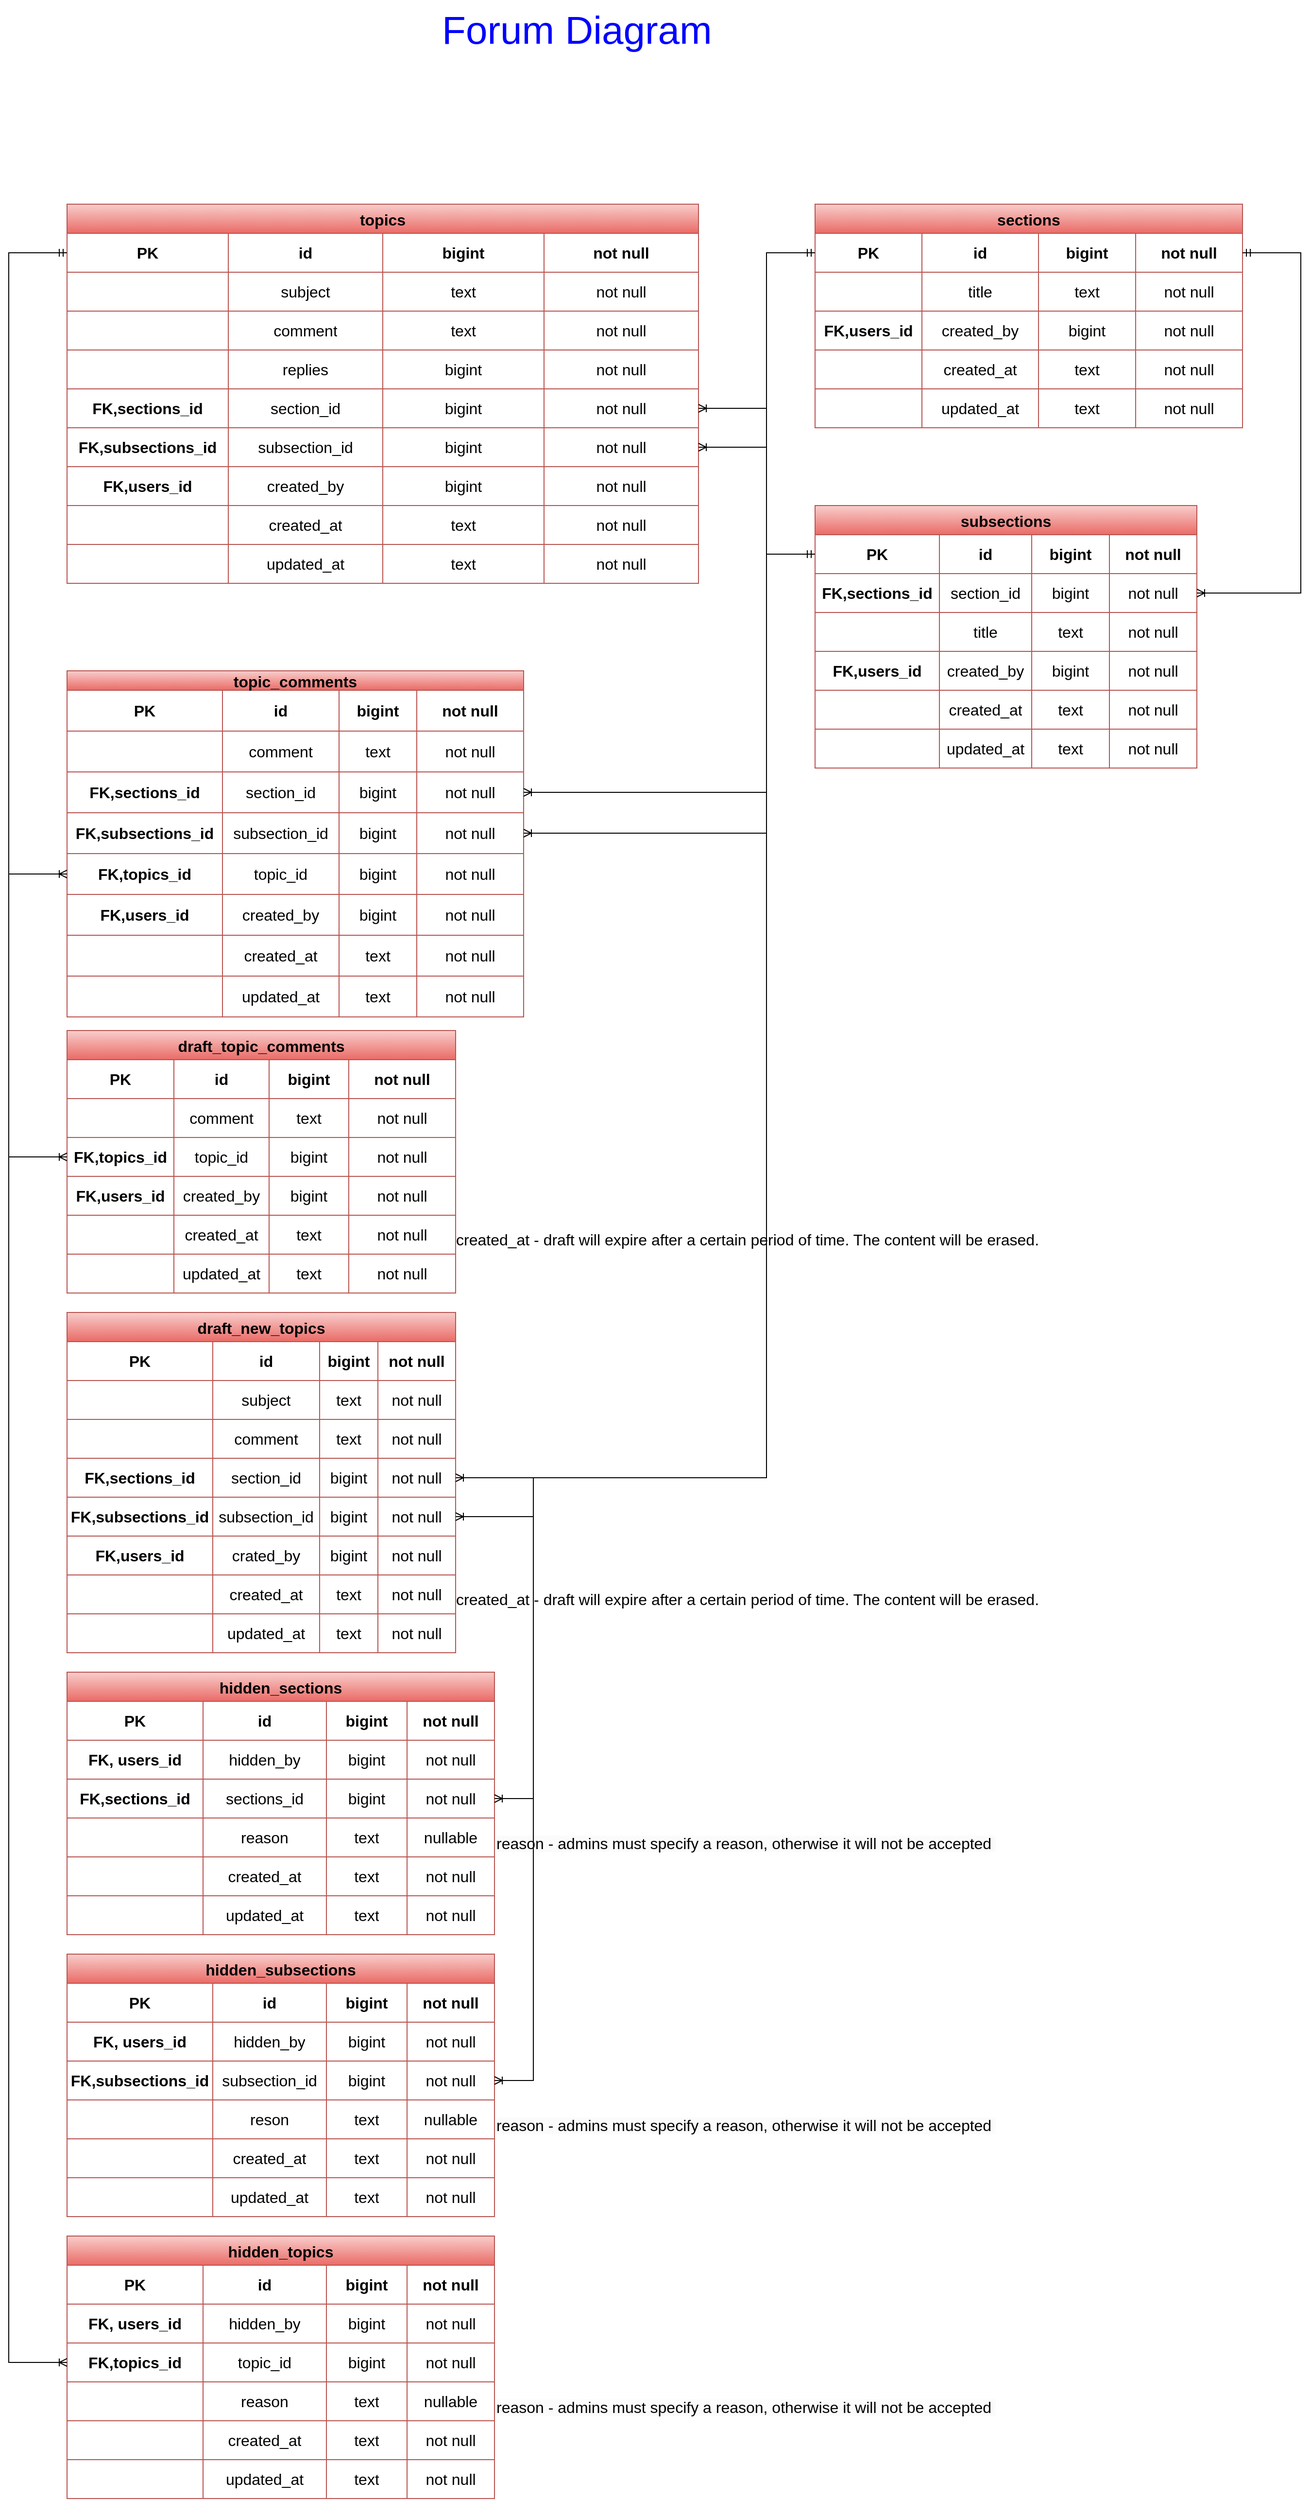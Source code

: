 <mxfile version="21.2.8" type="device">
  <diagram name="Page-1" id="aPJBFQ_BAYmkVeCKVmtJ">
    <mxGraphModel dx="968" dy="827" grid="1" gridSize="10" guides="1" tooltips="1" connect="1" arrows="1" fold="1" page="1" pageScale="1" pageWidth="5000" pageHeight="5000" math="0" shadow="0">
      <root>
        <mxCell id="0" />
        <mxCell id="1" parent="0" />
        <mxCell id="-w-gpoLyQJkgnhmT8fe6-131" value="topics" style="shape=table;startSize=30;container=1;collapsible=0;childLayout=tableLayout;strokeColor=#b85450;fontSize=16;fillColor=#f8cecc;gradientColor=#ea6b66;fontStyle=1;movable=0;resizable=0;rotatable=0;deletable=0;editable=0;locked=1;connectable=0;" parent="1" vertex="1">
          <mxGeometry x="80" y="260" width="650" height="390" as="geometry" />
        </mxCell>
        <mxCell id="-w-gpoLyQJkgnhmT8fe6-132" value="" style="shape=tableRow;horizontal=0;startSize=0;swimlaneHead=0;swimlaneBody=0;strokeColor=inherit;top=0;left=0;bottom=0;right=0;collapsible=0;dropTarget=0;fillColor=none;points=[[0,0.5],[1,0.5]];portConstraint=eastwest;fontSize=16;movable=0;resizable=0;rotatable=0;deletable=0;editable=0;locked=1;connectable=0;" parent="-w-gpoLyQJkgnhmT8fe6-131" vertex="1">
          <mxGeometry y="30" width="650" height="40" as="geometry" />
        </mxCell>
        <mxCell id="-w-gpoLyQJkgnhmT8fe6-133" value="&lt;b&gt;PK&lt;/b&gt;" style="shape=partialRectangle;html=1;whiteSpace=wrap;connectable=0;strokeColor=inherit;overflow=hidden;fillColor=none;top=0;left=0;bottom=0;right=0;pointerEvents=1;fontSize=16;movable=0;resizable=0;rotatable=0;deletable=0;editable=0;locked=1;" parent="-w-gpoLyQJkgnhmT8fe6-132" vertex="1">
          <mxGeometry width="166" height="40" as="geometry">
            <mxRectangle width="166" height="40" as="alternateBounds" />
          </mxGeometry>
        </mxCell>
        <mxCell id="-w-gpoLyQJkgnhmT8fe6-134" value="&lt;b&gt;id&lt;/b&gt;" style="shape=partialRectangle;html=1;whiteSpace=wrap;connectable=0;strokeColor=inherit;overflow=hidden;fillColor=none;top=0;left=0;bottom=0;right=0;pointerEvents=1;fontSize=16;movable=0;resizable=0;rotatable=0;deletable=0;editable=0;locked=1;" parent="-w-gpoLyQJkgnhmT8fe6-132" vertex="1">
          <mxGeometry x="166" width="159" height="40" as="geometry">
            <mxRectangle width="159" height="40" as="alternateBounds" />
          </mxGeometry>
        </mxCell>
        <mxCell id="-w-gpoLyQJkgnhmT8fe6-135" value="&lt;b&gt;bigint&lt;/b&gt;" style="shape=partialRectangle;html=1;whiteSpace=wrap;connectable=0;strokeColor=inherit;overflow=hidden;fillColor=none;top=0;left=0;bottom=0;right=0;pointerEvents=1;fontSize=16;movable=0;resizable=0;rotatable=0;deletable=0;editable=0;locked=1;" parent="-w-gpoLyQJkgnhmT8fe6-132" vertex="1">
          <mxGeometry x="325" width="166" height="40" as="geometry">
            <mxRectangle width="166" height="40" as="alternateBounds" />
          </mxGeometry>
        </mxCell>
        <mxCell id="-w-gpoLyQJkgnhmT8fe6-152" value="&lt;b&gt;not null&lt;/b&gt;" style="shape=partialRectangle;html=1;whiteSpace=wrap;connectable=0;strokeColor=inherit;overflow=hidden;fillColor=none;top=0;left=0;bottom=0;right=0;pointerEvents=1;fontSize=16;movable=0;resizable=0;rotatable=0;deletable=0;editable=0;locked=1;" parent="-w-gpoLyQJkgnhmT8fe6-132" vertex="1">
          <mxGeometry x="491" width="159" height="40" as="geometry">
            <mxRectangle width="159" height="40" as="alternateBounds" />
          </mxGeometry>
        </mxCell>
        <mxCell id="-w-gpoLyQJkgnhmT8fe6-136" value="" style="shape=tableRow;horizontal=0;startSize=0;swimlaneHead=0;swimlaneBody=0;strokeColor=inherit;top=0;left=0;bottom=0;right=0;collapsible=0;dropTarget=0;fillColor=none;points=[[0,0.5],[1,0.5]];portConstraint=eastwest;fontSize=16;movable=0;resizable=0;rotatable=0;deletable=0;editable=0;locked=1;connectable=0;" parent="-w-gpoLyQJkgnhmT8fe6-131" vertex="1">
          <mxGeometry y="70" width="650" height="40" as="geometry" />
        </mxCell>
        <mxCell id="-w-gpoLyQJkgnhmT8fe6-137" value="" style="shape=partialRectangle;html=1;whiteSpace=wrap;connectable=0;strokeColor=inherit;overflow=hidden;fillColor=none;top=0;left=0;bottom=0;right=0;pointerEvents=1;fontSize=16;movable=0;resizable=0;rotatable=0;deletable=0;editable=0;locked=1;" parent="-w-gpoLyQJkgnhmT8fe6-136" vertex="1">
          <mxGeometry width="166" height="40" as="geometry">
            <mxRectangle width="166" height="40" as="alternateBounds" />
          </mxGeometry>
        </mxCell>
        <mxCell id="-w-gpoLyQJkgnhmT8fe6-138" value="subject" style="shape=partialRectangle;html=1;whiteSpace=wrap;connectable=0;strokeColor=inherit;overflow=hidden;fillColor=none;top=0;left=0;bottom=0;right=0;pointerEvents=1;fontSize=16;movable=0;resizable=0;rotatable=0;deletable=0;editable=0;locked=1;" parent="-w-gpoLyQJkgnhmT8fe6-136" vertex="1">
          <mxGeometry x="166" width="159" height="40" as="geometry">
            <mxRectangle width="159" height="40" as="alternateBounds" />
          </mxGeometry>
        </mxCell>
        <mxCell id="-w-gpoLyQJkgnhmT8fe6-139" value="text" style="shape=partialRectangle;html=1;whiteSpace=wrap;connectable=0;strokeColor=inherit;overflow=hidden;fillColor=none;top=0;left=0;bottom=0;right=0;pointerEvents=1;fontSize=16;movable=0;resizable=0;rotatable=0;deletable=0;editable=0;locked=1;" parent="-w-gpoLyQJkgnhmT8fe6-136" vertex="1">
          <mxGeometry x="325" width="166" height="40" as="geometry">
            <mxRectangle width="166" height="40" as="alternateBounds" />
          </mxGeometry>
        </mxCell>
        <mxCell id="-w-gpoLyQJkgnhmT8fe6-153" value="not null" style="shape=partialRectangle;html=1;whiteSpace=wrap;connectable=0;strokeColor=inherit;overflow=hidden;fillColor=none;top=0;left=0;bottom=0;right=0;pointerEvents=1;fontSize=16;movable=0;resizable=0;rotatable=0;deletable=0;editable=0;locked=1;" parent="-w-gpoLyQJkgnhmT8fe6-136" vertex="1">
          <mxGeometry x="491" width="159" height="40" as="geometry">
            <mxRectangle width="159" height="40" as="alternateBounds" />
          </mxGeometry>
        </mxCell>
        <mxCell id="pkhmhNBr2YSyA6TMo-FS-1" style="shape=tableRow;horizontal=0;startSize=0;swimlaneHead=0;swimlaneBody=0;strokeColor=inherit;top=0;left=0;bottom=0;right=0;collapsible=0;dropTarget=0;fillColor=none;points=[[0,0.5],[1,0.5]];portConstraint=eastwest;fontSize=16;movable=0;resizable=0;rotatable=0;deletable=0;editable=0;locked=1;connectable=0;" parent="-w-gpoLyQJkgnhmT8fe6-131" vertex="1">
          <mxGeometry y="110" width="650" height="40" as="geometry" />
        </mxCell>
        <mxCell id="pkhmhNBr2YSyA6TMo-FS-2" style="shape=partialRectangle;html=1;whiteSpace=wrap;connectable=0;strokeColor=inherit;overflow=hidden;fillColor=none;top=0;left=0;bottom=0;right=0;pointerEvents=1;fontSize=16;movable=0;resizable=0;rotatable=0;deletable=0;editable=0;locked=1;" parent="pkhmhNBr2YSyA6TMo-FS-1" vertex="1">
          <mxGeometry width="166" height="40" as="geometry">
            <mxRectangle width="166" height="40" as="alternateBounds" />
          </mxGeometry>
        </mxCell>
        <mxCell id="pkhmhNBr2YSyA6TMo-FS-3" value="comment" style="shape=partialRectangle;html=1;whiteSpace=wrap;connectable=0;strokeColor=inherit;overflow=hidden;fillColor=none;top=0;left=0;bottom=0;right=0;pointerEvents=1;fontSize=16;movable=0;resizable=0;rotatable=0;deletable=0;editable=0;locked=1;" parent="pkhmhNBr2YSyA6TMo-FS-1" vertex="1">
          <mxGeometry x="166" width="159" height="40" as="geometry">
            <mxRectangle width="159" height="40" as="alternateBounds" />
          </mxGeometry>
        </mxCell>
        <mxCell id="pkhmhNBr2YSyA6TMo-FS-4" value="text" style="shape=partialRectangle;html=1;whiteSpace=wrap;connectable=0;strokeColor=inherit;overflow=hidden;fillColor=none;top=0;left=0;bottom=0;right=0;pointerEvents=1;fontSize=16;movable=0;resizable=0;rotatable=0;deletable=0;editable=0;locked=1;" parent="pkhmhNBr2YSyA6TMo-FS-1" vertex="1">
          <mxGeometry x="325" width="166" height="40" as="geometry">
            <mxRectangle width="166" height="40" as="alternateBounds" />
          </mxGeometry>
        </mxCell>
        <mxCell id="pkhmhNBr2YSyA6TMo-FS-5" value="not null" style="shape=partialRectangle;html=1;whiteSpace=wrap;connectable=0;strokeColor=inherit;overflow=hidden;fillColor=none;top=0;left=0;bottom=0;right=0;pointerEvents=1;fontSize=16;movable=0;resizable=0;rotatable=0;deletable=0;editable=0;locked=1;" parent="pkhmhNBr2YSyA6TMo-FS-1" vertex="1">
          <mxGeometry x="491" width="159" height="40" as="geometry">
            <mxRectangle width="159" height="40" as="alternateBounds" />
          </mxGeometry>
        </mxCell>
        <mxCell id="AMILg-FXA92TaEH51NOO-1" style="shape=tableRow;horizontal=0;startSize=0;swimlaneHead=0;swimlaneBody=0;strokeColor=inherit;top=0;left=0;bottom=0;right=0;collapsible=0;dropTarget=0;fillColor=none;points=[[0,0.5],[1,0.5]];portConstraint=eastwest;fontSize=16;movable=0;resizable=0;rotatable=0;deletable=0;editable=0;locked=1;connectable=0;" vertex="1" parent="-w-gpoLyQJkgnhmT8fe6-131">
          <mxGeometry y="150" width="650" height="40" as="geometry" />
        </mxCell>
        <mxCell id="AMILg-FXA92TaEH51NOO-2" style="shape=partialRectangle;html=1;whiteSpace=wrap;connectable=0;strokeColor=inherit;overflow=hidden;fillColor=none;top=0;left=0;bottom=0;right=0;pointerEvents=1;fontSize=16;movable=0;resizable=0;rotatable=0;deletable=0;editable=0;locked=1;" vertex="1" parent="AMILg-FXA92TaEH51NOO-1">
          <mxGeometry width="166" height="40" as="geometry">
            <mxRectangle width="166" height="40" as="alternateBounds" />
          </mxGeometry>
        </mxCell>
        <mxCell id="AMILg-FXA92TaEH51NOO-3" value="replies" style="shape=partialRectangle;html=1;whiteSpace=wrap;connectable=0;strokeColor=inherit;overflow=hidden;fillColor=none;top=0;left=0;bottom=0;right=0;pointerEvents=1;fontSize=16;movable=0;resizable=0;rotatable=0;deletable=0;editable=0;locked=1;" vertex="1" parent="AMILg-FXA92TaEH51NOO-1">
          <mxGeometry x="166" width="159" height="40" as="geometry">
            <mxRectangle width="159" height="40" as="alternateBounds" />
          </mxGeometry>
        </mxCell>
        <mxCell id="AMILg-FXA92TaEH51NOO-4" value="bigint" style="shape=partialRectangle;html=1;whiteSpace=wrap;connectable=0;strokeColor=inherit;overflow=hidden;fillColor=none;top=0;left=0;bottom=0;right=0;pointerEvents=1;fontSize=16;movable=0;resizable=0;rotatable=0;deletable=0;editable=0;locked=1;" vertex="1" parent="AMILg-FXA92TaEH51NOO-1">
          <mxGeometry x="325" width="166" height="40" as="geometry">
            <mxRectangle width="166" height="40" as="alternateBounds" />
          </mxGeometry>
        </mxCell>
        <mxCell id="AMILg-FXA92TaEH51NOO-5" value="not null" style="shape=partialRectangle;html=1;whiteSpace=wrap;connectable=0;strokeColor=inherit;overflow=hidden;fillColor=none;top=0;left=0;bottom=0;right=0;pointerEvents=1;fontSize=16;movable=0;resizable=0;rotatable=0;deletable=0;editable=0;locked=1;" vertex="1" parent="AMILg-FXA92TaEH51NOO-1">
          <mxGeometry x="491" width="159" height="40" as="geometry">
            <mxRectangle width="159" height="40" as="alternateBounds" />
          </mxGeometry>
        </mxCell>
        <mxCell id="-w-gpoLyQJkgnhmT8fe6-140" value="" style="shape=tableRow;horizontal=0;startSize=0;swimlaneHead=0;swimlaneBody=0;strokeColor=inherit;top=0;left=0;bottom=0;right=0;collapsible=0;dropTarget=0;fillColor=none;points=[[0,0.5],[1,0.5]];portConstraint=eastwest;fontSize=16;movable=0;resizable=0;rotatable=0;deletable=0;editable=0;locked=1;connectable=0;" parent="-w-gpoLyQJkgnhmT8fe6-131" vertex="1">
          <mxGeometry y="190" width="650" height="40" as="geometry" />
        </mxCell>
        <mxCell id="-w-gpoLyQJkgnhmT8fe6-141" value="&lt;b&gt;FK,sections_id&lt;/b&gt;" style="shape=partialRectangle;html=1;whiteSpace=wrap;connectable=0;strokeColor=inherit;overflow=hidden;fillColor=none;top=0;left=0;bottom=0;right=0;pointerEvents=1;fontSize=16;movable=0;resizable=0;rotatable=0;deletable=0;editable=0;locked=1;" parent="-w-gpoLyQJkgnhmT8fe6-140" vertex="1">
          <mxGeometry width="166" height="40" as="geometry">
            <mxRectangle width="166" height="40" as="alternateBounds" />
          </mxGeometry>
        </mxCell>
        <mxCell id="-w-gpoLyQJkgnhmT8fe6-142" value="section_id" style="shape=partialRectangle;html=1;whiteSpace=wrap;connectable=0;strokeColor=inherit;overflow=hidden;fillColor=none;top=0;left=0;bottom=0;right=0;pointerEvents=1;fontSize=16;movable=0;resizable=0;rotatable=0;deletable=0;editable=0;locked=1;" parent="-w-gpoLyQJkgnhmT8fe6-140" vertex="1">
          <mxGeometry x="166" width="159" height="40" as="geometry">
            <mxRectangle width="159" height="40" as="alternateBounds" />
          </mxGeometry>
        </mxCell>
        <mxCell id="-w-gpoLyQJkgnhmT8fe6-143" value="bigint" style="shape=partialRectangle;html=1;whiteSpace=wrap;connectable=0;strokeColor=inherit;overflow=hidden;fillColor=none;top=0;left=0;bottom=0;right=0;pointerEvents=1;fontSize=16;movable=0;resizable=0;rotatable=0;deletable=0;editable=0;locked=1;" parent="-w-gpoLyQJkgnhmT8fe6-140" vertex="1">
          <mxGeometry x="325" width="166" height="40" as="geometry">
            <mxRectangle width="166" height="40" as="alternateBounds" />
          </mxGeometry>
        </mxCell>
        <mxCell id="-w-gpoLyQJkgnhmT8fe6-154" value="not null" style="shape=partialRectangle;html=1;whiteSpace=wrap;connectable=0;strokeColor=inherit;overflow=hidden;fillColor=none;top=0;left=0;bottom=0;right=0;pointerEvents=1;fontSize=16;movable=0;resizable=0;rotatable=0;deletable=0;editable=0;locked=1;" parent="-w-gpoLyQJkgnhmT8fe6-140" vertex="1">
          <mxGeometry x="491" width="159" height="40" as="geometry">
            <mxRectangle width="159" height="40" as="alternateBounds" />
          </mxGeometry>
        </mxCell>
        <mxCell id="-w-gpoLyQJkgnhmT8fe6-144" style="shape=tableRow;horizontal=0;startSize=0;swimlaneHead=0;swimlaneBody=0;strokeColor=inherit;top=0;left=0;bottom=0;right=0;collapsible=0;dropTarget=0;fillColor=none;points=[[0,0.5],[1,0.5]];portConstraint=eastwest;fontSize=16;movable=0;resizable=0;rotatable=0;deletable=0;editable=0;locked=1;connectable=0;" parent="-w-gpoLyQJkgnhmT8fe6-131" vertex="1">
          <mxGeometry y="230" width="650" height="40" as="geometry" />
        </mxCell>
        <mxCell id="-w-gpoLyQJkgnhmT8fe6-145" value="&lt;b&gt;FK,subsections_id&lt;/b&gt;" style="shape=partialRectangle;html=1;whiteSpace=wrap;connectable=0;strokeColor=inherit;overflow=hidden;fillColor=none;top=0;left=0;bottom=0;right=0;pointerEvents=1;fontSize=16;movable=0;resizable=0;rotatable=0;deletable=0;editable=0;locked=1;" parent="-w-gpoLyQJkgnhmT8fe6-144" vertex="1">
          <mxGeometry width="166" height="40" as="geometry">
            <mxRectangle width="166" height="40" as="alternateBounds" />
          </mxGeometry>
        </mxCell>
        <mxCell id="-w-gpoLyQJkgnhmT8fe6-146" value="subsection_id" style="shape=partialRectangle;html=1;whiteSpace=wrap;connectable=0;strokeColor=inherit;overflow=hidden;fillColor=none;top=0;left=0;bottom=0;right=0;pointerEvents=1;fontSize=16;movable=0;resizable=0;rotatable=0;deletable=0;editable=0;locked=1;" parent="-w-gpoLyQJkgnhmT8fe6-144" vertex="1">
          <mxGeometry x="166" width="159" height="40" as="geometry">
            <mxRectangle width="159" height="40" as="alternateBounds" />
          </mxGeometry>
        </mxCell>
        <mxCell id="-w-gpoLyQJkgnhmT8fe6-147" value="bigint" style="shape=partialRectangle;html=1;whiteSpace=wrap;connectable=0;strokeColor=inherit;overflow=hidden;fillColor=none;top=0;left=0;bottom=0;right=0;pointerEvents=1;fontSize=16;movable=0;resizable=0;rotatable=0;deletable=0;editable=0;locked=1;" parent="-w-gpoLyQJkgnhmT8fe6-144" vertex="1">
          <mxGeometry x="325" width="166" height="40" as="geometry">
            <mxRectangle width="166" height="40" as="alternateBounds" />
          </mxGeometry>
        </mxCell>
        <mxCell id="-w-gpoLyQJkgnhmT8fe6-155" value="not null" style="shape=partialRectangle;html=1;whiteSpace=wrap;connectable=0;strokeColor=inherit;overflow=hidden;fillColor=none;top=0;left=0;bottom=0;right=0;pointerEvents=1;fontSize=16;movable=0;resizable=0;rotatable=0;deletable=0;editable=0;locked=1;" parent="-w-gpoLyQJkgnhmT8fe6-144" vertex="1">
          <mxGeometry x="491" width="159" height="40" as="geometry">
            <mxRectangle width="159" height="40" as="alternateBounds" />
          </mxGeometry>
        </mxCell>
        <mxCell id="-w-gpoLyQJkgnhmT8fe6-148" style="shape=tableRow;horizontal=0;startSize=0;swimlaneHead=0;swimlaneBody=0;strokeColor=inherit;top=0;left=0;bottom=0;right=0;collapsible=0;dropTarget=0;fillColor=none;points=[[0,0.5],[1,0.5]];portConstraint=eastwest;fontSize=16;movable=0;resizable=0;rotatable=0;deletable=0;editable=0;locked=1;connectable=0;" parent="-w-gpoLyQJkgnhmT8fe6-131" vertex="1">
          <mxGeometry y="270" width="650" height="40" as="geometry" />
        </mxCell>
        <mxCell id="-w-gpoLyQJkgnhmT8fe6-149" value="&lt;b&gt;FK,users_id&lt;/b&gt;" style="shape=partialRectangle;html=1;whiteSpace=wrap;connectable=0;strokeColor=inherit;overflow=hidden;fillColor=none;top=0;left=0;bottom=0;right=0;pointerEvents=1;fontSize=16;movable=0;resizable=0;rotatable=0;deletable=0;editable=0;locked=1;" parent="-w-gpoLyQJkgnhmT8fe6-148" vertex="1">
          <mxGeometry width="166" height="40" as="geometry">
            <mxRectangle width="166" height="40" as="alternateBounds" />
          </mxGeometry>
        </mxCell>
        <mxCell id="-w-gpoLyQJkgnhmT8fe6-150" value="created_by" style="shape=partialRectangle;html=1;whiteSpace=wrap;connectable=0;strokeColor=inherit;overflow=hidden;fillColor=none;top=0;left=0;bottom=0;right=0;pointerEvents=1;fontSize=16;movable=0;resizable=0;rotatable=0;deletable=0;editable=0;locked=1;" parent="-w-gpoLyQJkgnhmT8fe6-148" vertex="1">
          <mxGeometry x="166" width="159" height="40" as="geometry">
            <mxRectangle width="159" height="40" as="alternateBounds" />
          </mxGeometry>
        </mxCell>
        <mxCell id="-w-gpoLyQJkgnhmT8fe6-151" value="bigint" style="shape=partialRectangle;html=1;whiteSpace=wrap;connectable=0;strokeColor=inherit;overflow=hidden;fillColor=none;top=0;left=0;bottom=0;right=0;pointerEvents=1;fontSize=16;movable=0;resizable=0;rotatable=0;deletable=0;editable=0;locked=1;" parent="-w-gpoLyQJkgnhmT8fe6-148" vertex="1">
          <mxGeometry x="325" width="166" height="40" as="geometry">
            <mxRectangle width="166" height="40" as="alternateBounds" />
          </mxGeometry>
        </mxCell>
        <mxCell id="-w-gpoLyQJkgnhmT8fe6-156" value="not null" style="shape=partialRectangle;html=1;whiteSpace=wrap;connectable=0;strokeColor=inherit;overflow=hidden;fillColor=none;top=0;left=0;bottom=0;right=0;pointerEvents=1;fontSize=16;movable=0;resizable=0;rotatable=0;deletable=0;editable=0;locked=1;" parent="-w-gpoLyQJkgnhmT8fe6-148" vertex="1">
          <mxGeometry x="491" width="159" height="40" as="geometry">
            <mxRectangle width="159" height="40" as="alternateBounds" />
          </mxGeometry>
        </mxCell>
        <mxCell id="-w-gpoLyQJkgnhmT8fe6-163" style="shape=tableRow;horizontal=0;startSize=0;swimlaneHead=0;swimlaneBody=0;strokeColor=inherit;top=0;left=0;bottom=0;right=0;collapsible=0;dropTarget=0;fillColor=none;points=[[0,0.5],[1,0.5]];portConstraint=eastwest;fontSize=16;movable=0;resizable=0;rotatable=0;deletable=0;editable=0;locked=1;connectable=0;" parent="-w-gpoLyQJkgnhmT8fe6-131" vertex="1">
          <mxGeometry y="310" width="650" height="40" as="geometry" />
        </mxCell>
        <mxCell id="-w-gpoLyQJkgnhmT8fe6-164" style="shape=partialRectangle;html=1;whiteSpace=wrap;connectable=0;strokeColor=inherit;overflow=hidden;fillColor=none;top=0;left=0;bottom=0;right=0;pointerEvents=1;fontSize=16;movable=0;resizable=0;rotatable=0;deletable=0;editable=0;locked=1;" parent="-w-gpoLyQJkgnhmT8fe6-163" vertex="1">
          <mxGeometry width="166" height="40" as="geometry">
            <mxRectangle width="166" height="40" as="alternateBounds" />
          </mxGeometry>
        </mxCell>
        <mxCell id="-w-gpoLyQJkgnhmT8fe6-165" value="created_at" style="shape=partialRectangle;html=1;whiteSpace=wrap;connectable=0;strokeColor=inherit;overflow=hidden;fillColor=none;top=0;left=0;bottom=0;right=0;pointerEvents=1;fontSize=16;movable=0;resizable=0;rotatable=0;deletable=0;editable=0;locked=1;" parent="-w-gpoLyQJkgnhmT8fe6-163" vertex="1">
          <mxGeometry x="166" width="159" height="40" as="geometry">
            <mxRectangle width="159" height="40" as="alternateBounds" />
          </mxGeometry>
        </mxCell>
        <mxCell id="-w-gpoLyQJkgnhmT8fe6-166" value="text" style="shape=partialRectangle;html=1;whiteSpace=wrap;connectable=0;strokeColor=inherit;overflow=hidden;fillColor=none;top=0;left=0;bottom=0;right=0;pointerEvents=1;fontSize=16;movable=0;resizable=0;rotatable=0;deletable=0;editable=0;locked=1;" parent="-w-gpoLyQJkgnhmT8fe6-163" vertex="1">
          <mxGeometry x="325" width="166" height="40" as="geometry">
            <mxRectangle width="166" height="40" as="alternateBounds" />
          </mxGeometry>
        </mxCell>
        <mxCell id="-w-gpoLyQJkgnhmT8fe6-167" value="not null" style="shape=partialRectangle;html=1;whiteSpace=wrap;connectable=0;strokeColor=inherit;overflow=hidden;fillColor=none;top=0;left=0;bottom=0;right=0;pointerEvents=1;fontSize=16;movable=0;resizable=0;rotatable=0;deletable=0;editable=0;locked=1;" parent="-w-gpoLyQJkgnhmT8fe6-163" vertex="1">
          <mxGeometry x="491" width="159" height="40" as="geometry">
            <mxRectangle width="159" height="40" as="alternateBounds" />
          </mxGeometry>
        </mxCell>
        <mxCell id="-w-gpoLyQJkgnhmT8fe6-168" style="shape=tableRow;horizontal=0;startSize=0;swimlaneHead=0;swimlaneBody=0;strokeColor=inherit;top=0;left=0;bottom=0;right=0;collapsible=0;dropTarget=0;fillColor=none;points=[[0,0.5],[1,0.5]];portConstraint=eastwest;fontSize=16;movable=0;resizable=0;rotatable=0;deletable=0;editable=0;locked=1;connectable=0;" parent="-w-gpoLyQJkgnhmT8fe6-131" vertex="1">
          <mxGeometry y="350" width="650" height="40" as="geometry" />
        </mxCell>
        <mxCell id="-w-gpoLyQJkgnhmT8fe6-169" style="shape=partialRectangle;html=1;whiteSpace=wrap;connectable=0;strokeColor=inherit;overflow=hidden;fillColor=none;top=0;left=0;bottom=0;right=0;pointerEvents=1;fontSize=16;movable=0;resizable=0;rotatable=0;deletable=0;editable=0;locked=1;" parent="-w-gpoLyQJkgnhmT8fe6-168" vertex="1">
          <mxGeometry width="166" height="40" as="geometry">
            <mxRectangle width="166" height="40" as="alternateBounds" />
          </mxGeometry>
        </mxCell>
        <mxCell id="-w-gpoLyQJkgnhmT8fe6-170" value="updated_at" style="shape=partialRectangle;html=1;whiteSpace=wrap;connectable=0;strokeColor=inherit;overflow=hidden;fillColor=none;top=0;left=0;bottom=0;right=0;pointerEvents=1;fontSize=16;movable=0;resizable=0;rotatable=0;deletable=0;editable=0;locked=1;" parent="-w-gpoLyQJkgnhmT8fe6-168" vertex="1">
          <mxGeometry x="166" width="159" height="40" as="geometry">
            <mxRectangle width="159" height="40" as="alternateBounds" />
          </mxGeometry>
        </mxCell>
        <mxCell id="-w-gpoLyQJkgnhmT8fe6-171" value="text" style="shape=partialRectangle;html=1;whiteSpace=wrap;connectable=0;strokeColor=inherit;overflow=hidden;fillColor=none;top=0;left=0;bottom=0;right=0;pointerEvents=1;fontSize=16;movable=0;resizable=0;rotatable=0;deletable=0;editable=0;locked=1;" parent="-w-gpoLyQJkgnhmT8fe6-168" vertex="1">
          <mxGeometry x="325" width="166" height="40" as="geometry">
            <mxRectangle width="166" height="40" as="alternateBounds" />
          </mxGeometry>
        </mxCell>
        <mxCell id="-w-gpoLyQJkgnhmT8fe6-172" value="not null" style="shape=partialRectangle;html=1;whiteSpace=wrap;connectable=0;strokeColor=inherit;overflow=hidden;fillColor=none;top=0;left=0;bottom=0;right=0;pointerEvents=1;fontSize=16;movable=0;resizable=0;rotatable=0;deletable=0;editable=0;locked=1;" parent="-w-gpoLyQJkgnhmT8fe6-168" vertex="1">
          <mxGeometry x="491" width="159" height="40" as="geometry">
            <mxRectangle width="159" height="40" as="alternateBounds" />
          </mxGeometry>
        </mxCell>
        <mxCell id="ZsseJF2iIVIbLxwHWplx-108" value="sections" style="shape=table;startSize=30;container=1;collapsible=0;childLayout=tableLayout;strokeColor=#b85450;fontSize=16;fillColor=#f8cecc;gradientColor=#ea6b66;fontStyle=1;movable=0;resizable=0;rotatable=0;deletable=0;editable=0;locked=1;connectable=0;" parent="1" vertex="1">
          <mxGeometry x="850" y="260" width="440" height="230" as="geometry" />
        </mxCell>
        <mxCell id="ZsseJF2iIVIbLxwHWplx-109" value="" style="shape=tableRow;horizontal=0;startSize=0;swimlaneHead=0;swimlaneBody=0;strokeColor=inherit;top=0;left=0;bottom=0;right=0;collapsible=0;dropTarget=0;fillColor=none;points=[[0,0.5],[1,0.5]];portConstraint=eastwest;fontSize=16;movable=0;resizable=0;rotatable=0;deletable=0;editable=0;locked=1;connectable=0;" parent="ZsseJF2iIVIbLxwHWplx-108" vertex="1">
          <mxGeometry y="30" width="440" height="40" as="geometry" />
        </mxCell>
        <mxCell id="ZsseJF2iIVIbLxwHWplx-110" value="&lt;b&gt;PK&lt;/b&gt;" style="shape=partialRectangle;html=1;whiteSpace=wrap;connectable=0;strokeColor=inherit;overflow=hidden;fillColor=none;top=0;left=0;bottom=0;right=0;pointerEvents=1;fontSize=16;movable=0;resizable=0;rotatable=0;deletable=0;editable=0;locked=1;" parent="ZsseJF2iIVIbLxwHWplx-109" vertex="1">
          <mxGeometry width="110" height="40" as="geometry">
            <mxRectangle width="110" height="40" as="alternateBounds" />
          </mxGeometry>
        </mxCell>
        <mxCell id="ZsseJF2iIVIbLxwHWplx-111" value="&lt;b&gt;id&lt;/b&gt;" style="shape=partialRectangle;html=1;whiteSpace=wrap;connectable=0;strokeColor=inherit;overflow=hidden;fillColor=none;top=0;left=0;bottom=0;right=0;pointerEvents=1;fontSize=16;movable=0;resizable=0;rotatable=0;deletable=0;editable=0;locked=1;" parent="ZsseJF2iIVIbLxwHWplx-109" vertex="1">
          <mxGeometry x="110" width="120" height="40" as="geometry">
            <mxRectangle width="120" height="40" as="alternateBounds" />
          </mxGeometry>
        </mxCell>
        <mxCell id="ZsseJF2iIVIbLxwHWplx-112" value="&lt;b&gt;bigint&lt;/b&gt;" style="shape=partialRectangle;html=1;whiteSpace=wrap;connectable=0;strokeColor=inherit;overflow=hidden;fillColor=none;top=0;left=0;bottom=0;right=0;pointerEvents=1;fontSize=16;movable=0;resizable=0;rotatable=0;deletable=0;editable=0;locked=1;" parent="ZsseJF2iIVIbLxwHWplx-109" vertex="1">
          <mxGeometry x="230" width="100" height="40" as="geometry">
            <mxRectangle width="100" height="40" as="alternateBounds" />
          </mxGeometry>
        </mxCell>
        <mxCell id="ZsseJF2iIVIbLxwHWplx-121" value="&lt;b&gt;not null&lt;/b&gt;" style="shape=partialRectangle;html=1;whiteSpace=wrap;connectable=0;strokeColor=inherit;overflow=hidden;fillColor=none;top=0;left=0;bottom=0;right=0;pointerEvents=1;fontSize=16;movable=0;resizable=0;rotatable=0;deletable=0;editable=0;locked=1;" parent="ZsseJF2iIVIbLxwHWplx-109" vertex="1">
          <mxGeometry x="330" width="110" height="40" as="geometry">
            <mxRectangle width="110" height="40" as="alternateBounds" />
          </mxGeometry>
        </mxCell>
        <mxCell id="ZsseJF2iIVIbLxwHWplx-113" value="" style="shape=tableRow;horizontal=0;startSize=0;swimlaneHead=0;swimlaneBody=0;strokeColor=inherit;top=0;left=0;bottom=0;right=0;collapsible=0;dropTarget=0;fillColor=none;points=[[0,0.5],[1,0.5]];portConstraint=eastwest;fontSize=16;movable=0;resizable=0;rotatable=0;deletable=0;editable=0;locked=1;connectable=0;" parent="ZsseJF2iIVIbLxwHWplx-108" vertex="1">
          <mxGeometry y="70" width="440" height="40" as="geometry" />
        </mxCell>
        <mxCell id="ZsseJF2iIVIbLxwHWplx-114" value="" style="shape=partialRectangle;html=1;whiteSpace=wrap;connectable=0;strokeColor=inherit;overflow=hidden;fillColor=none;top=0;left=0;bottom=0;right=0;pointerEvents=1;fontSize=16;movable=0;resizable=0;rotatable=0;deletable=0;editable=0;locked=1;" parent="ZsseJF2iIVIbLxwHWplx-113" vertex="1">
          <mxGeometry width="110" height="40" as="geometry">
            <mxRectangle width="110" height="40" as="alternateBounds" />
          </mxGeometry>
        </mxCell>
        <mxCell id="ZsseJF2iIVIbLxwHWplx-115" value="title" style="shape=partialRectangle;html=1;whiteSpace=wrap;connectable=0;strokeColor=inherit;overflow=hidden;fillColor=none;top=0;left=0;bottom=0;right=0;pointerEvents=1;fontSize=16;movable=0;resizable=0;rotatable=0;deletable=0;editable=0;locked=1;" parent="ZsseJF2iIVIbLxwHWplx-113" vertex="1">
          <mxGeometry x="110" width="120" height="40" as="geometry">
            <mxRectangle width="120" height="40" as="alternateBounds" />
          </mxGeometry>
        </mxCell>
        <mxCell id="ZsseJF2iIVIbLxwHWplx-116" value="text" style="shape=partialRectangle;html=1;whiteSpace=wrap;connectable=0;strokeColor=inherit;overflow=hidden;fillColor=none;top=0;left=0;bottom=0;right=0;pointerEvents=1;fontSize=16;movable=0;resizable=0;rotatable=0;deletable=0;editable=0;locked=1;" parent="ZsseJF2iIVIbLxwHWplx-113" vertex="1">
          <mxGeometry x="230" width="100" height="40" as="geometry">
            <mxRectangle width="100" height="40" as="alternateBounds" />
          </mxGeometry>
        </mxCell>
        <mxCell id="ZsseJF2iIVIbLxwHWplx-122" value="not null" style="shape=partialRectangle;html=1;whiteSpace=wrap;connectable=0;strokeColor=inherit;overflow=hidden;fillColor=none;top=0;left=0;bottom=0;right=0;pointerEvents=1;fontSize=16;movable=0;resizable=0;rotatable=0;deletable=0;editable=0;locked=1;" parent="ZsseJF2iIVIbLxwHWplx-113" vertex="1">
          <mxGeometry x="330" width="110" height="40" as="geometry">
            <mxRectangle width="110" height="40" as="alternateBounds" />
          </mxGeometry>
        </mxCell>
        <mxCell id="YCBL2T04yUG9F68kgxfS-1" style="shape=tableRow;horizontal=0;startSize=0;swimlaneHead=0;swimlaneBody=0;strokeColor=inherit;top=0;left=0;bottom=0;right=0;collapsible=0;dropTarget=0;fillColor=none;points=[[0,0.5],[1,0.5]];portConstraint=eastwest;fontSize=16;movable=0;resizable=0;rotatable=0;deletable=0;editable=0;locked=1;connectable=0;" parent="ZsseJF2iIVIbLxwHWplx-108" vertex="1">
          <mxGeometry y="110" width="440" height="40" as="geometry" />
        </mxCell>
        <mxCell id="YCBL2T04yUG9F68kgxfS-2" value="&lt;b&gt;FK,users_id&lt;/b&gt;" style="shape=partialRectangle;html=1;whiteSpace=wrap;connectable=0;strokeColor=inherit;overflow=hidden;fillColor=none;top=0;left=0;bottom=0;right=0;pointerEvents=1;fontSize=16;movable=0;resizable=0;rotatable=0;deletable=0;editable=0;locked=1;" parent="YCBL2T04yUG9F68kgxfS-1" vertex="1">
          <mxGeometry width="110" height="40" as="geometry">
            <mxRectangle width="110" height="40" as="alternateBounds" />
          </mxGeometry>
        </mxCell>
        <mxCell id="YCBL2T04yUG9F68kgxfS-3" value="created_by" style="shape=partialRectangle;html=1;whiteSpace=wrap;connectable=0;strokeColor=inherit;overflow=hidden;fillColor=none;top=0;left=0;bottom=0;right=0;pointerEvents=1;fontSize=16;movable=0;resizable=0;rotatable=0;deletable=0;editable=0;locked=1;" parent="YCBL2T04yUG9F68kgxfS-1" vertex="1">
          <mxGeometry x="110" width="120" height="40" as="geometry">
            <mxRectangle width="120" height="40" as="alternateBounds" />
          </mxGeometry>
        </mxCell>
        <mxCell id="YCBL2T04yUG9F68kgxfS-4" value="bigint" style="shape=partialRectangle;html=1;whiteSpace=wrap;connectable=0;strokeColor=inherit;overflow=hidden;fillColor=none;top=0;left=0;bottom=0;right=0;pointerEvents=1;fontSize=16;movable=0;resizable=0;rotatable=0;deletable=0;editable=0;locked=1;" parent="YCBL2T04yUG9F68kgxfS-1" vertex="1">
          <mxGeometry x="230" width="100" height="40" as="geometry">
            <mxRectangle width="100" height="40" as="alternateBounds" />
          </mxGeometry>
        </mxCell>
        <mxCell id="YCBL2T04yUG9F68kgxfS-5" value="not null" style="shape=partialRectangle;html=1;whiteSpace=wrap;connectable=0;strokeColor=inherit;overflow=hidden;fillColor=none;top=0;left=0;bottom=0;right=0;pointerEvents=1;fontSize=16;movable=0;resizable=0;rotatable=0;deletable=0;editable=0;locked=1;" parent="YCBL2T04yUG9F68kgxfS-1" vertex="1">
          <mxGeometry x="330" width="110" height="40" as="geometry">
            <mxRectangle width="110" height="40" as="alternateBounds" />
          </mxGeometry>
        </mxCell>
        <mxCell id="no49fegqr-HHLhh3hxYN-1" style="shape=tableRow;horizontal=0;startSize=0;swimlaneHead=0;swimlaneBody=0;strokeColor=inherit;top=0;left=0;bottom=0;right=0;collapsible=0;dropTarget=0;fillColor=none;points=[[0,0.5],[1,0.5]];portConstraint=eastwest;fontSize=16;movable=0;resizable=0;rotatable=0;deletable=0;editable=0;locked=1;connectable=0;" parent="ZsseJF2iIVIbLxwHWplx-108" vertex="1">
          <mxGeometry y="150" width="440" height="40" as="geometry" />
        </mxCell>
        <mxCell id="no49fegqr-HHLhh3hxYN-2" style="shape=partialRectangle;html=1;whiteSpace=wrap;connectable=0;strokeColor=inherit;overflow=hidden;fillColor=none;top=0;left=0;bottom=0;right=0;pointerEvents=1;fontSize=16;movable=0;resizable=0;rotatable=0;deletable=0;editable=0;locked=1;" parent="no49fegqr-HHLhh3hxYN-1" vertex="1">
          <mxGeometry width="110" height="40" as="geometry">
            <mxRectangle width="110" height="40" as="alternateBounds" />
          </mxGeometry>
        </mxCell>
        <mxCell id="no49fegqr-HHLhh3hxYN-3" value="created_at" style="shape=partialRectangle;html=1;whiteSpace=wrap;connectable=0;strokeColor=inherit;overflow=hidden;fillColor=none;top=0;left=0;bottom=0;right=0;pointerEvents=1;fontSize=16;movable=0;resizable=0;rotatable=0;deletable=0;editable=0;locked=1;" parent="no49fegqr-HHLhh3hxYN-1" vertex="1">
          <mxGeometry x="110" width="120" height="40" as="geometry">
            <mxRectangle width="120" height="40" as="alternateBounds" />
          </mxGeometry>
        </mxCell>
        <mxCell id="no49fegqr-HHLhh3hxYN-4" value="text" style="shape=partialRectangle;html=1;whiteSpace=wrap;connectable=0;strokeColor=inherit;overflow=hidden;fillColor=none;top=0;left=0;bottom=0;right=0;pointerEvents=1;fontSize=16;movable=0;resizable=0;rotatable=0;deletable=0;editable=0;locked=1;" parent="no49fegqr-HHLhh3hxYN-1" vertex="1">
          <mxGeometry x="230" width="100" height="40" as="geometry">
            <mxRectangle width="100" height="40" as="alternateBounds" />
          </mxGeometry>
        </mxCell>
        <mxCell id="no49fegqr-HHLhh3hxYN-5" value="not null" style="shape=partialRectangle;html=1;whiteSpace=wrap;connectable=0;strokeColor=inherit;overflow=hidden;fillColor=none;top=0;left=0;bottom=0;right=0;pointerEvents=1;fontSize=16;movable=0;resizable=0;rotatable=0;deletable=0;editable=0;locked=1;" parent="no49fegqr-HHLhh3hxYN-1" vertex="1">
          <mxGeometry x="330" width="110" height="40" as="geometry">
            <mxRectangle width="110" height="40" as="alternateBounds" />
          </mxGeometry>
        </mxCell>
        <mxCell id="no49fegqr-HHLhh3hxYN-6" style="shape=tableRow;horizontal=0;startSize=0;swimlaneHead=0;swimlaneBody=0;strokeColor=inherit;top=0;left=0;bottom=0;right=0;collapsible=0;dropTarget=0;fillColor=none;points=[[0,0.5],[1,0.5]];portConstraint=eastwest;fontSize=16;movable=0;resizable=0;rotatable=0;deletable=0;editable=0;locked=1;connectable=0;" parent="ZsseJF2iIVIbLxwHWplx-108" vertex="1">
          <mxGeometry y="190" width="440" height="40" as="geometry" />
        </mxCell>
        <mxCell id="no49fegqr-HHLhh3hxYN-7" style="shape=partialRectangle;html=1;whiteSpace=wrap;connectable=0;strokeColor=inherit;overflow=hidden;fillColor=none;top=0;left=0;bottom=0;right=0;pointerEvents=1;fontSize=16;movable=0;resizable=0;rotatable=0;deletable=0;editable=0;locked=1;" parent="no49fegqr-HHLhh3hxYN-6" vertex="1">
          <mxGeometry width="110" height="40" as="geometry">
            <mxRectangle width="110" height="40" as="alternateBounds" />
          </mxGeometry>
        </mxCell>
        <mxCell id="no49fegqr-HHLhh3hxYN-8" value="updated_at" style="shape=partialRectangle;html=1;whiteSpace=wrap;connectable=0;strokeColor=inherit;overflow=hidden;fillColor=none;top=0;left=0;bottom=0;right=0;pointerEvents=1;fontSize=16;movable=0;resizable=0;rotatable=0;deletable=0;editable=0;locked=1;" parent="no49fegqr-HHLhh3hxYN-6" vertex="1">
          <mxGeometry x="110" width="120" height="40" as="geometry">
            <mxRectangle width="120" height="40" as="alternateBounds" />
          </mxGeometry>
        </mxCell>
        <mxCell id="no49fegqr-HHLhh3hxYN-9" value="text" style="shape=partialRectangle;html=1;whiteSpace=wrap;connectable=0;strokeColor=inherit;overflow=hidden;fillColor=none;top=0;left=0;bottom=0;right=0;pointerEvents=1;fontSize=16;movable=0;resizable=0;rotatable=0;deletable=0;editable=0;locked=1;" parent="no49fegqr-HHLhh3hxYN-6" vertex="1">
          <mxGeometry x="230" width="100" height="40" as="geometry">
            <mxRectangle width="100" height="40" as="alternateBounds" />
          </mxGeometry>
        </mxCell>
        <mxCell id="no49fegqr-HHLhh3hxYN-10" value="not null" style="shape=partialRectangle;html=1;whiteSpace=wrap;connectable=0;strokeColor=inherit;overflow=hidden;fillColor=none;top=0;left=0;bottom=0;right=0;pointerEvents=1;fontSize=16;movable=0;resizable=0;rotatable=0;deletable=0;editable=0;locked=1;" parent="no49fegqr-HHLhh3hxYN-6" vertex="1">
          <mxGeometry x="330" width="110" height="40" as="geometry">
            <mxRectangle width="110" height="40" as="alternateBounds" />
          </mxGeometry>
        </mxCell>
        <mxCell id="ZsseJF2iIVIbLxwHWplx-127" value="" style="edgeStyle=orthogonalEdgeStyle;fontSize=12;html=1;endArrow=ERmandOne;endFill=0;rounded=0;startArrow=ERoneToMany;startFill=0;entryX=0;entryY=0.5;entryDx=0;entryDy=0;exitX=1;exitY=0.5;exitDx=0;exitDy=0;movable=0;resizable=0;rotatable=0;deletable=0;editable=0;locked=1;connectable=0;" parent="1" source="-w-gpoLyQJkgnhmT8fe6-140" target="ZsseJF2iIVIbLxwHWplx-109" edge="1">
          <mxGeometry width="100" height="100" relative="1" as="geometry">
            <mxPoint x="760" y="630" as="sourcePoint" />
            <mxPoint x="860" y="530" as="targetPoint" />
            <Array as="points">
              <mxPoint x="800" y="470" />
              <mxPoint x="800" y="310" />
            </Array>
          </mxGeometry>
        </mxCell>
        <mxCell id="ZsseJF2iIVIbLxwHWplx-128" value="subsections" style="shape=table;startSize=30;container=1;collapsible=0;childLayout=tableLayout;strokeColor=#b85450;fontSize=16;fillColor=#f8cecc;gradientColor=#ea6b66;fontStyle=1;movable=0;resizable=0;rotatable=0;deletable=0;editable=0;locked=1;connectable=0;" parent="1" vertex="1">
          <mxGeometry x="850" y="570" width="393" height="270" as="geometry" />
        </mxCell>
        <mxCell id="ZsseJF2iIVIbLxwHWplx-129" value="" style="shape=tableRow;horizontal=0;startSize=0;swimlaneHead=0;swimlaneBody=0;strokeColor=inherit;top=0;left=0;bottom=0;right=0;collapsible=0;dropTarget=0;fillColor=none;points=[[0,0.5],[1,0.5]];portConstraint=eastwest;fontSize=16;movable=0;resizable=0;rotatable=0;deletable=0;editable=0;locked=1;connectable=0;" parent="ZsseJF2iIVIbLxwHWplx-128" vertex="1">
          <mxGeometry y="30" width="393" height="40" as="geometry" />
        </mxCell>
        <mxCell id="ZsseJF2iIVIbLxwHWplx-130" value="&lt;b&gt;PK&lt;/b&gt;" style="shape=partialRectangle;html=1;whiteSpace=wrap;connectable=0;strokeColor=inherit;overflow=hidden;fillColor=none;top=0;left=0;bottom=0;right=0;pointerEvents=1;fontSize=16;movable=0;resizable=0;rotatable=0;deletable=0;editable=0;locked=1;" parent="ZsseJF2iIVIbLxwHWplx-129" vertex="1">
          <mxGeometry width="128" height="40" as="geometry">
            <mxRectangle width="128" height="40" as="alternateBounds" />
          </mxGeometry>
        </mxCell>
        <mxCell id="ZsseJF2iIVIbLxwHWplx-131" value="&lt;b&gt;id&lt;/b&gt;" style="shape=partialRectangle;html=1;whiteSpace=wrap;connectable=0;strokeColor=inherit;overflow=hidden;fillColor=none;top=0;left=0;bottom=0;right=0;pointerEvents=1;fontSize=16;movable=0;resizable=0;rotatable=0;deletable=0;editable=0;locked=1;" parent="ZsseJF2iIVIbLxwHWplx-129" vertex="1">
          <mxGeometry x="128" width="95" height="40" as="geometry">
            <mxRectangle width="95" height="40" as="alternateBounds" />
          </mxGeometry>
        </mxCell>
        <mxCell id="ZsseJF2iIVIbLxwHWplx-132" value="&lt;b&gt;bigint&lt;/b&gt;" style="shape=partialRectangle;html=1;whiteSpace=wrap;connectable=0;strokeColor=inherit;overflow=hidden;fillColor=none;top=0;left=0;bottom=0;right=0;pointerEvents=1;fontSize=16;movable=0;resizable=0;rotatable=0;deletable=0;editable=0;locked=1;" parent="ZsseJF2iIVIbLxwHWplx-129" vertex="1">
          <mxGeometry x="223" width="80" height="40" as="geometry">
            <mxRectangle width="80" height="40" as="alternateBounds" />
          </mxGeometry>
        </mxCell>
        <mxCell id="ZsseJF2iIVIbLxwHWplx-133" value="&lt;b&gt;not null&lt;/b&gt;" style="shape=partialRectangle;html=1;whiteSpace=wrap;connectable=0;strokeColor=inherit;overflow=hidden;fillColor=none;top=0;left=0;bottom=0;right=0;pointerEvents=1;fontSize=16;movable=0;resizable=0;rotatable=0;deletable=0;editable=0;locked=1;" parent="ZsseJF2iIVIbLxwHWplx-129" vertex="1">
          <mxGeometry x="303" width="90" height="40" as="geometry">
            <mxRectangle width="90" height="40" as="alternateBounds" />
          </mxGeometry>
        </mxCell>
        <mxCell id="ZsseJF2iIVIbLxwHWplx-134" value="" style="shape=tableRow;horizontal=0;startSize=0;swimlaneHead=0;swimlaneBody=0;strokeColor=inherit;top=0;left=0;bottom=0;right=0;collapsible=0;dropTarget=0;fillColor=none;points=[[0,0.5],[1,0.5]];portConstraint=eastwest;fontSize=16;movable=0;resizable=0;rotatable=0;deletable=0;editable=0;locked=1;connectable=0;" parent="ZsseJF2iIVIbLxwHWplx-128" vertex="1">
          <mxGeometry y="70" width="393" height="40" as="geometry" />
        </mxCell>
        <mxCell id="ZsseJF2iIVIbLxwHWplx-135" value="&lt;b&gt;FK,sections_id&lt;/b&gt;" style="shape=partialRectangle;html=1;whiteSpace=wrap;connectable=0;strokeColor=inherit;overflow=hidden;fillColor=none;top=0;left=0;bottom=0;right=0;pointerEvents=1;fontSize=16;movable=0;resizable=0;rotatable=0;deletable=0;editable=0;locked=1;" parent="ZsseJF2iIVIbLxwHWplx-134" vertex="1">
          <mxGeometry width="128" height="40" as="geometry">
            <mxRectangle width="128" height="40" as="alternateBounds" />
          </mxGeometry>
        </mxCell>
        <mxCell id="ZsseJF2iIVIbLxwHWplx-136" value="section_id" style="shape=partialRectangle;html=1;whiteSpace=wrap;connectable=0;strokeColor=inherit;overflow=hidden;fillColor=none;top=0;left=0;bottom=0;right=0;pointerEvents=1;fontSize=16;movable=0;resizable=0;rotatable=0;deletable=0;editable=0;locked=1;" parent="ZsseJF2iIVIbLxwHWplx-134" vertex="1">
          <mxGeometry x="128" width="95" height="40" as="geometry">
            <mxRectangle width="95" height="40" as="alternateBounds" />
          </mxGeometry>
        </mxCell>
        <mxCell id="ZsseJF2iIVIbLxwHWplx-137" value="bigint" style="shape=partialRectangle;html=1;whiteSpace=wrap;connectable=0;strokeColor=inherit;overflow=hidden;fillColor=none;top=0;left=0;bottom=0;right=0;pointerEvents=1;fontSize=16;movable=0;resizable=0;rotatable=0;deletable=0;editable=0;locked=1;" parent="ZsseJF2iIVIbLxwHWplx-134" vertex="1">
          <mxGeometry x="223" width="80" height="40" as="geometry">
            <mxRectangle width="80" height="40" as="alternateBounds" />
          </mxGeometry>
        </mxCell>
        <mxCell id="ZsseJF2iIVIbLxwHWplx-138" value="not null" style="shape=partialRectangle;html=1;whiteSpace=wrap;connectable=0;strokeColor=inherit;overflow=hidden;fillColor=none;top=0;left=0;bottom=0;right=0;pointerEvents=1;fontSize=16;movable=0;resizable=0;rotatable=0;deletable=0;editable=0;locked=1;" parent="ZsseJF2iIVIbLxwHWplx-134" vertex="1">
          <mxGeometry x="303" width="90" height="40" as="geometry">
            <mxRectangle width="90" height="40" as="alternateBounds" />
          </mxGeometry>
        </mxCell>
        <mxCell id="ZsseJF2iIVIbLxwHWplx-140" style="shape=tableRow;horizontal=0;startSize=0;swimlaneHead=0;swimlaneBody=0;strokeColor=inherit;top=0;left=0;bottom=0;right=0;collapsible=0;dropTarget=0;fillColor=none;points=[[0,0.5],[1,0.5]];portConstraint=eastwest;fontSize=16;movable=0;resizable=0;rotatable=0;deletable=0;editable=0;locked=1;connectable=0;" parent="ZsseJF2iIVIbLxwHWplx-128" vertex="1">
          <mxGeometry y="110" width="393" height="40" as="geometry" />
        </mxCell>
        <mxCell id="ZsseJF2iIVIbLxwHWplx-141" style="shape=partialRectangle;html=1;whiteSpace=wrap;connectable=0;strokeColor=inherit;overflow=hidden;fillColor=none;top=0;left=0;bottom=0;right=0;pointerEvents=1;fontSize=16;movable=0;resizable=0;rotatable=0;deletable=0;editable=0;locked=1;" parent="ZsseJF2iIVIbLxwHWplx-140" vertex="1">
          <mxGeometry width="128" height="40" as="geometry">
            <mxRectangle width="128" height="40" as="alternateBounds" />
          </mxGeometry>
        </mxCell>
        <mxCell id="ZsseJF2iIVIbLxwHWplx-142" value="title" style="shape=partialRectangle;html=1;whiteSpace=wrap;connectable=0;strokeColor=inherit;overflow=hidden;fillColor=none;top=0;left=0;bottom=0;right=0;pointerEvents=1;fontSize=16;movable=0;resizable=0;rotatable=0;deletable=0;editable=0;locked=1;" parent="ZsseJF2iIVIbLxwHWplx-140" vertex="1">
          <mxGeometry x="128" width="95" height="40" as="geometry">
            <mxRectangle width="95" height="40" as="alternateBounds" />
          </mxGeometry>
        </mxCell>
        <mxCell id="ZsseJF2iIVIbLxwHWplx-143" value="text" style="shape=partialRectangle;html=1;whiteSpace=wrap;connectable=0;strokeColor=inherit;overflow=hidden;fillColor=none;top=0;left=0;bottom=0;right=0;pointerEvents=1;fontSize=16;movable=0;resizable=0;rotatable=0;deletable=0;editable=0;locked=1;" parent="ZsseJF2iIVIbLxwHWplx-140" vertex="1">
          <mxGeometry x="223" width="80" height="40" as="geometry">
            <mxRectangle width="80" height="40" as="alternateBounds" />
          </mxGeometry>
        </mxCell>
        <mxCell id="ZsseJF2iIVIbLxwHWplx-144" value="not null" style="shape=partialRectangle;html=1;whiteSpace=wrap;connectable=0;strokeColor=inherit;overflow=hidden;fillColor=none;top=0;left=0;bottom=0;right=0;pointerEvents=1;fontSize=16;movable=0;resizable=0;rotatable=0;deletable=0;editable=0;locked=1;" parent="ZsseJF2iIVIbLxwHWplx-140" vertex="1">
          <mxGeometry x="303" width="90" height="40" as="geometry">
            <mxRectangle width="90" height="40" as="alternateBounds" />
          </mxGeometry>
        </mxCell>
        <mxCell id="YCBL2T04yUG9F68kgxfS-6" style="shape=tableRow;horizontal=0;startSize=0;swimlaneHead=0;swimlaneBody=0;strokeColor=inherit;top=0;left=0;bottom=0;right=0;collapsible=0;dropTarget=0;fillColor=none;points=[[0,0.5],[1,0.5]];portConstraint=eastwest;fontSize=16;movable=0;resizable=0;rotatable=0;deletable=0;editable=0;locked=1;connectable=0;" parent="ZsseJF2iIVIbLxwHWplx-128" vertex="1">
          <mxGeometry y="150" width="393" height="40" as="geometry" />
        </mxCell>
        <mxCell id="YCBL2T04yUG9F68kgxfS-7" value="&lt;b style=&quot;border-color: var(--border-color);&quot;&gt;FK,users_id&lt;/b&gt;" style="shape=partialRectangle;html=1;whiteSpace=wrap;connectable=0;strokeColor=inherit;overflow=hidden;fillColor=none;top=0;left=0;bottom=0;right=0;pointerEvents=1;fontSize=16;movable=0;resizable=0;rotatable=0;deletable=0;editable=0;locked=1;" parent="YCBL2T04yUG9F68kgxfS-6" vertex="1">
          <mxGeometry width="128" height="40" as="geometry">
            <mxRectangle width="128" height="40" as="alternateBounds" />
          </mxGeometry>
        </mxCell>
        <mxCell id="YCBL2T04yUG9F68kgxfS-8" value="created_by" style="shape=partialRectangle;html=1;whiteSpace=wrap;connectable=0;strokeColor=inherit;overflow=hidden;fillColor=none;top=0;left=0;bottom=0;right=0;pointerEvents=1;fontSize=16;movable=0;resizable=0;rotatable=0;deletable=0;editable=0;locked=1;" parent="YCBL2T04yUG9F68kgxfS-6" vertex="1">
          <mxGeometry x="128" width="95" height="40" as="geometry">
            <mxRectangle width="95" height="40" as="alternateBounds" />
          </mxGeometry>
        </mxCell>
        <mxCell id="YCBL2T04yUG9F68kgxfS-9" value="bigint" style="shape=partialRectangle;html=1;whiteSpace=wrap;connectable=0;strokeColor=inherit;overflow=hidden;fillColor=none;top=0;left=0;bottom=0;right=0;pointerEvents=1;fontSize=16;movable=0;resizable=0;rotatable=0;deletable=0;editable=0;locked=1;" parent="YCBL2T04yUG9F68kgxfS-6" vertex="1">
          <mxGeometry x="223" width="80" height="40" as="geometry">
            <mxRectangle width="80" height="40" as="alternateBounds" />
          </mxGeometry>
        </mxCell>
        <mxCell id="YCBL2T04yUG9F68kgxfS-10" value="not null" style="shape=partialRectangle;html=1;whiteSpace=wrap;connectable=0;strokeColor=inherit;overflow=hidden;fillColor=none;top=0;left=0;bottom=0;right=0;pointerEvents=1;fontSize=16;movable=0;resizable=0;rotatable=0;deletable=0;editable=0;locked=1;" parent="YCBL2T04yUG9F68kgxfS-6" vertex="1">
          <mxGeometry x="303" width="90" height="40" as="geometry">
            <mxRectangle width="90" height="40" as="alternateBounds" />
          </mxGeometry>
        </mxCell>
        <mxCell id="no49fegqr-HHLhh3hxYN-11" style="shape=tableRow;horizontal=0;startSize=0;swimlaneHead=0;swimlaneBody=0;strokeColor=inherit;top=0;left=0;bottom=0;right=0;collapsible=0;dropTarget=0;fillColor=none;points=[[0,0.5],[1,0.5]];portConstraint=eastwest;fontSize=16;movable=0;resizable=0;rotatable=0;deletable=0;editable=0;locked=1;connectable=0;" parent="ZsseJF2iIVIbLxwHWplx-128" vertex="1">
          <mxGeometry y="190" width="393" height="40" as="geometry" />
        </mxCell>
        <mxCell id="no49fegqr-HHLhh3hxYN-12" style="shape=partialRectangle;html=1;whiteSpace=wrap;connectable=0;strokeColor=inherit;overflow=hidden;fillColor=none;top=0;left=0;bottom=0;right=0;pointerEvents=1;fontSize=16;movable=0;resizable=0;rotatable=0;deletable=0;editable=0;locked=1;" parent="no49fegqr-HHLhh3hxYN-11" vertex="1">
          <mxGeometry width="128" height="40" as="geometry">
            <mxRectangle width="128" height="40" as="alternateBounds" />
          </mxGeometry>
        </mxCell>
        <mxCell id="no49fegqr-HHLhh3hxYN-13" value="created_at" style="shape=partialRectangle;html=1;whiteSpace=wrap;connectable=0;strokeColor=inherit;overflow=hidden;fillColor=none;top=0;left=0;bottom=0;right=0;pointerEvents=1;fontSize=16;movable=0;resizable=0;rotatable=0;deletable=0;editable=0;locked=1;" parent="no49fegqr-HHLhh3hxYN-11" vertex="1">
          <mxGeometry x="128" width="95" height="40" as="geometry">
            <mxRectangle width="95" height="40" as="alternateBounds" />
          </mxGeometry>
        </mxCell>
        <mxCell id="no49fegqr-HHLhh3hxYN-14" value="text" style="shape=partialRectangle;html=1;whiteSpace=wrap;connectable=0;strokeColor=inherit;overflow=hidden;fillColor=none;top=0;left=0;bottom=0;right=0;pointerEvents=1;fontSize=16;movable=0;resizable=0;rotatable=0;deletable=0;editable=0;locked=1;" parent="no49fegqr-HHLhh3hxYN-11" vertex="1">
          <mxGeometry x="223" width="80" height="40" as="geometry">
            <mxRectangle width="80" height="40" as="alternateBounds" />
          </mxGeometry>
        </mxCell>
        <mxCell id="no49fegqr-HHLhh3hxYN-15" value="not null" style="shape=partialRectangle;html=1;whiteSpace=wrap;connectable=0;strokeColor=inherit;overflow=hidden;fillColor=none;top=0;left=0;bottom=0;right=0;pointerEvents=1;fontSize=16;movable=0;resizable=0;rotatable=0;deletable=0;editable=0;locked=1;" parent="no49fegqr-HHLhh3hxYN-11" vertex="1">
          <mxGeometry x="303" width="90" height="40" as="geometry">
            <mxRectangle width="90" height="40" as="alternateBounds" />
          </mxGeometry>
        </mxCell>
        <mxCell id="no49fegqr-HHLhh3hxYN-16" style="shape=tableRow;horizontal=0;startSize=0;swimlaneHead=0;swimlaneBody=0;strokeColor=inherit;top=0;left=0;bottom=0;right=0;collapsible=0;dropTarget=0;fillColor=none;points=[[0,0.5],[1,0.5]];portConstraint=eastwest;fontSize=16;movable=0;resizable=0;rotatable=0;deletable=0;editable=0;locked=1;connectable=0;" parent="ZsseJF2iIVIbLxwHWplx-128" vertex="1">
          <mxGeometry y="230" width="393" height="40" as="geometry" />
        </mxCell>
        <mxCell id="no49fegqr-HHLhh3hxYN-17" style="shape=partialRectangle;html=1;whiteSpace=wrap;connectable=0;strokeColor=inherit;overflow=hidden;fillColor=none;top=0;left=0;bottom=0;right=0;pointerEvents=1;fontSize=16;movable=0;resizable=0;rotatable=0;deletable=0;editable=0;locked=1;" parent="no49fegqr-HHLhh3hxYN-16" vertex="1">
          <mxGeometry width="128" height="40" as="geometry">
            <mxRectangle width="128" height="40" as="alternateBounds" />
          </mxGeometry>
        </mxCell>
        <mxCell id="no49fegqr-HHLhh3hxYN-18" value="updated_at" style="shape=partialRectangle;html=1;whiteSpace=wrap;connectable=0;strokeColor=inherit;overflow=hidden;fillColor=none;top=0;left=0;bottom=0;right=0;pointerEvents=1;fontSize=16;movable=0;resizable=0;rotatable=0;deletable=0;editable=0;locked=1;" parent="no49fegqr-HHLhh3hxYN-16" vertex="1">
          <mxGeometry x="128" width="95" height="40" as="geometry">
            <mxRectangle width="95" height="40" as="alternateBounds" />
          </mxGeometry>
        </mxCell>
        <mxCell id="no49fegqr-HHLhh3hxYN-19" value="text" style="shape=partialRectangle;html=1;whiteSpace=wrap;connectable=0;strokeColor=inherit;overflow=hidden;fillColor=none;top=0;left=0;bottom=0;right=0;pointerEvents=1;fontSize=16;movable=0;resizable=0;rotatable=0;deletable=0;editable=0;locked=1;" parent="no49fegqr-HHLhh3hxYN-16" vertex="1">
          <mxGeometry x="223" width="80" height="40" as="geometry">
            <mxRectangle width="80" height="40" as="alternateBounds" />
          </mxGeometry>
        </mxCell>
        <mxCell id="no49fegqr-HHLhh3hxYN-20" value="not null" style="shape=partialRectangle;html=1;whiteSpace=wrap;connectable=0;strokeColor=inherit;overflow=hidden;fillColor=none;top=0;left=0;bottom=0;right=0;pointerEvents=1;fontSize=16;movable=0;resizable=0;rotatable=0;deletable=0;editable=0;locked=1;" parent="no49fegqr-HHLhh3hxYN-16" vertex="1">
          <mxGeometry x="303" width="90" height="40" as="geometry">
            <mxRectangle width="90" height="40" as="alternateBounds" />
          </mxGeometry>
        </mxCell>
        <mxCell id="ZsseJF2iIVIbLxwHWplx-139" value="" style="edgeStyle=orthogonalEdgeStyle;fontSize=12;html=1;endArrow=ERoneToMany;startArrow=ERmandOne;rounded=0;exitX=1;exitY=0.5;exitDx=0;exitDy=0;entryX=1;entryY=0.5;entryDx=0;entryDy=0;movable=0;resizable=0;rotatable=0;deletable=0;editable=0;locked=1;connectable=0;" parent="1" source="ZsseJF2iIVIbLxwHWplx-109" target="ZsseJF2iIVIbLxwHWplx-134" edge="1">
          <mxGeometry width="100" height="100" relative="1" as="geometry">
            <mxPoint x="450" y="660" as="sourcePoint" />
            <mxPoint x="1670" y="770" as="targetPoint" />
            <Array as="points">
              <mxPoint x="1350" y="310" />
              <mxPoint x="1350" y="660" />
            </Array>
          </mxGeometry>
        </mxCell>
        <mxCell id="ZsseJF2iIVIbLxwHWplx-146" value="" style="fontSize=12;html=1;endArrow=ERoneToMany;startArrow=ERmandOne;rounded=0;exitX=0;exitY=0.5;exitDx=0;exitDy=0;edgeStyle=orthogonalEdgeStyle;entryX=1;entryY=0.5;entryDx=0;entryDy=0;movable=0;resizable=0;rotatable=0;deletable=0;editable=0;locked=1;connectable=0;" parent="1" source="ZsseJF2iIVIbLxwHWplx-129" target="-w-gpoLyQJkgnhmT8fe6-144" edge="1">
          <mxGeometry width="100" height="100" relative="1" as="geometry">
            <mxPoint x="690" y="910" as="sourcePoint" />
            <mxPoint x="690" y="440" as="targetPoint" />
            <Array as="points">
              <mxPoint x="800" y="620" />
              <mxPoint x="800" y="510" />
            </Array>
          </mxGeometry>
        </mxCell>
        <mxCell id="QnVQ0liC8iPQDmoD93AB-1" value="draft_topic_comments" style="shape=table;startSize=30;container=1;collapsible=0;childLayout=tableLayout;strokeColor=#b85450;fontSize=16;fillColor=#f8cecc;gradientColor=#ea6b66;fontStyle=1;movable=0;resizable=0;rotatable=0;deletable=0;editable=0;locked=1;connectable=0;" parent="1" vertex="1">
          <mxGeometry x="80" y="1110" width="400" height="270" as="geometry" />
        </mxCell>
        <mxCell id="QnVQ0liC8iPQDmoD93AB-2" value="" style="shape=tableRow;horizontal=0;startSize=0;swimlaneHead=0;swimlaneBody=0;strokeColor=inherit;top=0;left=0;bottom=0;right=0;collapsible=0;dropTarget=0;fillColor=none;points=[[0,0.5],[1,0.5]];portConstraint=eastwest;fontSize=16;movable=0;resizable=0;rotatable=0;deletable=0;editable=0;locked=1;connectable=0;" parent="QnVQ0liC8iPQDmoD93AB-1" vertex="1">
          <mxGeometry y="30" width="400" height="40" as="geometry" />
        </mxCell>
        <mxCell id="QnVQ0liC8iPQDmoD93AB-3" value="&lt;b&gt;PK&lt;/b&gt;" style="shape=partialRectangle;html=1;whiteSpace=wrap;connectable=0;strokeColor=inherit;overflow=hidden;fillColor=none;top=0;left=0;bottom=0;right=0;pointerEvents=1;fontSize=16;movable=0;resizable=0;rotatable=0;deletable=0;editable=0;locked=1;" parent="QnVQ0liC8iPQDmoD93AB-2" vertex="1">
          <mxGeometry width="110" height="40" as="geometry">
            <mxRectangle width="110" height="40" as="alternateBounds" />
          </mxGeometry>
        </mxCell>
        <mxCell id="QnVQ0liC8iPQDmoD93AB-4" value="&lt;b&gt;id&lt;/b&gt;" style="shape=partialRectangle;html=1;whiteSpace=wrap;connectable=0;strokeColor=inherit;overflow=hidden;fillColor=none;top=0;left=0;bottom=0;right=0;pointerEvents=1;fontSize=16;movable=0;resizable=0;rotatable=0;deletable=0;editable=0;locked=1;" parent="QnVQ0liC8iPQDmoD93AB-2" vertex="1">
          <mxGeometry x="110" width="98" height="40" as="geometry">
            <mxRectangle width="98" height="40" as="alternateBounds" />
          </mxGeometry>
        </mxCell>
        <mxCell id="QnVQ0liC8iPQDmoD93AB-5" value="&lt;b&gt;bigint&lt;/b&gt;" style="shape=partialRectangle;html=1;whiteSpace=wrap;connectable=0;strokeColor=inherit;overflow=hidden;fillColor=none;top=0;left=0;bottom=0;right=0;pointerEvents=1;fontSize=16;movable=0;resizable=0;rotatable=0;deletable=0;editable=0;locked=1;" parent="QnVQ0liC8iPQDmoD93AB-2" vertex="1">
          <mxGeometry x="208" width="82" height="40" as="geometry">
            <mxRectangle width="82" height="40" as="alternateBounds" />
          </mxGeometry>
        </mxCell>
        <mxCell id="QnVQ0liC8iPQDmoD93AB-6" value="&lt;b&gt;not null&lt;/b&gt;" style="shape=partialRectangle;html=1;whiteSpace=wrap;connectable=0;strokeColor=inherit;overflow=hidden;fillColor=none;top=0;left=0;bottom=0;right=0;pointerEvents=1;fontSize=16;movable=0;resizable=0;rotatable=0;deletable=0;editable=0;locked=1;" parent="QnVQ0liC8iPQDmoD93AB-2" vertex="1">
          <mxGeometry x="290" width="110" height="40" as="geometry">
            <mxRectangle width="110" height="40" as="alternateBounds" />
          </mxGeometry>
        </mxCell>
        <mxCell id="QnVQ0liC8iPQDmoD93AB-7" value="" style="shape=tableRow;horizontal=0;startSize=0;swimlaneHead=0;swimlaneBody=0;strokeColor=inherit;top=0;left=0;bottom=0;right=0;collapsible=0;dropTarget=0;fillColor=none;points=[[0,0.5],[1,0.5]];portConstraint=eastwest;fontSize=16;movable=0;resizable=0;rotatable=0;deletable=0;editable=0;locked=1;connectable=0;" parent="QnVQ0liC8iPQDmoD93AB-1" vertex="1">
          <mxGeometry y="70" width="400" height="40" as="geometry" />
        </mxCell>
        <mxCell id="QnVQ0liC8iPQDmoD93AB-8" value="" style="shape=partialRectangle;html=1;whiteSpace=wrap;connectable=0;strokeColor=inherit;overflow=hidden;fillColor=none;top=0;left=0;bottom=0;right=0;pointerEvents=1;fontSize=16;movable=0;resizable=0;rotatable=0;deletable=0;editable=0;locked=1;" parent="QnVQ0liC8iPQDmoD93AB-7" vertex="1">
          <mxGeometry width="110" height="40" as="geometry">
            <mxRectangle width="110" height="40" as="alternateBounds" />
          </mxGeometry>
        </mxCell>
        <mxCell id="QnVQ0liC8iPQDmoD93AB-9" value="comment" style="shape=partialRectangle;html=1;whiteSpace=wrap;connectable=0;strokeColor=inherit;overflow=hidden;fillColor=none;top=0;left=0;bottom=0;right=0;pointerEvents=1;fontSize=16;movable=0;resizable=0;rotatable=0;deletable=0;editable=0;locked=1;" parent="QnVQ0liC8iPQDmoD93AB-7" vertex="1">
          <mxGeometry x="110" width="98" height="40" as="geometry">
            <mxRectangle width="98" height="40" as="alternateBounds" />
          </mxGeometry>
        </mxCell>
        <mxCell id="QnVQ0liC8iPQDmoD93AB-10" value="text" style="shape=partialRectangle;html=1;whiteSpace=wrap;connectable=0;strokeColor=inherit;overflow=hidden;fillColor=none;top=0;left=0;bottom=0;right=0;pointerEvents=1;fontSize=16;movable=0;resizable=0;rotatable=0;deletable=0;editable=0;locked=1;" parent="QnVQ0liC8iPQDmoD93AB-7" vertex="1">
          <mxGeometry x="208" width="82" height="40" as="geometry">
            <mxRectangle width="82" height="40" as="alternateBounds" />
          </mxGeometry>
        </mxCell>
        <mxCell id="QnVQ0liC8iPQDmoD93AB-11" value="not null" style="shape=partialRectangle;html=1;whiteSpace=wrap;connectable=0;strokeColor=inherit;overflow=hidden;fillColor=none;top=0;left=0;bottom=0;right=0;pointerEvents=1;fontSize=16;movable=0;resizable=0;rotatable=0;deletable=0;editable=0;locked=1;" parent="QnVQ0liC8iPQDmoD93AB-7" vertex="1">
          <mxGeometry x="290" width="110" height="40" as="geometry">
            <mxRectangle width="110" height="40" as="alternateBounds" />
          </mxGeometry>
        </mxCell>
        <mxCell id="QnVQ0liC8iPQDmoD93AB-22" style="shape=tableRow;horizontal=0;startSize=0;swimlaneHead=0;swimlaneBody=0;strokeColor=inherit;top=0;left=0;bottom=0;right=0;collapsible=0;dropTarget=0;fillColor=none;points=[[0,0.5],[1,0.5]];portConstraint=eastwest;fontSize=16;movable=0;resizable=0;rotatable=0;deletable=0;editable=0;locked=1;connectable=0;" parent="QnVQ0liC8iPQDmoD93AB-1" vertex="1">
          <mxGeometry y="110" width="400" height="40" as="geometry" />
        </mxCell>
        <mxCell id="QnVQ0liC8iPQDmoD93AB-23" value="&lt;b&gt;FK,topics_id&lt;/b&gt;" style="shape=partialRectangle;html=1;whiteSpace=wrap;connectable=0;strokeColor=inherit;overflow=hidden;fillColor=none;top=0;left=0;bottom=0;right=0;pointerEvents=1;fontSize=16;movable=0;resizable=0;rotatable=0;deletable=0;editable=0;locked=1;" parent="QnVQ0liC8iPQDmoD93AB-22" vertex="1">
          <mxGeometry width="110" height="40" as="geometry">
            <mxRectangle width="110" height="40" as="alternateBounds" />
          </mxGeometry>
        </mxCell>
        <mxCell id="QnVQ0liC8iPQDmoD93AB-24" value="topic_id" style="shape=partialRectangle;html=1;whiteSpace=wrap;connectable=0;strokeColor=inherit;overflow=hidden;fillColor=none;top=0;left=0;bottom=0;right=0;pointerEvents=1;fontSize=16;movable=0;resizable=0;rotatable=0;deletable=0;editable=0;locked=1;" parent="QnVQ0liC8iPQDmoD93AB-22" vertex="1">
          <mxGeometry x="110" width="98" height="40" as="geometry">
            <mxRectangle width="98" height="40" as="alternateBounds" />
          </mxGeometry>
        </mxCell>
        <mxCell id="QnVQ0liC8iPQDmoD93AB-25" value="bigint" style="shape=partialRectangle;html=1;whiteSpace=wrap;connectable=0;strokeColor=inherit;overflow=hidden;fillColor=none;top=0;left=0;bottom=0;right=0;pointerEvents=1;fontSize=16;movable=0;resizable=0;rotatable=0;deletable=0;editable=0;locked=1;" parent="QnVQ0liC8iPQDmoD93AB-22" vertex="1">
          <mxGeometry x="208" width="82" height="40" as="geometry">
            <mxRectangle width="82" height="40" as="alternateBounds" />
          </mxGeometry>
        </mxCell>
        <mxCell id="QnVQ0liC8iPQDmoD93AB-26" value="not null" style="shape=partialRectangle;html=1;whiteSpace=wrap;connectable=0;strokeColor=inherit;overflow=hidden;fillColor=none;top=0;left=0;bottom=0;right=0;pointerEvents=1;fontSize=16;movable=0;resizable=0;rotatable=0;deletable=0;editable=0;locked=1;" parent="QnVQ0liC8iPQDmoD93AB-22" vertex="1">
          <mxGeometry x="290" width="110" height="40" as="geometry">
            <mxRectangle width="110" height="40" as="alternateBounds" />
          </mxGeometry>
        </mxCell>
        <mxCell id="QnVQ0liC8iPQDmoD93AB-27" style="shape=tableRow;horizontal=0;startSize=0;swimlaneHead=0;swimlaneBody=0;strokeColor=inherit;top=0;left=0;bottom=0;right=0;collapsible=0;dropTarget=0;fillColor=none;points=[[0,0.5],[1,0.5]];portConstraint=eastwest;fontSize=16;movable=0;resizable=0;rotatable=0;deletable=0;editable=0;locked=1;connectable=0;" parent="QnVQ0liC8iPQDmoD93AB-1" vertex="1">
          <mxGeometry y="150" width="400" height="40" as="geometry" />
        </mxCell>
        <mxCell id="QnVQ0liC8iPQDmoD93AB-28" value="&lt;b&gt;FK,users_id&lt;/b&gt;" style="shape=partialRectangle;html=1;whiteSpace=wrap;connectable=0;strokeColor=inherit;overflow=hidden;fillColor=none;top=0;left=0;bottom=0;right=0;pointerEvents=1;fontSize=16;movable=0;resizable=0;rotatable=0;deletable=0;editable=0;locked=1;" parent="QnVQ0liC8iPQDmoD93AB-27" vertex="1">
          <mxGeometry width="110" height="40" as="geometry">
            <mxRectangle width="110" height="40" as="alternateBounds" />
          </mxGeometry>
        </mxCell>
        <mxCell id="QnVQ0liC8iPQDmoD93AB-29" value="created_by" style="shape=partialRectangle;html=1;whiteSpace=wrap;connectable=0;strokeColor=inherit;overflow=hidden;fillColor=none;top=0;left=0;bottom=0;right=0;pointerEvents=1;fontSize=16;movable=0;resizable=0;rotatable=0;deletable=0;editable=0;locked=1;" parent="QnVQ0liC8iPQDmoD93AB-27" vertex="1">
          <mxGeometry x="110" width="98" height="40" as="geometry">
            <mxRectangle width="98" height="40" as="alternateBounds" />
          </mxGeometry>
        </mxCell>
        <mxCell id="QnVQ0liC8iPQDmoD93AB-30" value="bigint" style="shape=partialRectangle;html=1;whiteSpace=wrap;connectable=0;strokeColor=inherit;overflow=hidden;fillColor=none;top=0;left=0;bottom=0;right=0;pointerEvents=1;fontSize=16;movable=0;resizable=0;rotatable=0;deletable=0;editable=0;locked=1;" parent="QnVQ0liC8iPQDmoD93AB-27" vertex="1">
          <mxGeometry x="208" width="82" height="40" as="geometry">
            <mxRectangle width="82" height="40" as="alternateBounds" />
          </mxGeometry>
        </mxCell>
        <mxCell id="QnVQ0liC8iPQDmoD93AB-31" value="not null" style="shape=partialRectangle;html=1;whiteSpace=wrap;connectable=0;strokeColor=inherit;overflow=hidden;fillColor=none;top=0;left=0;bottom=0;right=0;pointerEvents=1;fontSize=16;movable=0;resizable=0;rotatable=0;deletable=0;editable=0;locked=1;" parent="QnVQ0liC8iPQDmoD93AB-27" vertex="1">
          <mxGeometry x="290" width="110" height="40" as="geometry">
            <mxRectangle width="110" height="40" as="alternateBounds" />
          </mxGeometry>
        </mxCell>
        <mxCell id="QnVQ0liC8iPQDmoD93AB-12" style="shape=tableRow;horizontal=0;startSize=0;swimlaneHead=0;swimlaneBody=0;strokeColor=inherit;top=0;left=0;bottom=0;right=0;collapsible=0;dropTarget=0;fillColor=none;points=[[0,0.5],[1,0.5]];portConstraint=eastwest;fontSize=16;movable=0;resizable=0;rotatable=0;deletable=0;editable=0;locked=1;connectable=0;" parent="QnVQ0liC8iPQDmoD93AB-1" vertex="1">
          <mxGeometry y="190" width="400" height="40" as="geometry" />
        </mxCell>
        <mxCell id="QnVQ0liC8iPQDmoD93AB-13" style="shape=partialRectangle;html=1;whiteSpace=wrap;connectable=0;strokeColor=inherit;overflow=hidden;fillColor=none;top=0;left=0;bottom=0;right=0;pointerEvents=1;fontSize=16;movable=0;resizable=0;rotatable=0;deletable=0;editable=0;locked=1;" parent="QnVQ0liC8iPQDmoD93AB-12" vertex="1">
          <mxGeometry width="110" height="40" as="geometry">
            <mxRectangle width="110" height="40" as="alternateBounds" />
          </mxGeometry>
        </mxCell>
        <mxCell id="QnVQ0liC8iPQDmoD93AB-14" value="created_at" style="shape=partialRectangle;html=1;whiteSpace=wrap;connectable=0;strokeColor=inherit;overflow=hidden;fillColor=none;top=0;left=0;bottom=0;right=0;pointerEvents=1;fontSize=16;movable=0;resizable=0;rotatable=0;deletable=0;editable=0;locked=1;" parent="QnVQ0liC8iPQDmoD93AB-12" vertex="1">
          <mxGeometry x="110" width="98" height="40" as="geometry">
            <mxRectangle width="98" height="40" as="alternateBounds" />
          </mxGeometry>
        </mxCell>
        <mxCell id="QnVQ0liC8iPQDmoD93AB-15" value="text" style="shape=partialRectangle;html=1;whiteSpace=wrap;connectable=0;strokeColor=inherit;overflow=hidden;fillColor=none;top=0;left=0;bottom=0;right=0;pointerEvents=1;fontSize=16;movable=0;resizable=0;rotatable=0;deletable=0;editable=0;locked=1;" parent="QnVQ0liC8iPQDmoD93AB-12" vertex="1">
          <mxGeometry x="208" width="82" height="40" as="geometry">
            <mxRectangle width="82" height="40" as="alternateBounds" />
          </mxGeometry>
        </mxCell>
        <mxCell id="QnVQ0liC8iPQDmoD93AB-16" value="not null" style="shape=partialRectangle;html=1;whiteSpace=wrap;connectable=0;strokeColor=inherit;overflow=hidden;fillColor=none;top=0;left=0;bottom=0;right=0;pointerEvents=1;fontSize=16;movable=0;resizable=0;rotatable=0;deletable=0;editable=0;locked=1;" parent="QnVQ0liC8iPQDmoD93AB-12" vertex="1">
          <mxGeometry x="290" width="110" height="40" as="geometry">
            <mxRectangle width="110" height="40" as="alternateBounds" />
          </mxGeometry>
        </mxCell>
        <mxCell id="QnVQ0liC8iPQDmoD93AB-17" style="shape=tableRow;horizontal=0;startSize=0;swimlaneHead=0;swimlaneBody=0;strokeColor=inherit;top=0;left=0;bottom=0;right=0;collapsible=0;dropTarget=0;fillColor=none;points=[[0,0.5],[1,0.5]];portConstraint=eastwest;fontSize=16;movable=0;resizable=0;rotatable=0;deletable=0;editable=0;locked=1;connectable=0;" parent="QnVQ0liC8iPQDmoD93AB-1" vertex="1">
          <mxGeometry y="230" width="400" height="40" as="geometry" />
        </mxCell>
        <mxCell id="QnVQ0liC8iPQDmoD93AB-18" style="shape=partialRectangle;html=1;whiteSpace=wrap;connectable=0;strokeColor=inherit;overflow=hidden;fillColor=none;top=0;left=0;bottom=0;right=0;pointerEvents=1;fontSize=16;movable=0;resizable=0;rotatable=0;deletable=0;editable=0;locked=1;" parent="QnVQ0liC8iPQDmoD93AB-17" vertex="1">
          <mxGeometry width="110" height="40" as="geometry">
            <mxRectangle width="110" height="40" as="alternateBounds" />
          </mxGeometry>
        </mxCell>
        <mxCell id="QnVQ0liC8iPQDmoD93AB-19" value="updated_at" style="shape=partialRectangle;html=1;whiteSpace=wrap;connectable=0;strokeColor=inherit;overflow=hidden;fillColor=none;top=0;left=0;bottom=0;right=0;pointerEvents=1;fontSize=16;movable=0;resizable=0;rotatable=0;deletable=0;editable=0;locked=1;" parent="QnVQ0liC8iPQDmoD93AB-17" vertex="1">
          <mxGeometry x="110" width="98" height="40" as="geometry">
            <mxRectangle width="98" height="40" as="alternateBounds" />
          </mxGeometry>
        </mxCell>
        <mxCell id="QnVQ0liC8iPQDmoD93AB-20" value="text" style="shape=partialRectangle;html=1;whiteSpace=wrap;connectable=0;strokeColor=inherit;overflow=hidden;fillColor=none;top=0;left=0;bottom=0;right=0;pointerEvents=1;fontSize=16;movable=0;resizable=0;rotatable=0;deletable=0;editable=0;locked=1;" parent="QnVQ0liC8iPQDmoD93AB-17" vertex="1">
          <mxGeometry x="208" width="82" height="40" as="geometry">
            <mxRectangle width="82" height="40" as="alternateBounds" />
          </mxGeometry>
        </mxCell>
        <mxCell id="QnVQ0liC8iPQDmoD93AB-21" value="not null" style="shape=partialRectangle;html=1;whiteSpace=wrap;connectable=0;strokeColor=inherit;overflow=hidden;fillColor=none;top=0;left=0;bottom=0;right=0;pointerEvents=1;fontSize=16;movable=0;resizable=0;rotatable=0;deletable=0;editable=0;locked=1;" parent="QnVQ0liC8iPQDmoD93AB-17" vertex="1">
          <mxGeometry x="290" width="110" height="40" as="geometry">
            <mxRectangle width="110" height="40" as="alternateBounds" />
          </mxGeometry>
        </mxCell>
        <mxCell id="QnVQ0liC8iPQDmoD93AB-32" value="" style="edgeStyle=elbowEdgeStyle;fontSize=12;html=1;endArrow=ERoneToMany;startArrow=ERmandOne;rounded=0;exitX=0;exitY=0.5;exitDx=0;exitDy=0;entryX=0;entryY=0.5;entryDx=0;entryDy=0;movable=0;resizable=0;rotatable=0;deletable=0;editable=0;locked=1;connectable=0;" parent="1" source="-w-gpoLyQJkgnhmT8fe6-132" target="QnVQ0liC8iPQDmoD93AB-22" edge="1">
          <mxGeometry width="100" height="100" relative="1" as="geometry">
            <mxPoint x="50" y="310" as="sourcePoint" />
            <mxPoint x="50" y="450" as="targetPoint" />
            <Array as="points">
              <mxPoint x="20" y="370" />
            </Array>
          </mxGeometry>
        </mxCell>
        <mxCell id="QnVQ0liC8iPQDmoD93AB-33" value="&lt;span style=&quot;font-size: 16px;&quot;&gt;created_at - draft will expire after a certain period of time. The content will be erased.&lt;/span&gt;" style="text;html=1;align=center;verticalAlign=middle;resizable=0;points=[];autosize=1;strokeColor=none;fillColor=none;movable=0;rotatable=0;deletable=0;editable=0;locked=1;connectable=0;" parent="1" vertex="1">
          <mxGeometry x="470" y="1310" width="620" height="30" as="geometry" />
        </mxCell>
        <mxCell id="QnVQ0liC8iPQDmoD93AB-34" value="draft_new_topics" style="shape=table;startSize=30;container=1;collapsible=0;childLayout=tableLayout;strokeColor=#b85450;fontSize=16;fillColor=#f8cecc;gradientColor=#ea6b66;fontStyle=1;movable=0;resizable=0;rotatable=0;deletable=0;editable=0;locked=1;connectable=0;" parent="1" vertex="1">
          <mxGeometry x="80" y="1400" width="400" height="350" as="geometry" />
        </mxCell>
        <mxCell id="QnVQ0liC8iPQDmoD93AB-35" value="" style="shape=tableRow;horizontal=0;startSize=0;swimlaneHead=0;swimlaneBody=0;strokeColor=inherit;top=0;left=0;bottom=0;right=0;collapsible=0;dropTarget=0;fillColor=none;points=[[0,0.5],[1,0.5]];portConstraint=eastwest;fontSize=16;movable=0;resizable=0;rotatable=0;deletable=0;editable=0;locked=1;connectable=0;" parent="QnVQ0liC8iPQDmoD93AB-34" vertex="1">
          <mxGeometry y="30" width="400" height="40" as="geometry" />
        </mxCell>
        <mxCell id="QnVQ0liC8iPQDmoD93AB-36" value="&lt;b&gt;PK&lt;/b&gt;" style="shape=partialRectangle;html=1;whiteSpace=wrap;connectable=0;strokeColor=inherit;overflow=hidden;fillColor=none;top=0;left=0;bottom=0;right=0;pointerEvents=1;fontSize=16;movable=0;resizable=0;rotatable=0;deletable=0;editable=0;locked=1;" parent="QnVQ0liC8iPQDmoD93AB-35" vertex="1">
          <mxGeometry width="150" height="40" as="geometry">
            <mxRectangle width="150" height="40" as="alternateBounds" />
          </mxGeometry>
        </mxCell>
        <mxCell id="QnVQ0liC8iPQDmoD93AB-37" value="&lt;b&gt;id&lt;/b&gt;" style="shape=partialRectangle;html=1;whiteSpace=wrap;connectable=0;strokeColor=inherit;overflow=hidden;fillColor=none;top=0;left=0;bottom=0;right=0;pointerEvents=1;fontSize=16;movable=0;resizable=0;rotatable=0;deletable=0;editable=0;locked=1;" parent="QnVQ0liC8iPQDmoD93AB-35" vertex="1">
          <mxGeometry x="150" width="110" height="40" as="geometry">
            <mxRectangle width="110" height="40" as="alternateBounds" />
          </mxGeometry>
        </mxCell>
        <mxCell id="QnVQ0liC8iPQDmoD93AB-38" value="&lt;b&gt;bigint&lt;/b&gt;" style="shape=partialRectangle;html=1;whiteSpace=wrap;connectable=0;strokeColor=inherit;overflow=hidden;fillColor=none;top=0;left=0;bottom=0;right=0;pointerEvents=1;fontSize=16;movable=0;resizable=0;rotatable=0;deletable=0;editable=0;locked=1;" parent="QnVQ0liC8iPQDmoD93AB-35" vertex="1">
          <mxGeometry x="260" width="60" height="40" as="geometry">
            <mxRectangle width="60" height="40" as="alternateBounds" />
          </mxGeometry>
        </mxCell>
        <mxCell id="QnVQ0liC8iPQDmoD93AB-47" value="&lt;b&gt;not null&lt;/b&gt;" style="shape=partialRectangle;html=1;whiteSpace=wrap;connectable=0;strokeColor=inherit;overflow=hidden;fillColor=none;top=0;left=0;bottom=0;right=0;pointerEvents=1;fontSize=16;movable=0;resizable=0;rotatable=0;deletable=0;editable=0;locked=1;" parent="QnVQ0liC8iPQDmoD93AB-35" vertex="1">
          <mxGeometry x="320" width="80" height="40" as="geometry">
            <mxRectangle width="80" height="40" as="alternateBounds" />
          </mxGeometry>
        </mxCell>
        <mxCell id="QnVQ0liC8iPQDmoD93AB-39" value="" style="shape=tableRow;horizontal=0;startSize=0;swimlaneHead=0;swimlaneBody=0;strokeColor=inherit;top=0;left=0;bottom=0;right=0;collapsible=0;dropTarget=0;fillColor=none;points=[[0,0.5],[1,0.5]];portConstraint=eastwest;fontSize=16;movable=0;resizable=0;rotatable=0;deletable=0;editable=0;locked=1;connectable=0;" parent="QnVQ0liC8iPQDmoD93AB-34" vertex="1">
          <mxGeometry y="70" width="400" height="40" as="geometry" />
        </mxCell>
        <mxCell id="QnVQ0liC8iPQDmoD93AB-40" value="" style="shape=partialRectangle;html=1;whiteSpace=wrap;connectable=0;strokeColor=inherit;overflow=hidden;fillColor=none;top=0;left=0;bottom=0;right=0;pointerEvents=1;fontSize=16;movable=0;resizable=0;rotatable=0;deletable=0;editable=0;locked=1;" parent="QnVQ0liC8iPQDmoD93AB-39" vertex="1">
          <mxGeometry width="150" height="40" as="geometry">
            <mxRectangle width="150" height="40" as="alternateBounds" />
          </mxGeometry>
        </mxCell>
        <mxCell id="QnVQ0liC8iPQDmoD93AB-41" value="subject" style="shape=partialRectangle;html=1;whiteSpace=wrap;connectable=0;strokeColor=inherit;overflow=hidden;fillColor=none;top=0;left=0;bottom=0;right=0;pointerEvents=1;fontSize=16;movable=0;resizable=0;rotatable=0;deletable=0;editable=0;locked=1;" parent="QnVQ0liC8iPQDmoD93AB-39" vertex="1">
          <mxGeometry x="150" width="110" height="40" as="geometry">
            <mxRectangle width="110" height="40" as="alternateBounds" />
          </mxGeometry>
        </mxCell>
        <mxCell id="QnVQ0liC8iPQDmoD93AB-42" value="text" style="shape=partialRectangle;html=1;whiteSpace=wrap;connectable=0;strokeColor=inherit;overflow=hidden;fillColor=none;top=0;left=0;bottom=0;right=0;pointerEvents=1;fontSize=16;movable=0;resizable=0;rotatable=0;deletable=0;editable=0;locked=1;" parent="QnVQ0liC8iPQDmoD93AB-39" vertex="1">
          <mxGeometry x="260" width="60" height="40" as="geometry">
            <mxRectangle width="60" height="40" as="alternateBounds" />
          </mxGeometry>
        </mxCell>
        <mxCell id="QnVQ0liC8iPQDmoD93AB-48" value="not null" style="shape=partialRectangle;html=1;whiteSpace=wrap;connectable=0;strokeColor=inherit;overflow=hidden;fillColor=none;top=0;left=0;bottom=0;right=0;pointerEvents=1;fontSize=16;movable=0;resizable=0;rotatable=0;deletable=0;editable=0;locked=1;" parent="QnVQ0liC8iPQDmoD93AB-39" vertex="1">
          <mxGeometry x="320" width="80" height="40" as="geometry">
            <mxRectangle width="80" height="40" as="alternateBounds" />
          </mxGeometry>
        </mxCell>
        <mxCell id="QnVQ0liC8iPQDmoD93AB-43" value="" style="shape=tableRow;horizontal=0;startSize=0;swimlaneHead=0;swimlaneBody=0;strokeColor=inherit;top=0;left=0;bottom=0;right=0;collapsible=0;dropTarget=0;fillColor=none;points=[[0,0.5],[1,0.5]];portConstraint=eastwest;fontSize=16;movable=0;resizable=0;rotatable=0;deletable=0;editable=0;locked=1;connectable=0;" parent="QnVQ0liC8iPQDmoD93AB-34" vertex="1">
          <mxGeometry y="110" width="400" height="40" as="geometry" />
        </mxCell>
        <mxCell id="QnVQ0liC8iPQDmoD93AB-44" value="" style="shape=partialRectangle;html=1;whiteSpace=wrap;connectable=0;strokeColor=inherit;overflow=hidden;fillColor=none;top=0;left=0;bottom=0;right=0;pointerEvents=1;fontSize=16;movable=0;resizable=0;rotatable=0;deletable=0;editable=0;locked=1;" parent="QnVQ0liC8iPQDmoD93AB-43" vertex="1">
          <mxGeometry width="150" height="40" as="geometry">
            <mxRectangle width="150" height="40" as="alternateBounds" />
          </mxGeometry>
        </mxCell>
        <mxCell id="QnVQ0liC8iPQDmoD93AB-45" value="comment" style="shape=partialRectangle;html=1;whiteSpace=wrap;connectable=0;strokeColor=inherit;overflow=hidden;fillColor=none;top=0;left=0;bottom=0;right=0;pointerEvents=1;fontSize=16;movable=0;resizable=0;rotatable=0;deletable=0;editable=0;locked=1;" parent="QnVQ0liC8iPQDmoD93AB-43" vertex="1">
          <mxGeometry x="150" width="110" height="40" as="geometry">
            <mxRectangle width="110" height="40" as="alternateBounds" />
          </mxGeometry>
        </mxCell>
        <mxCell id="QnVQ0liC8iPQDmoD93AB-46" value="text" style="shape=partialRectangle;html=1;whiteSpace=wrap;connectable=0;strokeColor=inherit;overflow=hidden;fillColor=none;top=0;left=0;bottom=0;right=0;pointerEvents=1;fontSize=16;movable=0;resizable=0;rotatable=0;deletable=0;editable=0;locked=1;" parent="QnVQ0liC8iPQDmoD93AB-43" vertex="1">
          <mxGeometry x="260" width="60" height="40" as="geometry">
            <mxRectangle width="60" height="40" as="alternateBounds" />
          </mxGeometry>
        </mxCell>
        <mxCell id="QnVQ0liC8iPQDmoD93AB-49" value="not null" style="shape=partialRectangle;html=1;whiteSpace=wrap;connectable=0;strokeColor=inherit;overflow=hidden;fillColor=none;top=0;left=0;bottom=0;right=0;pointerEvents=1;fontSize=16;movable=0;resizable=0;rotatable=0;deletable=0;editable=0;locked=1;" parent="QnVQ0liC8iPQDmoD93AB-43" vertex="1">
          <mxGeometry x="320" width="80" height="40" as="geometry">
            <mxRectangle width="80" height="40" as="alternateBounds" />
          </mxGeometry>
        </mxCell>
        <mxCell id="QnVQ0liC8iPQDmoD93AB-50" style="shape=tableRow;horizontal=0;startSize=0;swimlaneHead=0;swimlaneBody=0;strokeColor=inherit;top=0;left=0;bottom=0;right=0;collapsible=0;dropTarget=0;fillColor=none;points=[[0,0.5],[1,0.5]];portConstraint=eastwest;fontSize=16;movable=0;resizable=0;rotatable=0;deletable=0;editable=0;locked=1;connectable=0;" parent="QnVQ0liC8iPQDmoD93AB-34" vertex="1">
          <mxGeometry y="150" width="400" height="40" as="geometry" />
        </mxCell>
        <mxCell id="QnVQ0liC8iPQDmoD93AB-51" value="&lt;b&gt;FK,sections_id&lt;/b&gt;" style="shape=partialRectangle;html=1;whiteSpace=wrap;connectable=0;strokeColor=inherit;overflow=hidden;fillColor=none;top=0;left=0;bottom=0;right=0;pointerEvents=1;fontSize=16;movable=0;resizable=0;rotatable=0;deletable=0;editable=0;locked=1;" parent="QnVQ0liC8iPQDmoD93AB-50" vertex="1">
          <mxGeometry width="150" height="40" as="geometry">
            <mxRectangle width="150" height="40" as="alternateBounds" />
          </mxGeometry>
        </mxCell>
        <mxCell id="QnVQ0liC8iPQDmoD93AB-52" value="section_id" style="shape=partialRectangle;html=1;whiteSpace=wrap;connectable=0;strokeColor=inherit;overflow=hidden;fillColor=none;top=0;left=0;bottom=0;right=0;pointerEvents=1;fontSize=16;movable=0;resizable=0;rotatable=0;deletable=0;editable=0;locked=1;" parent="QnVQ0liC8iPQDmoD93AB-50" vertex="1">
          <mxGeometry x="150" width="110" height="40" as="geometry">
            <mxRectangle width="110" height="40" as="alternateBounds" />
          </mxGeometry>
        </mxCell>
        <mxCell id="QnVQ0liC8iPQDmoD93AB-53" value="bigint" style="shape=partialRectangle;html=1;whiteSpace=wrap;connectable=0;strokeColor=inherit;overflow=hidden;fillColor=none;top=0;left=0;bottom=0;right=0;pointerEvents=1;fontSize=16;movable=0;resizable=0;rotatable=0;deletable=0;editable=0;locked=1;" parent="QnVQ0liC8iPQDmoD93AB-50" vertex="1">
          <mxGeometry x="260" width="60" height="40" as="geometry">
            <mxRectangle width="60" height="40" as="alternateBounds" />
          </mxGeometry>
        </mxCell>
        <mxCell id="QnVQ0liC8iPQDmoD93AB-54" value="not null" style="shape=partialRectangle;html=1;whiteSpace=wrap;connectable=0;strokeColor=inherit;overflow=hidden;fillColor=none;top=0;left=0;bottom=0;right=0;pointerEvents=1;fontSize=16;movable=0;resizable=0;rotatable=0;deletable=0;editable=0;locked=1;" parent="QnVQ0liC8iPQDmoD93AB-50" vertex="1">
          <mxGeometry x="320" width="80" height="40" as="geometry">
            <mxRectangle width="80" height="40" as="alternateBounds" />
          </mxGeometry>
        </mxCell>
        <mxCell id="QnVQ0liC8iPQDmoD93AB-56" style="shape=tableRow;horizontal=0;startSize=0;swimlaneHead=0;swimlaneBody=0;strokeColor=inherit;top=0;left=0;bottom=0;right=0;collapsible=0;dropTarget=0;fillColor=none;points=[[0,0.5],[1,0.5]];portConstraint=eastwest;fontSize=16;movable=0;resizable=0;rotatable=0;deletable=0;editable=0;locked=1;connectable=0;" parent="QnVQ0liC8iPQDmoD93AB-34" vertex="1">
          <mxGeometry y="190" width="400" height="40" as="geometry" />
        </mxCell>
        <mxCell id="QnVQ0liC8iPQDmoD93AB-57" value="&lt;b&gt;FK,subsections_id&lt;/b&gt;" style="shape=partialRectangle;html=1;whiteSpace=wrap;connectable=0;strokeColor=inherit;overflow=hidden;fillColor=none;top=0;left=0;bottom=0;right=0;pointerEvents=1;fontSize=16;movable=0;resizable=0;rotatable=0;deletable=0;editable=0;locked=1;" parent="QnVQ0liC8iPQDmoD93AB-56" vertex="1">
          <mxGeometry width="150" height="40" as="geometry">
            <mxRectangle width="150" height="40" as="alternateBounds" />
          </mxGeometry>
        </mxCell>
        <mxCell id="QnVQ0liC8iPQDmoD93AB-58" value="subsection_id" style="shape=partialRectangle;html=1;whiteSpace=wrap;connectable=0;strokeColor=inherit;overflow=hidden;fillColor=none;top=0;left=0;bottom=0;right=0;pointerEvents=1;fontSize=16;movable=0;resizable=0;rotatable=0;deletable=0;editable=0;locked=1;" parent="QnVQ0liC8iPQDmoD93AB-56" vertex="1">
          <mxGeometry x="150" width="110" height="40" as="geometry">
            <mxRectangle width="110" height="40" as="alternateBounds" />
          </mxGeometry>
        </mxCell>
        <mxCell id="QnVQ0liC8iPQDmoD93AB-59" value="bigint" style="shape=partialRectangle;html=1;whiteSpace=wrap;connectable=0;strokeColor=inherit;overflow=hidden;fillColor=none;top=0;left=0;bottom=0;right=0;pointerEvents=1;fontSize=16;movable=0;resizable=0;rotatable=0;deletable=0;editable=0;locked=1;" parent="QnVQ0liC8iPQDmoD93AB-56" vertex="1">
          <mxGeometry x="260" width="60" height="40" as="geometry">
            <mxRectangle width="60" height="40" as="alternateBounds" />
          </mxGeometry>
        </mxCell>
        <mxCell id="QnVQ0liC8iPQDmoD93AB-60" value="not null" style="shape=partialRectangle;html=1;whiteSpace=wrap;connectable=0;strokeColor=inherit;overflow=hidden;fillColor=none;top=0;left=0;bottom=0;right=0;pointerEvents=1;fontSize=16;movable=0;resizable=0;rotatable=0;deletable=0;editable=0;locked=1;" parent="QnVQ0liC8iPQDmoD93AB-56" vertex="1">
          <mxGeometry x="320" width="80" height="40" as="geometry">
            <mxRectangle width="80" height="40" as="alternateBounds" />
          </mxGeometry>
        </mxCell>
        <mxCell id="QnVQ0liC8iPQDmoD93AB-62" style="shape=tableRow;horizontal=0;startSize=0;swimlaneHead=0;swimlaneBody=0;strokeColor=inherit;top=0;left=0;bottom=0;right=0;collapsible=0;dropTarget=0;fillColor=none;points=[[0,0.5],[1,0.5]];portConstraint=eastwest;fontSize=16;movable=0;resizable=0;rotatable=0;deletable=0;editable=0;locked=1;connectable=0;" parent="QnVQ0liC8iPQDmoD93AB-34" vertex="1">
          <mxGeometry y="230" width="400" height="40" as="geometry" />
        </mxCell>
        <mxCell id="QnVQ0liC8iPQDmoD93AB-63" value="&lt;b&gt;FK,users_id&lt;/b&gt;" style="shape=partialRectangle;html=1;whiteSpace=wrap;connectable=0;strokeColor=inherit;overflow=hidden;fillColor=none;top=0;left=0;bottom=0;right=0;pointerEvents=1;fontSize=16;movable=0;resizable=0;rotatable=0;deletable=0;editable=0;locked=1;" parent="QnVQ0liC8iPQDmoD93AB-62" vertex="1">
          <mxGeometry width="150" height="40" as="geometry">
            <mxRectangle width="150" height="40" as="alternateBounds" />
          </mxGeometry>
        </mxCell>
        <mxCell id="QnVQ0liC8iPQDmoD93AB-64" value="crated_by" style="shape=partialRectangle;html=1;whiteSpace=wrap;connectable=0;strokeColor=inherit;overflow=hidden;fillColor=none;top=0;left=0;bottom=0;right=0;pointerEvents=1;fontSize=16;movable=0;resizable=0;rotatable=0;deletable=0;editable=0;locked=1;" parent="QnVQ0liC8iPQDmoD93AB-62" vertex="1">
          <mxGeometry x="150" width="110" height="40" as="geometry">
            <mxRectangle width="110" height="40" as="alternateBounds" />
          </mxGeometry>
        </mxCell>
        <mxCell id="QnVQ0liC8iPQDmoD93AB-65" value="bigint" style="shape=partialRectangle;html=1;whiteSpace=wrap;connectable=0;strokeColor=inherit;overflow=hidden;fillColor=none;top=0;left=0;bottom=0;right=0;pointerEvents=1;fontSize=16;movable=0;resizable=0;rotatable=0;deletable=0;editable=0;locked=1;" parent="QnVQ0liC8iPQDmoD93AB-62" vertex="1">
          <mxGeometry x="260" width="60" height="40" as="geometry">
            <mxRectangle width="60" height="40" as="alternateBounds" />
          </mxGeometry>
        </mxCell>
        <mxCell id="QnVQ0liC8iPQDmoD93AB-66" value="not null" style="shape=partialRectangle;html=1;whiteSpace=wrap;connectable=0;strokeColor=inherit;overflow=hidden;fillColor=none;top=0;left=0;bottom=0;right=0;pointerEvents=1;fontSize=16;movable=0;resizable=0;rotatable=0;deletable=0;editable=0;locked=1;" parent="QnVQ0liC8iPQDmoD93AB-62" vertex="1">
          <mxGeometry x="320" width="80" height="40" as="geometry">
            <mxRectangle width="80" height="40" as="alternateBounds" />
          </mxGeometry>
        </mxCell>
        <mxCell id="QnVQ0liC8iPQDmoD93AB-67" style="shape=tableRow;horizontal=0;startSize=0;swimlaneHead=0;swimlaneBody=0;strokeColor=inherit;top=0;left=0;bottom=0;right=0;collapsible=0;dropTarget=0;fillColor=none;points=[[0,0.5],[1,0.5]];portConstraint=eastwest;fontSize=16;movable=0;resizable=0;rotatable=0;deletable=0;editable=0;locked=1;connectable=0;" parent="QnVQ0liC8iPQDmoD93AB-34" vertex="1">
          <mxGeometry y="270" width="400" height="40" as="geometry" />
        </mxCell>
        <mxCell id="QnVQ0liC8iPQDmoD93AB-68" style="shape=partialRectangle;html=1;whiteSpace=wrap;connectable=0;strokeColor=inherit;overflow=hidden;fillColor=none;top=0;left=0;bottom=0;right=0;pointerEvents=1;fontSize=16;movable=0;resizable=0;rotatable=0;deletable=0;editable=0;locked=1;" parent="QnVQ0liC8iPQDmoD93AB-67" vertex="1">
          <mxGeometry width="150" height="40" as="geometry">
            <mxRectangle width="150" height="40" as="alternateBounds" />
          </mxGeometry>
        </mxCell>
        <mxCell id="QnVQ0liC8iPQDmoD93AB-69" value="created_at" style="shape=partialRectangle;html=1;whiteSpace=wrap;connectable=0;strokeColor=inherit;overflow=hidden;fillColor=none;top=0;left=0;bottom=0;right=0;pointerEvents=1;fontSize=16;movable=0;resizable=0;rotatable=0;deletable=0;editable=0;locked=1;" parent="QnVQ0liC8iPQDmoD93AB-67" vertex="1">
          <mxGeometry x="150" width="110" height="40" as="geometry">
            <mxRectangle width="110" height="40" as="alternateBounds" />
          </mxGeometry>
        </mxCell>
        <mxCell id="QnVQ0liC8iPQDmoD93AB-70" value="text" style="shape=partialRectangle;html=1;whiteSpace=wrap;connectable=0;strokeColor=inherit;overflow=hidden;fillColor=none;top=0;left=0;bottom=0;right=0;pointerEvents=1;fontSize=16;movable=0;resizable=0;rotatable=0;deletable=0;editable=0;locked=1;" parent="QnVQ0liC8iPQDmoD93AB-67" vertex="1">
          <mxGeometry x="260" width="60" height="40" as="geometry">
            <mxRectangle width="60" height="40" as="alternateBounds" />
          </mxGeometry>
        </mxCell>
        <mxCell id="QnVQ0liC8iPQDmoD93AB-71" value="not null" style="shape=partialRectangle;html=1;whiteSpace=wrap;connectable=0;strokeColor=inherit;overflow=hidden;fillColor=none;top=0;left=0;bottom=0;right=0;pointerEvents=1;fontSize=16;movable=0;resizable=0;rotatable=0;deletable=0;editable=0;locked=1;" parent="QnVQ0liC8iPQDmoD93AB-67" vertex="1">
          <mxGeometry x="320" width="80" height="40" as="geometry">
            <mxRectangle width="80" height="40" as="alternateBounds" />
          </mxGeometry>
        </mxCell>
        <mxCell id="QnVQ0liC8iPQDmoD93AB-72" style="shape=tableRow;horizontal=0;startSize=0;swimlaneHead=0;swimlaneBody=0;strokeColor=inherit;top=0;left=0;bottom=0;right=0;collapsible=0;dropTarget=0;fillColor=none;points=[[0,0.5],[1,0.5]];portConstraint=eastwest;fontSize=16;movable=0;resizable=0;rotatable=0;deletable=0;editable=0;locked=1;connectable=0;" parent="QnVQ0liC8iPQDmoD93AB-34" vertex="1">
          <mxGeometry y="310" width="400" height="40" as="geometry" />
        </mxCell>
        <mxCell id="QnVQ0liC8iPQDmoD93AB-73" style="shape=partialRectangle;html=1;whiteSpace=wrap;connectable=0;strokeColor=inherit;overflow=hidden;fillColor=none;top=0;left=0;bottom=0;right=0;pointerEvents=1;fontSize=16;movable=0;resizable=0;rotatable=0;deletable=0;editable=0;locked=1;" parent="QnVQ0liC8iPQDmoD93AB-72" vertex="1">
          <mxGeometry width="150" height="40" as="geometry">
            <mxRectangle width="150" height="40" as="alternateBounds" />
          </mxGeometry>
        </mxCell>
        <mxCell id="QnVQ0liC8iPQDmoD93AB-74" value="updated_at" style="shape=partialRectangle;html=1;whiteSpace=wrap;connectable=0;strokeColor=inherit;overflow=hidden;fillColor=none;top=0;left=0;bottom=0;right=0;pointerEvents=1;fontSize=16;movable=0;resizable=0;rotatable=0;deletable=0;editable=0;locked=1;" parent="QnVQ0liC8iPQDmoD93AB-72" vertex="1">
          <mxGeometry x="150" width="110" height="40" as="geometry">
            <mxRectangle width="110" height="40" as="alternateBounds" />
          </mxGeometry>
        </mxCell>
        <mxCell id="QnVQ0liC8iPQDmoD93AB-75" value="text" style="shape=partialRectangle;html=1;whiteSpace=wrap;connectable=0;strokeColor=inherit;overflow=hidden;fillColor=none;top=0;left=0;bottom=0;right=0;pointerEvents=1;fontSize=16;movable=0;resizable=0;rotatable=0;deletable=0;editable=0;locked=1;" parent="QnVQ0liC8iPQDmoD93AB-72" vertex="1">
          <mxGeometry x="260" width="60" height="40" as="geometry">
            <mxRectangle width="60" height="40" as="alternateBounds" />
          </mxGeometry>
        </mxCell>
        <mxCell id="QnVQ0liC8iPQDmoD93AB-76" value="not null" style="shape=partialRectangle;html=1;whiteSpace=wrap;connectable=0;strokeColor=inherit;overflow=hidden;fillColor=none;top=0;left=0;bottom=0;right=0;pointerEvents=1;fontSize=16;movable=0;resizable=0;rotatable=0;deletable=0;editable=0;locked=1;" parent="QnVQ0liC8iPQDmoD93AB-72" vertex="1">
          <mxGeometry x="320" width="80" height="40" as="geometry">
            <mxRectangle width="80" height="40" as="alternateBounds" />
          </mxGeometry>
        </mxCell>
        <mxCell id="QnVQ0liC8iPQDmoD93AB-55" value="" style="edgeStyle=elbowEdgeStyle;fontSize=12;html=1;endArrow=ERmandOne;endFill=0;rounded=0;startArrow=ERoneToMany;startFill=0;exitX=1;exitY=0.5;exitDx=0;exitDy=0;movable=0;resizable=0;rotatable=0;deletable=0;editable=0;locked=1;connectable=0;" parent="1" source="QnVQ0liC8iPQDmoD93AB-50" edge="1">
          <mxGeometry width="100" height="100" relative="1" as="geometry">
            <mxPoint x="720" y="720" as="sourcePoint" />
            <mxPoint x="850" y="310" as="targetPoint" />
            <Array as="points">
              <mxPoint x="800" y="520" />
            </Array>
          </mxGeometry>
        </mxCell>
        <mxCell id="QnVQ0liC8iPQDmoD93AB-61" value="" style="edgeStyle=elbowEdgeStyle;fontSize=12;html=1;endArrow=ERoneToMany;rounded=0;entryX=1;entryY=0.5;entryDx=0;entryDy=0;movable=0;resizable=0;rotatable=0;deletable=0;editable=0;locked=1;connectable=0;" parent="1" target="QnVQ0liC8iPQDmoD93AB-56" edge="1">
          <mxGeometry width="100" height="100" relative="1" as="geometry">
            <mxPoint x="580" y="1570" as="sourcePoint" />
            <mxPoint x="540" y="1150" as="targetPoint" />
            <Array as="points">
              <mxPoint x="560" y="1470" />
              <mxPoint x="590" y="1450" />
              <mxPoint x="740" y="1440" />
              <mxPoint x="560" y="1460" />
              <mxPoint x="560" y="1480" />
            </Array>
          </mxGeometry>
        </mxCell>
        <mxCell id="QnVQ0liC8iPQDmoD93AB-77" value="topic_comments" style="shape=table;startSize=20;container=1;collapsible=0;childLayout=tableLayout;strokeColor=#b85450;fontSize=16;fillColor=#f8cecc;gradientColor=#ea6b66;fontStyle=1;movable=0;resizable=0;rotatable=0;deletable=0;editable=0;locked=1;connectable=0;" parent="1" vertex="1">
          <mxGeometry x="80" y="740" width="470" height="356" as="geometry" />
        </mxCell>
        <mxCell id="QnVQ0liC8iPQDmoD93AB-78" value="" style="shape=tableRow;horizontal=0;startSize=0;swimlaneHead=0;swimlaneBody=0;strokeColor=inherit;top=0;left=0;bottom=0;right=0;collapsible=0;dropTarget=0;fillColor=none;points=[[0,0.5],[1,0.5]];portConstraint=eastwest;fontSize=16;movable=0;resizable=0;rotatable=0;deletable=0;editable=0;locked=1;connectable=0;" parent="QnVQ0liC8iPQDmoD93AB-77" vertex="1">
          <mxGeometry y="20" width="470" height="42" as="geometry" />
        </mxCell>
        <mxCell id="QnVQ0liC8iPQDmoD93AB-79" value="&lt;b&gt;PK&lt;/b&gt;" style="shape=partialRectangle;html=1;whiteSpace=wrap;connectable=0;strokeColor=inherit;overflow=hidden;fillColor=none;top=0;left=0;bottom=0;right=0;pointerEvents=1;fontSize=16;movable=0;resizable=0;rotatable=0;deletable=0;editable=0;locked=1;" parent="QnVQ0liC8iPQDmoD93AB-78" vertex="1">
          <mxGeometry width="160" height="42" as="geometry">
            <mxRectangle width="160" height="42" as="alternateBounds" />
          </mxGeometry>
        </mxCell>
        <mxCell id="QnVQ0liC8iPQDmoD93AB-80" value="&lt;b&gt;id&lt;/b&gt;" style="shape=partialRectangle;html=1;whiteSpace=wrap;connectable=0;strokeColor=inherit;overflow=hidden;fillColor=none;top=0;left=0;bottom=0;right=0;pointerEvents=1;fontSize=16;movable=0;resizable=0;rotatable=0;deletable=0;editable=0;locked=1;" parent="QnVQ0liC8iPQDmoD93AB-78" vertex="1">
          <mxGeometry x="160" width="120" height="42" as="geometry">
            <mxRectangle width="120" height="42" as="alternateBounds" />
          </mxGeometry>
        </mxCell>
        <mxCell id="QnVQ0liC8iPQDmoD93AB-81" value="&lt;b&gt;bigint&lt;/b&gt;" style="shape=partialRectangle;html=1;whiteSpace=wrap;connectable=0;strokeColor=inherit;overflow=hidden;fillColor=none;top=0;left=0;bottom=0;right=0;pointerEvents=1;fontSize=16;movable=0;resizable=0;rotatable=0;deletable=0;editable=0;locked=1;" parent="QnVQ0liC8iPQDmoD93AB-78" vertex="1">
          <mxGeometry x="280" width="80" height="42" as="geometry">
            <mxRectangle width="80" height="42" as="alternateBounds" />
          </mxGeometry>
        </mxCell>
        <mxCell id="QnVQ0liC8iPQDmoD93AB-82" value="&lt;b&gt;not null&lt;/b&gt;" style="shape=partialRectangle;html=1;whiteSpace=wrap;connectable=0;strokeColor=inherit;overflow=hidden;fillColor=none;top=0;left=0;bottom=0;right=0;pointerEvents=1;fontSize=16;movable=0;resizable=0;rotatable=0;deletable=0;editable=0;locked=1;" parent="QnVQ0liC8iPQDmoD93AB-78" vertex="1">
          <mxGeometry x="360" width="110" height="42" as="geometry">
            <mxRectangle width="110" height="42" as="alternateBounds" />
          </mxGeometry>
        </mxCell>
        <mxCell id="QnVQ0liC8iPQDmoD93AB-93" style="shape=tableRow;horizontal=0;startSize=0;swimlaneHead=0;swimlaneBody=0;strokeColor=inherit;top=0;left=0;bottom=0;right=0;collapsible=0;dropTarget=0;fillColor=none;points=[[0,0.5],[1,0.5]];portConstraint=eastwest;fontSize=16;movable=0;resizable=0;rotatable=0;deletable=0;editable=0;locked=1;connectable=0;" parent="QnVQ0liC8iPQDmoD93AB-77" vertex="1">
          <mxGeometry y="62" width="470" height="42" as="geometry" />
        </mxCell>
        <mxCell id="QnVQ0liC8iPQDmoD93AB-94" style="shape=partialRectangle;html=1;whiteSpace=wrap;connectable=0;strokeColor=inherit;overflow=hidden;fillColor=none;top=0;left=0;bottom=0;right=0;pointerEvents=1;fontSize=16;movable=0;resizable=0;rotatable=0;deletable=0;editable=0;locked=1;" parent="QnVQ0liC8iPQDmoD93AB-93" vertex="1">
          <mxGeometry width="160" height="42" as="geometry">
            <mxRectangle width="160" height="42" as="alternateBounds" />
          </mxGeometry>
        </mxCell>
        <mxCell id="QnVQ0liC8iPQDmoD93AB-95" value="comment" style="shape=partialRectangle;html=1;whiteSpace=wrap;connectable=0;strokeColor=inherit;overflow=hidden;fillColor=none;top=0;left=0;bottom=0;right=0;pointerEvents=1;fontSize=16;movable=0;resizable=0;rotatable=0;deletable=0;editable=0;locked=1;" parent="QnVQ0liC8iPQDmoD93AB-93" vertex="1">
          <mxGeometry x="160" width="120" height="42" as="geometry">
            <mxRectangle width="120" height="42" as="alternateBounds" />
          </mxGeometry>
        </mxCell>
        <mxCell id="QnVQ0liC8iPQDmoD93AB-96" value="text" style="shape=partialRectangle;html=1;whiteSpace=wrap;connectable=0;strokeColor=inherit;overflow=hidden;fillColor=none;top=0;left=0;bottom=0;right=0;pointerEvents=1;fontSize=16;movable=0;resizable=0;rotatable=0;deletable=0;editable=0;locked=1;" parent="QnVQ0liC8iPQDmoD93AB-93" vertex="1">
          <mxGeometry x="280" width="80" height="42" as="geometry">
            <mxRectangle width="80" height="42" as="alternateBounds" />
          </mxGeometry>
        </mxCell>
        <mxCell id="QnVQ0liC8iPQDmoD93AB-97" value="not null" style="shape=partialRectangle;html=1;whiteSpace=wrap;connectable=0;strokeColor=inherit;overflow=hidden;fillColor=none;top=0;left=0;bottom=0;right=0;pointerEvents=1;fontSize=16;movable=0;resizable=0;rotatable=0;deletable=0;editable=0;locked=1;" parent="QnVQ0liC8iPQDmoD93AB-93" vertex="1">
          <mxGeometry x="360" width="110" height="42" as="geometry">
            <mxRectangle width="110" height="42" as="alternateBounds" />
          </mxGeometry>
        </mxCell>
        <mxCell id="QnVQ0liC8iPQDmoD93AB-98" style="shape=tableRow;horizontal=0;startSize=0;swimlaneHead=0;swimlaneBody=0;strokeColor=inherit;top=0;left=0;bottom=0;right=0;collapsible=0;dropTarget=0;fillColor=none;points=[[0,0.5],[1,0.5]];portConstraint=eastwest;fontSize=16;movable=0;resizable=0;rotatable=0;deletable=0;editable=0;locked=1;connectable=0;" parent="QnVQ0liC8iPQDmoD93AB-77" vertex="1">
          <mxGeometry y="104" width="470" height="42" as="geometry" />
        </mxCell>
        <mxCell id="QnVQ0liC8iPQDmoD93AB-99" value="&lt;b&gt;FK,sections_id&lt;/b&gt;" style="shape=partialRectangle;html=1;whiteSpace=wrap;connectable=0;strokeColor=inherit;overflow=hidden;fillColor=none;top=0;left=0;bottom=0;right=0;pointerEvents=1;fontSize=16;movable=0;resizable=0;rotatable=0;deletable=0;editable=0;locked=1;" parent="QnVQ0liC8iPQDmoD93AB-98" vertex="1">
          <mxGeometry width="160" height="42" as="geometry">
            <mxRectangle width="160" height="42" as="alternateBounds" />
          </mxGeometry>
        </mxCell>
        <mxCell id="QnVQ0liC8iPQDmoD93AB-100" value="section_id" style="shape=partialRectangle;html=1;whiteSpace=wrap;connectable=0;strokeColor=inherit;overflow=hidden;fillColor=none;top=0;left=0;bottom=0;right=0;pointerEvents=1;fontSize=16;movable=0;resizable=0;rotatable=0;deletable=0;editable=0;locked=1;" parent="QnVQ0liC8iPQDmoD93AB-98" vertex="1">
          <mxGeometry x="160" width="120" height="42" as="geometry">
            <mxRectangle width="120" height="42" as="alternateBounds" />
          </mxGeometry>
        </mxCell>
        <mxCell id="QnVQ0liC8iPQDmoD93AB-101" value="bigint" style="shape=partialRectangle;html=1;whiteSpace=wrap;connectable=0;strokeColor=inherit;overflow=hidden;fillColor=none;top=0;left=0;bottom=0;right=0;pointerEvents=1;fontSize=16;movable=0;resizable=0;rotatable=0;deletable=0;editable=0;locked=1;" parent="QnVQ0liC8iPQDmoD93AB-98" vertex="1">
          <mxGeometry x="280" width="80" height="42" as="geometry">
            <mxRectangle width="80" height="42" as="alternateBounds" />
          </mxGeometry>
        </mxCell>
        <mxCell id="QnVQ0liC8iPQDmoD93AB-102" value="not null" style="shape=partialRectangle;html=1;whiteSpace=wrap;connectable=0;strokeColor=inherit;overflow=hidden;fillColor=none;top=0;left=0;bottom=0;right=0;pointerEvents=1;fontSize=16;movable=0;resizable=0;rotatable=0;deletable=0;editable=0;locked=1;" parent="QnVQ0liC8iPQDmoD93AB-98" vertex="1">
          <mxGeometry x="360" width="110" height="42" as="geometry">
            <mxRectangle width="110" height="42" as="alternateBounds" />
          </mxGeometry>
        </mxCell>
        <mxCell id="QnVQ0liC8iPQDmoD93AB-103" style="shape=tableRow;horizontal=0;startSize=0;swimlaneHead=0;swimlaneBody=0;strokeColor=inherit;top=0;left=0;bottom=0;right=0;collapsible=0;dropTarget=0;fillColor=none;points=[[0,0.5],[1,0.5]];portConstraint=eastwest;fontSize=16;movable=0;resizable=0;rotatable=0;deletable=0;editable=0;locked=1;connectable=0;" parent="QnVQ0liC8iPQDmoD93AB-77" vertex="1">
          <mxGeometry y="146" width="470" height="42" as="geometry" />
        </mxCell>
        <mxCell id="QnVQ0liC8iPQDmoD93AB-104" value="&lt;b&gt;FK,subsections_id&lt;/b&gt;" style="shape=partialRectangle;html=1;whiteSpace=wrap;connectable=0;strokeColor=inherit;overflow=hidden;fillColor=none;top=0;left=0;bottom=0;right=0;pointerEvents=1;fontSize=16;movable=0;resizable=0;rotatable=0;deletable=0;editable=0;locked=1;" parent="QnVQ0liC8iPQDmoD93AB-103" vertex="1">
          <mxGeometry width="160" height="42" as="geometry">
            <mxRectangle width="160" height="42" as="alternateBounds" />
          </mxGeometry>
        </mxCell>
        <mxCell id="QnVQ0liC8iPQDmoD93AB-105" value="subsection_id" style="shape=partialRectangle;html=1;whiteSpace=wrap;connectable=0;strokeColor=inherit;overflow=hidden;fillColor=none;top=0;left=0;bottom=0;right=0;pointerEvents=1;fontSize=16;movable=0;resizable=0;rotatable=0;deletable=0;editable=0;locked=1;" parent="QnVQ0liC8iPQDmoD93AB-103" vertex="1">
          <mxGeometry x="160" width="120" height="42" as="geometry">
            <mxRectangle width="120" height="42" as="alternateBounds" />
          </mxGeometry>
        </mxCell>
        <mxCell id="QnVQ0liC8iPQDmoD93AB-106" value="bigint" style="shape=partialRectangle;html=1;whiteSpace=wrap;connectable=0;strokeColor=inherit;overflow=hidden;fillColor=none;top=0;left=0;bottom=0;right=0;pointerEvents=1;fontSize=16;movable=0;resizable=0;rotatable=0;deletable=0;editable=0;locked=1;" parent="QnVQ0liC8iPQDmoD93AB-103" vertex="1">
          <mxGeometry x="280" width="80" height="42" as="geometry">
            <mxRectangle width="80" height="42" as="alternateBounds" />
          </mxGeometry>
        </mxCell>
        <mxCell id="QnVQ0liC8iPQDmoD93AB-107" value="not null" style="shape=partialRectangle;html=1;whiteSpace=wrap;connectable=0;strokeColor=inherit;overflow=hidden;fillColor=none;top=0;left=0;bottom=0;right=0;pointerEvents=1;fontSize=16;movable=0;resizable=0;rotatable=0;deletable=0;editable=0;locked=1;" parent="QnVQ0liC8iPQDmoD93AB-103" vertex="1">
          <mxGeometry x="360" width="110" height="42" as="geometry">
            <mxRectangle width="110" height="42" as="alternateBounds" />
          </mxGeometry>
        </mxCell>
        <mxCell id="QnVQ0liC8iPQDmoD93AB-110" style="shape=tableRow;horizontal=0;startSize=0;swimlaneHead=0;swimlaneBody=0;strokeColor=inherit;top=0;left=0;bottom=0;right=0;collapsible=0;dropTarget=0;fillColor=none;points=[[0,0.5],[1,0.5]];portConstraint=eastwest;fontSize=16;movable=0;resizable=0;rotatable=0;deletable=0;editable=0;locked=1;connectable=0;" parent="QnVQ0liC8iPQDmoD93AB-77" vertex="1">
          <mxGeometry y="188" width="470" height="42" as="geometry" />
        </mxCell>
        <mxCell id="QnVQ0liC8iPQDmoD93AB-111" value="&lt;b&gt;FK,topics_id&lt;/b&gt;" style="shape=partialRectangle;html=1;whiteSpace=wrap;connectable=0;strokeColor=inherit;overflow=hidden;fillColor=none;top=0;left=0;bottom=0;right=0;pointerEvents=1;fontSize=16;movable=0;resizable=0;rotatable=0;deletable=0;editable=0;locked=1;" parent="QnVQ0liC8iPQDmoD93AB-110" vertex="1">
          <mxGeometry width="160" height="42" as="geometry">
            <mxRectangle width="160" height="42" as="alternateBounds" />
          </mxGeometry>
        </mxCell>
        <mxCell id="QnVQ0liC8iPQDmoD93AB-112" value="topic_id" style="shape=partialRectangle;html=1;whiteSpace=wrap;connectable=0;strokeColor=inherit;overflow=hidden;fillColor=none;top=0;left=0;bottom=0;right=0;pointerEvents=1;fontSize=16;movable=0;resizable=0;rotatable=0;deletable=0;editable=0;locked=1;" parent="QnVQ0liC8iPQDmoD93AB-110" vertex="1">
          <mxGeometry x="160" width="120" height="42" as="geometry">
            <mxRectangle width="120" height="42" as="alternateBounds" />
          </mxGeometry>
        </mxCell>
        <mxCell id="QnVQ0liC8iPQDmoD93AB-113" value="bigint" style="shape=partialRectangle;html=1;whiteSpace=wrap;connectable=0;strokeColor=inherit;overflow=hidden;fillColor=none;top=0;left=0;bottom=0;right=0;pointerEvents=1;fontSize=16;movable=0;resizable=0;rotatable=0;deletable=0;editable=0;locked=1;" parent="QnVQ0liC8iPQDmoD93AB-110" vertex="1">
          <mxGeometry x="280" width="80" height="42" as="geometry">
            <mxRectangle width="80" height="42" as="alternateBounds" />
          </mxGeometry>
        </mxCell>
        <mxCell id="QnVQ0liC8iPQDmoD93AB-114" value="not null" style="shape=partialRectangle;html=1;whiteSpace=wrap;connectable=0;strokeColor=inherit;overflow=hidden;fillColor=none;top=0;left=0;bottom=0;right=0;pointerEvents=1;fontSize=16;movable=0;resizable=0;rotatable=0;deletable=0;editable=0;locked=1;" parent="QnVQ0liC8iPQDmoD93AB-110" vertex="1">
          <mxGeometry x="360" width="110" height="42" as="geometry">
            <mxRectangle width="110" height="42" as="alternateBounds" />
          </mxGeometry>
        </mxCell>
        <mxCell id="QnVQ0liC8iPQDmoD93AB-115" style="shape=tableRow;horizontal=0;startSize=0;swimlaneHead=0;swimlaneBody=0;strokeColor=inherit;top=0;left=0;bottom=0;right=0;collapsible=0;dropTarget=0;fillColor=none;points=[[0,0.5],[1,0.5]];portConstraint=eastwest;fontSize=16;movable=0;resizable=0;rotatable=0;deletable=0;editable=0;locked=1;connectable=0;" parent="QnVQ0liC8iPQDmoD93AB-77" vertex="1">
          <mxGeometry y="230" width="470" height="42" as="geometry" />
        </mxCell>
        <mxCell id="QnVQ0liC8iPQDmoD93AB-116" value="&lt;b&gt;FK,users_id&lt;/b&gt;" style="shape=partialRectangle;html=1;whiteSpace=wrap;connectable=0;strokeColor=inherit;overflow=hidden;fillColor=none;top=0;left=0;bottom=0;right=0;pointerEvents=1;fontSize=16;movable=0;resizable=0;rotatable=0;deletable=0;editable=0;locked=1;" parent="QnVQ0liC8iPQDmoD93AB-115" vertex="1">
          <mxGeometry width="160" height="42" as="geometry">
            <mxRectangle width="160" height="42" as="alternateBounds" />
          </mxGeometry>
        </mxCell>
        <mxCell id="QnVQ0liC8iPQDmoD93AB-117" value="created_by" style="shape=partialRectangle;html=1;whiteSpace=wrap;connectable=0;strokeColor=inherit;overflow=hidden;fillColor=none;top=0;left=0;bottom=0;right=0;pointerEvents=1;fontSize=16;movable=0;resizable=0;rotatable=0;deletable=0;editable=0;locked=1;" parent="QnVQ0liC8iPQDmoD93AB-115" vertex="1">
          <mxGeometry x="160" width="120" height="42" as="geometry">
            <mxRectangle width="120" height="42" as="alternateBounds" />
          </mxGeometry>
        </mxCell>
        <mxCell id="QnVQ0liC8iPQDmoD93AB-118" value="bigint" style="shape=partialRectangle;html=1;whiteSpace=wrap;connectable=0;strokeColor=inherit;overflow=hidden;fillColor=none;top=0;left=0;bottom=0;right=0;pointerEvents=1;fontSize=16;movable=0;resizable=0;rotatable=0;deletable=0;editable=0;locked=1;" parent="QnVQ0liC8iPQDmoD93AB-115" vertex="1">
          <mxGeometry x="280" width="80" height="42" as="geometry">
            <mxRectangle width="80" height="42" as="alternateBounds" />
          </mxGeometry>
        </mxCell>
        <mxCell id="QnVQ0liC8iPQDmoD93AB-119" value="not null" style="shape=partialRectangle;html=1;whiteSpace=wrap;connectable=0;strokeColor=inherit;overflow=hidden;fillColor=none;top=0;left=0;bottom=0;right=0;pointerEvents=1;fontSize=16;movable=0;resizable=0;rotatable=0;deletable=0;editable=0;locked=1;" parent="QnVQ0liC8iPQDmoD93AB-115" vertex="1">
          <mxGeometry x="360" width="110" height="42" as="geometry">
            <mxRectangle width="110" height="42" as="alternateBounds" />
          </mxGeometry>
        </mxCell>
        <mxCell id="no49fegqr-HHLhh3hxYN-21" style="shape=tableRow;horizontal=0;startSize=0;swimlaneHead=0;swimlaneBody=0;strokeColor=inherit;top=0;left=0;bottom=0;right=0;collapsible=0;dropTarget=0;fillColor=none;points=[[0,0.5],[1,0.5]];portConstraint=eastwest;fontSize=16;movable=0;resizable=0;rotatable=0;deletable=0;editable=0;locked=1;connectable=0;" parent="QnVQ0liC8iPQDmoD93AB-77" vertex="1">
          <mxGeometry y="272" width="470" height="42" as="geometry" />
        </mxCell>
        <mxCell id="no49fegqr-HHLhh3hxYN-22" style="shape=partialRectangle;html=1;whiteSpace=wrap;connectable=0;strokeColor=inherit;overflow=hidden;fillColor=none;top=0;left=0;bottom=0;right=0;pointerEvents=1;fontSize=16;movable=0;resizable=0;rotatable=0;deletable=0;editable=0;locked=1;" parent="no49fegqr-HHLhh3hxYN-21" vertex="1">
          <mxGeometry width="160" height="42" as="geometry">
            <mxRectangle width="160" height="42" as="alternateBounds" />
          </mxGeometry>
        </mxCell>
        <mxCell id="no49fegqr-HHLhh3hxYN-23" value="created_at" style="shape=partialRectangle;html=1;whiteSpace=wrap;connectable=0;strokeColor=inherit;overflow=hidden;fillColor=none;top=0;left=0;bottom=0;right=0;pointerEvents=1;fontSize=16;movable=0;resizable=0;rotatable=0;deletable=0;editable=0;locked=1;" parent="no49fegqr-HHLhh3hxYN-21" vertex="1">
          <mxGeometry x="160" width="120" height="42" as="geometry">
            <mxRectangle width="120" height="42" as="alternateBounds" />
          </mxGeometry>
        </mxCell>
        <mxCell id="no49fegqr-HHLhh3hxYN-24" value="text" style="shape=partialRectangle;html=1;whiteSpace=wrap;connectable=0;strokeColor=inherit;overflow=hidden;fillColor=none;top=0;left=0;bottom=0;right=0;pointerEvents=1;fontSize=16;movable=0;resizable=0;rotatable=0;deletable=0;editable=0;locked=1;" parent="no49fegqr-HHLhh3hxYN-21" vertex="1">
          <mxGeometry x="280" width="80" height="42" as="geometry">
            <mxRectangle width="80" height="42" as="alternateBounds" />
          </mxGeometry>
        </mxCell>
        <mxCell id="no49fegqr-HHLhh3hxYN-25" value="not null" style="shape=partialRectangle;html=1;whiteSpace=wrap;connectable=0;strokeColor=inherit;overflow=hidden;fillColor=none;top=0;left=0;bottom=0;right=0;pointerEvents=1;fontSize=16;movable=0;resizable=0;rotatable=0;deletable=0;editable=0;locked=1;" parent="no49fegqr-HHLhh3hxYN-21" vertex="1">
          <mxGeometry x="360" width="110" height="42" as="geometry">
            <mxRectangle width="110" height="42" as="alternateBounds" />
          </mxGeometry>
        </mxCell>
        <mxCell id="no49fegqr-HHLhh3hxYN-31" style="shape=tableRow;horizontal=0;startSize=0;swimlaneHead=0;swimlaneBody=0;strokeColor=inherit;top=0;left=0;bottom=0;right=0;collapsible=0;dropTarget=0;fillColor=none;points=[[0,0.5],[1,0.5]];portConstraint=eastwest;fontSize=16;movable=0;resizable=0;rotatable=0;deletable=0;editable=0;locked=1;connectable=0;" parent="QnVQ0liC8iPQDmoD93AB-77" vertex="1">
          <mxGeometry y="314" width="470" height="42" as="geometry" />
        </mxCell>
        <mxCell id="no49fegqr-HHLhh3hxYN-32" style="shape=partialRectangle;html=1;whiteSpace=wrap;connectable=0;strokeColor=inherit;overflow=hidden;fillColor=none;top=0;left=0;bottom=0;right=0;pointerEvents=1;fontSize=16;movable=0;resizable=0;rotatable=0;deletable=0;editable=0;locked=1;" parent="no49fegqr-HHLhh3hxYN-31" vertex="1">
          <mxGeometry width="160" height="42" as="geometry">
            <mxRectangle width="160" height="42" as="alternateBounds" />
          </mxGeometry>
        </mxCell>
        <mxCell id="no49fegqr-HHLhh3hxYN-33" value="updated_at" style="shape=partialRectangle;html=1;whiteSpace=wrap;connectable=0;strokeColor=inherit;overflow=hidden;fillColor=none;top=0;left=0;bottom=0;right=0;pointerEvents=1;fontSize=16;movable=0;resizable=0;rotatable=0;deletable=0;editable=0;locked=1;" parent="no49fegqr-HHLhh3hxYN-31" vertex="1">
          <mxGeometry x="160" width="120" height="42" as="geometry">
            <mxRectangle width="120" height="42" as="alternateBounds" />
          </mxGeometry>
        </mxCell>
        <mxCell id="no49fegqr-HHLhh3hxYN-34" value="text" style="shape=partialRectangle;html=1;whiteSpace=wrap;connectable=0;strokeColor=inherit;overflow=hidden;fillColor=none;top=0;left=0;bottom=0;right=0;pointerEvents=1;fontSize=16;movable=0;resizable=0;rotatable=0;deletable=0;editable=0;locked=1;" parent="no49fegqr-HHLhh3hxYN-31" vertex="1">
          <mxGeometry x="280" width="80" height="42" as="geometry">
            <mxRectangle width="80" height="42" as="alternateBounds" />
          </mxGeometry>
        </mxCell>
        <mxCell id="no49fegqr-HHLhh3hxYN-35" value="not null" style="shape=partialRectangle;html=1;whiteSpace=wrap;connectable=0;strokeColor=inherit;overflow=hidden;fillColor=none;top=0;left=0;bottom=0;right=0;pointerEvents=1;fontSize=16;movable=0;resizable=0;rotatable=0;deletable=0;editable=0;locked=1;" parent="no49fegqr-HHLhh3hxYN-31" vertex="1">
          <mxGeometry x="360" width="110" height="42" as="geometry">
            <mxRectangle width="110" height="42" as="alternateBounds" />
          </mxGeometry>
        </mxCell>
        <mxCell id="QnVQ0liC8iPQDmoD93AB-108" value="" style="edgeStyle=elbowEdgeStyle;fontSize=12;html=1;endArrow=ERoneToMany;rounded=0;entryX=1;entryY=0.5;entryDx=0;entryDy=0;movable=0;resizable=0;rotatable=0;deletable=0;editable=0;locked=1;connectable=0;" parent="1" target="QnVQ0liC8iPQDmoD93AB-98" edge="1">
          <mxGeometry width="100" height="100" relative="1" as="geometry">
            <mxPoint x="800" y="630" as="sourcePoint" />
            <mxPoint x="600" y="690" as="targetPoint" />
            <Array as="points">
              <mxPoint x="800" y="670" />
            </Array>
          </mxGeometry>
        </mxCell>
        <mxCell id="QnVQ0liC8iPQDmoD93AB-109" value="" style="edgeStyle=elbowEdgeStyle;fontSize=12;html=1;endArrow=ERoneToMany;rounded=0;entryX=1;entryY=0.5;entryDx=0;entryDy=0;entryPerimeter=0;movable=0;resizable=0;rotatable=0;deletable=0;editable=0;locked=1;connectable=0;" parent="1" target="QnVQ0liC8iPQDmoD93AB-103" edge="1">
          <mxGeometry width="100" height="100" relative="1" as="geometry">
            <mxPoint x="800" y="660" as="sourcePoint" />
            <mxPoint x="560" y="770" as="targetPoint" />
            <Array as="points">
              <mxPoint x="800" y="690" />
              <mxPoint x="810" y="710" />
            </Array>
          </mxGeometry>
        </mxCell>
        <mxCell id="QnVQ0liC8iPQDmoD93AB-120" value="" style="edgeStyle=elbowEdgeStyle;fontSize=12;html=1;endArrow=ERoneToMany;startArrow=ERmandOne;rounded=0;exitX=0;exitY=0.5;exitDx=0;exitDy=0;entryX=0;entryY=0.5;entryDx=0;entryDy=0;movable=0;resizable=0;rotatable=0;deletable=0;editable=0;locked=1;connectable=0;" parent="1" source="-w-gpoLyQJkgnhmT8fe6-132" target="QnVQ0liC8iPQDmoD93AB-110" edge="1">
          <mxGeometry width="100" height="100" relative="1" as="geometry">
            <mxPoint x="90" y="320" as="sourcePoint" />
            <mxPoint x="70" y="590" as="targetPoint" />
            <Array as="points">
              <mxPoint x="20" y="560" />
            </Array>
          </mxGeometry>
        </mxCell>
        <mxCell id="Wruu4Ezq9QGGrTaPgHA0-1" value="&lt;span style=&quot;font-size: 16px;&quot;&gt;created_at - draft will expire after a certain period of time. The content will be erased.&lt;/span&gt;" style="text;html=1;align=center;verticalAlign=middle;resizable=0;points=[];autosize=1;strokeColor=none;fillColor=none;movable=0;rotatable=0;deletable=0;editable=0;locked=1;connectable=0;" parent="1" vertex="1">
          <mxGeometry x="470" y="1680" width="620" height="30" as="geometry" />
        </mxCell>
        <mxCell id="LQaEe1Y5uNbWy7YnRNRs-1" value="&lt;font color=&quot;#0000ff&quot; style=&quot;font-size: 40px;&quot;&gt;Forum Diagram&amp;nbsp;&lt;/font&gt;" style="text;html=1;align=center;verticalAlign=middle;resizable=0;points=[];autosize=1;strokeColor=none;fillColor=none;fontSize=20;movable=0;rotatable=0;deletable=0;editable=0;locked=1;connectable=0;" parent="1" vertex="1">
          <mxGeometry x="455" y="50" width="310" height="60" as="geometry" />
        </mxCell>
        <mxCell id="pkhmhNBr2YSyA6TMo-FS-26" value="hidden_topics" style="shape=table;startSize=30;container=1;collapsible=0;childLayout=tableLayout;strokeColor=#b85450;fontSize=16;fillColor=#f8cecc;gradientColor=#ea6b66;fontStyle=1;movable=0;resizable=0;rotatable=0;deletable=0;editable=0;locked=1;connectable=0;" parent="1" vertex="1">
          <mxGeometry x="80" y="2350" width="440" height="270" as="geometry" />
        </mxCell>
        <mxCell id="pkhmhNBr2YSyA6TMo-FS-27" value="" style="shape=tableRow;horizontal=0;startSize=0;swimlaneHead=0;swimlaneBody=0;strokeColor=inherit;top=0;left=0;bottom=0;right=0;collapsible=0;dropTarget=0;fillColor=none;points=[[0,0.5],[1,0.5]];portConstraint=eastwest;fontSize=16;movable=0;resizable=0;rotatable=0;deletable=0;editable=0;locked=1;connectable=0;" parent="pkhmhNBr2YSyA6TMo-FS-26" vertex="1">
          <mxGeometry y="30" width="440" height="40" as="geometry" />
        </mxCell>
        <mxCell id="pkhmhNBr2YSyA6TMo-FS-28" value="&lt;b&gt;PK&lt;/b&gt;" style="shape=partialRectangle;html=1;whiteSpace=wrap;connectable=0;strokeColor=inherit;overflow=hidden;fillColor=none;top=0;left=0;bottom=0;right=0;pointerEvents=1;fontSize=16;movable=0;resizable=0;rotatable=0;deletable=0;editable=0;locked=1;" parent="pkhmhNBr2YSyA6TMo-FS-27" vertex="1">
          <mxGeometry width="140" height="40" as="geometry">
            <mxRectangle width="140" height="40" as="alternateBounds" />
          </mxGeometry>
        </mxCell>
        <mxCell id="pkhmhNBr2YSyA6TMo-FS-29" value="&lt;b&gt;id&lt;/b&gt;" style="shape=partialRectangle;html=1;whiteSpace=wrap;connectable=0;strokeColor=inherit;overflow=hidden;fillColor=none;top=0;left=0;bottom=0;right=0;pointerEvents=1;fontSize=16;movable=0;resizable=0;rotatable=0;deletable=0;editable=0;locked=1;" parent="pkhmhNBr2YSyA6TMo-FS-27" vertex="1">
          <mxGeometry x="140" width="127" height="40" as="geometry">
            <mxRectangle width="127" height="40" as="alternateBounds" />
          </mxGeometry>
        </mxCell>
        <mxCell id="pkhmhNBr2YSyA6TMo-FS-30" value="&lt;b&gt;bigint&lt;/b&gt;" style="shape=partialRectangle;html=1;whiteSpace=wrap;connectable=0;strokeColor=inherit;overflow=hidden;fillColor=none;top=0;left=0;bottom=0;right=0;pointerEvents=1;fontSize=16;movable=0;resizable=0;rotatable=0;deletable=0;editable=0;locked=1;" parent="pkhmhNBr2YSyA6TMo-FS-27" vertex="1">
          <mxGeometry x="267" width="83" height="40" as="geometry">
            <mxRectangle width="83" height="40" as="alternateBounds" />
          </mxGeometry>
        </mxCell>
        <mxCell id="pkhmhNBr2YSyA6TMo-FS-39" value="&lt;b&gt;not null&lt;/b&gt;" style="shape=partialRectangle;html=1;whiteSpace=wrap;connectable=0;strokeColor=inherit;overflow=hidden;fillColor=none;top=0;left=0;bottom=0;right=0;pointerEvents=1;fontSize=16;movable=0;resizable=0;rotatable=0;deletable=0;editable=0;locked=1;" parent="pkhmhNBr2YSyA6TMo-FS-27" vertex="1">
          <mxGeometry x="350" width="90" height="40" as="geometry">
            <mxRectangle width="90" height="40" as="alternateBounds" />
          </mxGeometry>
        </mxCell>
        <mxCell id="pkhmhNBr2YSyA6TMo-FS-31" value="" style="shape=tableRow;horizontal=0;startSize=0;swimlaneHead=0;swimlaneBody=0;strokeColor=inherit;top=0;left=0;bottom=0;right=0;collapsible=0;dropTarget=0;fillColor=none;points=[[0,0.5],[1,0.5]];portConstraint=eastwest;fontSize=16;movable=0;resizable=0;rotatable=0;deletable=0;editable=0;locked=1;connectable=0;" parent="pkhmhNBr2YSyA6TMo-FS-26" vertex="1">
          <mxGeometry y="70" width="440" height="40" as="geometry" />
        </mxCell>
        <mxCell id="pkhmhNBr2YSyA6TMo-FS-32" value="&lt;b&gt;FK, users_id&lt;/b&gt;" style="shape=partialRectangle;html=1;whiteSpace=wrap;connectable=0;strokeColor=inherit;overflow=hidden;fillColor=none;top=0;left=0;bottom=0;right=0;pointerEvents=1;fontSize=16;movable=0;resizable=0;rotatable=0;deletable=0;editable=0;locked=1;" parent="pkhmhNBr2YSyA6TMo-FS-31" vertex="1">
          <mxGeometry width="140" height="40" as="geometry">
            <mxRectangle width="140" height="40" as="alternateBounds" />
          </mxGeometry>
        </mxCell>
        <mxCell id="pkhmhNBr2YSyA6TMo-FS-33" value="hidden_by" style="shape=partialRectangle;html=1;whiteSpace=wrap;connectable=0;strokeColor=inherit;overflow=hidden;fillColor=none;top=0;left=0;bottom=0;right=0;pointerEvents=1;fontSize=16;movable=0;resizable=0;rotatable=0;deletable=0;editable=0;locked=1;" parent="pkhmhNBr2YSyA6TMo-FS-31" vertex="1">
          <mxGeometry x="140" width="127" height="40" as="geometry">
            <mxRectangle width="127" height="40" as="alternateBounds" />
          </mxGeometry>
        </mxCell>
        <mxCell id="pkhmhNBr2YSyA6TMo-FS-34" value="bigint" style="shape=partialRectangle;html=1;whiteSpace=wrap;connectable=0;strokeColor=inherit;overflow=hidden;fillColor=none;top=0;left=0;bottom=0;right=0;pointerEvents=1;fontSize=16;movable=0;resizable=0;rotatable=0;deletable=0;editable=0;locked=1;" parent="pkhmhNBr2YSyA6TMo-FS-31" vertex="1">
          <mxGeometry x="267" width="83" height="40" as="geometry">
            <mxRectangle width="83" height="40" as="alternateBounds" />
          </mxGeometry>
        </mxCell>
        <mxCell id="pkhmhNBr2YSyA6TMo-FS-40" value="not null" style="shape=partialRectangle;html=1;whiteSpace=wrap;connectable=0;strokeColor=inherit;overflow=hidden;fillColor=none;top=0;left=0;bottom=0;right=0;pointerEvents=1;fontSize=16;movable=0;resizable=0;rotatable=0;deletable=0;editable=0;locked=1;" parent="pkhmhNBr2YSyA6TMo-FS-31" vertex="1">
          <mxGeometry x="350" width="90" height="40" as="geometry">
            <mxRectangle width="90" height="40" as="alternateBounds" />
          </mxGeometry>
        </mxCell>
        <mxCell id="pkhmhNBr2YSyA6TMo-FS-79" value="" style="shape=tableRow;horizontal=0;startSize=0;swimlaneHead=0;swimlaneBody=0;strokeColor=inherit;top=0;left=0;bottom=0;right=0;collapsible=0;dropTarget=0;fillColor=none;points=[[0,0.5],[1,0.5]];portConstraint=eastwest;fontSize=16;movable=0;resizable=0;rotatable=0;deletable=0;editable=0;locked=1;connectable=0;" parent="pkhmhNBr2YSyA6TMo-FS-26" vertex="1">
          <mxGeometry y="110" width="440" height="40" as="geometry" />
        </mxCell>
        <mxCell id="pkhmhNBr2YSyA6TMo-FS-80" value="&lt;b&gt;FK,topics_id&lt;/b&gt;" style="shape=partialRectangle;html=1;whiteSpace=wrap;connectable=0;strokeColor=inherit;overflow=hidden;fillColor=none;top=0;left=0;bottom=0;right=0;pointerEvents=1;fontSize=16;movable=0;resizable=0;rotatable=0;deletable=0;editable=0;locked=1;" parent="pkhmhNBr2YSyA6TMo-FS-79" vertex="1">
          <mxGeometry width="140" height="40" as="geometry">
            <mxRectangle width="140" height="40" as="alternateBounds" />
          </mxGeometry>
        </mxCell>
        <mxCell id="pkhmhNBr2YSyA6TMo-FS-81" value="topic_id" style="shape=partialRectangle;html=1;whiteSpace=wrap;connectable=0;strokeColor=inherit;overflow=hidden;fillColor=none;top=0;left=0;bottom=0;right=0;pointerEvents=1;fontSize=16;movable=0;resizable=0;rotatable=0;deletable=0;editable=0;locked=1;" parent="pkhmhNBr2YSyA6TMo-FS-79" vertex="1">
          <mxGeometry x="140" width="127" height="40" as="geometry">
            <mxRectangle width="127" height="40" as="alternateBounds" />
          </mxGeometry>
        </mxCell>
        <mxCell id="pkhmhNBr2YSyA6TMo-FS-82" value="bigint" style="shape=partialRectangle;html=1;whiteSpace=wrap;connectable=0;strokeColor=inherit;overflow=hidden;fillColor=none;top=0;left=0;bottom=0;right=0;pointerEvents=1;fontSize=16;movable=0;resizable=0;rotatable=0;deletable=0;editable=0;locked=1;" parent="pkhmhNBr2YSyA6TMo-FS-79" vertex="1">
          <mxGeometry x="267" width="83" height="40" as="geometry">
            <mxRectangle width="83" height="40" as="alternateBounds" />
          </mxGeometry>
        </mxCell>
        <mxCell id="pkhmhNBr2YSyA6TMo-FS-83" value="not null" style="shape=partialRectangle;html=1;whiteSpace=wrap;connectable=0;strokeColor=inherit;overflow=hidden;fillColor=none;top=0;left=0;bottom=0;right=0;pointerEvents=1;fontSize=16;movable=0;resizable=0;rotatable=0;deletable=0;editable=0;locked=1;" parent="pkhmhNBr2YSyA6TMo-FS-79" vertex="1">
          <mxGeometry x="350" width="90" height="40" as="geometry">
            <mxRectangle width="90" height="40" as="alternateBounds" />
          </mxGeometry>
        </mxCell>
        <mxCell id="pkhmhNBr2YSyA6TMo-FS-126" style="shape=tableRow;horizontal=0;startSize=0;swimlaneHead=0;swimlaneBody=0;strokeColor=inherit;top=0;left=0;bottom=0;right=0;collapsible=0;dropTarget=0;fillColor=none;points=[[0,0.5],[1,0.5]];portConstraint=eastwest;fontSize=16;movable=0;resizable=0;rotatable=0;deletable=0;editable=0;locked=1;connectable=0;" parent="pkhmhNBr2YSyA6TMo-FS-26" vertex="1">
          <mxGeometry y="150" width="440" height="40" as="geometry" />
        </mxCell>
        <mxCell id="pkhmhNBr2YSyA6TMo-FS-127" style="shape=partialRectangle;html=1;whiteSpace=wrap;connectable=0;strokeColor=inherit;overflow=hidden;fillColor=none;top=0;left=0;bottom=0;right=0;pointerEvents=1;fontSize=16;movable=0;resizable=0;rotatable=0;deletable=0;editable=0;locked=1;" parent="pkhmhNBr2YSyA6TMo-FS-126" vertex="1">
          <mxGeometry width="140" height="40" as="geometry">
            <mxRectangle width="140" height="40" as="alternateBounds" />
          </mxGeometry>
        </mxCell>
        <mxCell id="pkhmhNBr2YSyA6TMo-FS-128" value="reason" style="shape=partialRectangle;html=1;whiteSpace=wrap;connectable=0;strokeColor=inherit;overflow=hidden;fillColor=none;top=0;left=0;bottom=0;right=0;pointerEvents=1;fontSize=16;movable=0;resizable=0;rotatable=0;deletable=0;editable=0;locked=1;" parent="pkhmhNBr2YSyA6TMo-FS-126" vertex="1">
          <mxGeometry x="140" width="127" height="40" as="geometry">
            <mxRectangle width="127" height="40" as="alternateBounds" />
          </mxGeometry>
        </mxCell>
        <mxCell id="pkhmhNBr2YSyA6TMo-FS-129" value="text" style="shape=partialRectangle;html=1;whiteSpace=wrap;connectable=0;strokeColor=inherit;overflow=hidden;fillColor=none;top=0;left=0;bottom=0;right=0;pointerEvents=1;fontSize=16;movable=0;resizable=0;rotatable=0;deletable=0;editable=0;locked=1;" parent="pkhmhNBr2YSyA6TMo-FS-126" vertex="1">
          <mxGeometry x="267" width="83" height="40" as="geometry">
            <mxRectangle width="83" height="40" as="alternateBounds" />
          </mxGeometry>
        </mxCell>
        <mxCell id="pkhmhNBr2YSyA6TMo-FS-130" value="nullable" style="shape=partialRectangle;html=1;whiteSpace=wrap;connectable=0;strokeColor=inherit;overflow=hidden;fillColor=none;top=0;left=0;bottom=0;right=0;pointerEvents=1;fontSize=16;movable=0;resizable=0;rotatable=0;deletable=0;editable=0;locked=1;" parent="pkhmhNBr2YSyA6TMo-FS-126" vertex="1">
          <mxGeometry x="350" width="90" height="40" as="geometry">
            <mxRectangle width="90" height="40" as="alternateBounds" />
          </mxGeometry>
        </mxCell>
        <mxCell id="pkhmhNBr2YSyA6TMo-FS-43" style="shape=tableRow;horizontal=0;startSize=0;swimlaneHead=0;swimlaneBody=0;strokeColor=inherit;top=0;left=0;bottom=0;right=0;collapsible=0;dropTarget=0;fillColor=none;points=[[0,0.5],[1,0.5]];portConstraint=eastwest;fontSize=16;movable=0;resizable=0;rotatable=0;deletable=0;editable=0;locked=1;connectable=0;" parent="pkhmhNBr2YSyA6TMo-FS-26" vertex="1">
          <mxGeometry y="190" width="440" height="40" as="geometry" />
        </mxCell>
        <mxCell id="pkhmhNBr2YSyA6TMo-FS-44" style="shape=partialRectangle;html=1;whiteSpace=wrap;connectable=0;strokeColor=inherit;overflow=hidden;fillColor=none;top=0;left=0;bottom=0;right=0;pointerEvents=1;fontSize=16;movable=0;resizable=0;rotatable=0;deletable=0;editable=0;locked=1;" parent="pkhmhNBr2YSyA6TMo-FS-43" vertex="1">
          <mxGeometry width="140" height="40" as="geometry">
            <mxRectangle width="140" height="40" as="alternateBounds" />
          </mxGeometry>
        </mxCell>
        <mxCell id="pkhmhNBr2YSyA6TMo-FS-45" value="created_at" style="shape=partialRectangle;html=1;whiteSpace=wrap;connectable=0;strokeColor=inherit;overflow=hidden;fillColor=none;top=0;left=0;bottom=0;right=0;pointerEvents=1;fontSize=16;movable=0;resizable=0;rotatable=0;deletable=0;editable=0;locked=1;" parent="pkhmhNBr2YSyA6TMo-FS-43" vertex="1">
          <mxGeometry x="140" width="127" height="40" as="geometry">
            <mxRectangle width="127" height="40" as="alternateBounds" />
          </mxGeometry>
        </mxCell>
        <mxCell id="pkhmhNBr2YSyA6TMo-FS-46" value="text" style="shape=partialRectangle;html=1;whiteSpace=wrap;connectable=0;strokeColor=inherit;overflow=hidden;fillColor=none;top=0;left=0;bottom=0;right=0;pointerEvents=1;fontSize=16;movable=0;resizable=0;rotatable=0;deletable=0;editable=0;locked=1;" parent="pkhmhNBr2YSyA6TMo-FS-43" vertex="1">
          <mxGeometry x="267" width="83" height="40" as="geometry">
            <mxRectangle width="83" height="40" as="alternateBounds" />
          </mxGeometry>
        </mxCell>
        <mxCell id="pkhmhNBr2YSyA6TMo-FS-47" value="not null" style="shape=partialRectangle;html=1;whiteSpace=wrap;connectable=0;strokeColor=inherit;overflow=hidden;fillColor=none;top=0;left=0;bottom=0;right=0;pointerEvents=1;fontSize=16;movable=0;resizable=0;rotatable=0;deletable=0;editable=0;locked=1;" parent="pkhmhNBr2YSyA6TMo-FS-43" vertex="1">
          <mxGeometry x="350" width="90" height="40" as="geometry">
            <mxRectangle width="90" height="40" as="alternateBounds" />
          </mxGeometry>
        </mxCell>
        <mxCell id="pkhmhNBr2YSyA6TMo-FS-48" style="shape=tableRow;horizontal=0;startSize=0;swimlaneHead=0;swimlaneBody=0;strokeColor=inherit;top=0;left=0;bottom=0;right=0;collapsible=0;dropTarget=0;fillColor=none;points=[[0,0.5],[1,0.5]];portConstraint=eastwest;fontSize=16;movable=0;resizable=0;rotatable=0;deletable=0;editable=0;locked=1;connectable=0;" parent="pkhmhNBr2YSyA6TMo-FS-26" vertex="1">
          <mxGeometry y="230" width="440" height="40" as="geometry" />
        </mxCell>
        <mxCell id="pkhmhNBr2YSyA6TMo-FS-49" style="shape=partialRectangle;html=1;whiteSpace=wrap;connectable=0;strokeColor=inherit;overflow=hidden;fillColor=none;top=0;left=0;bottom=0;right=0;pointerEvents=1;fontSize=16;movable=0;resizable=0;rotatable=0;deletable=0;editable=0;locked=1;" parent="pkhmhNBr2YSyA6TMo-FS-48" vertex="1">
          <mxGeometry width="140" height="40" as="geometry">
            <mxRectangle width="140" height="40" as="alternateBounds" />
          </mxGeometry>
        </mxCell>
        <mxCell id="pkhmhNBr2YSyA6TMo-FS-50" value="updated_at" style="shape=partialRectangle;html=1;whiteSpace=wrap;connectable=0;strokeColor=inherit;overflow=hidden;fillColor=none;top=0;left=0;bottom=0;right=0;pointerEvents=1;fontSize=16;movable=0;resizable=0;rotatable=0;deletable=0;editable=0;locked=1;" parent="pkhmhNBr2YSyA6TMo-FS-48" vertex="1">
          <mxGeometry x="140" width="127" height="40" as="geometry">
            <mxRectangle width="127" height="40" as="alternateBounds" />
          </mxGeometry>
        </mxCell>
        <mxCell id="pkhmhNBr2YSyA6TMo-FS-51" value="text" style="shape=partialRectangle;html=1;whiteSpace=wrap;connectable=0;strokeColor=inherit;overflow=hidden;fillColor=none;top=0;left=0;bottom=0;right=0;pointerEvents=1;fontSize=16;movable=0;resizable=0;rotatable=0;deletable=0;editable=0;locked=1;" parent="pkhmhNBr2YSyA6TMo-FS-48" vertex="1">
          <mxGeometry x="267" width="83" height="40" as="geometry">
            <mxRectangle width="83" height="40" as="alternateBounds" />
          </mxGeometry>
        </mxCell>
        <mxCell id="pkhmhNBr2YSyA6TMo-FS-52" value="not null" style="shape=partialRectangle;html=1;whiteSpace=wrap;connectable=0;strokeColor=inherit;overflow=hidden;fillColor=none;top=0;left=0;bottom=0;right=0;pointerEvents=1;fontSize=16;movable=0;resizable=0;rotatable=0;deletable=0;editable=0;locked=1;" parent="pkhmhNBr2YSyA6TMo-FS-48" vertex="1">
          <mxGeometry x="350" width="90" height="40" as="geometry">
            <mxRectangle width="90" height="40" as="alternateBounds" />
          </mxGeometry>
        </mxCell>
        <mxCell id="pkhmhNBr2YSyA6TMo-FS-42" value="" style="edgeStyle=elbowEdgeStyle;fontSize=12;html=1;endArrow=ERoneToMany;rounded=0;movable=0;resizable=0;rotatable=0;deletable=0;editable=0;locked=1;connectable=0;" parent="1" target="pkhmhNBr2YSyA6TMo-FS-79" edge="1">
          <mxGeometry width="100" height="100" relative="1" as="geometry">
            <mxPoint x="30" y="1240" as="sourcePoint" />
            <mxPoint x="60" y="2210" as="targetPoint" />
            <Array as="points">
              <mxPoint x="20" y="1630" />
            </Array>
          </mxGeometry>
        </mxCell>
        <mxCell id="pkhmhNBr2YSyA6TMo-FS-53" value="hidden_sections" style="shape=table;startSize=30;container=1;collapsible=0;childLayout=tableLayout;strokeColor=#b85450;fontSize=16;fillColor=#f8cecc;gradientColor=#ea6b66;fontStyle=1;movable=0;resizable=0;rotatable=0;deletable=0;editable=0;locked=1;connectable=0;" parent="1" vertex="1">
          <mxGeometry x="80" y="1770" width="440" height="270" as="geometry" />
        </mxCell>
        <mxCell id="pkhmhNBr2YSyA6TMo-FS-54" value="" style="shape=tableRow;horizontal=0;startSize=0;swimlaneHead=0;swimlaneBody=0;strokeColor=inherit;top=0;left=0;bottom=0;right=0;collapsible=0;dropTarget=0;fillColor=none;points=[[0,0.5],[1,0.5]];portConstraint=eastwest;fontSize=16;movable=0;resizable=0;rotatable=0;deletable=0;editable=0;locked=1;connectable=0;" parent="pkhmhNBr2YSyA6TMo-FS-53" vertex="1">
          <mxGeometry y="30" width="440" height="40" as="geometry" />
        </mxCell>
        <mxCell id="pkhmhNBr2YSyA6TMo-FS-55" value="&lt;b&gt;PK&lt;/b&gt;" style="shape=partialRectangle;html=1;whiteSpace=wrap;connectable=0;strokeColor=inherit;overflow=hidden;fillColor=none;top=0;left=0;bottom=0;right=0;pointerEvents=1;fontSize=16;movable=0;resizable=0;rotatable=0;deletable=0;editable=0;locked=1;" parent="pkhmhNBr2YSyA6TMo-FS-54" vertex="1">
          <mxGeometry width="140" height="40" as="geometry">
            <mxRectangle width="140" height="40" as="alternateBounds" />
          </mxGeometry>
        </mxCell>
        <mxCell id="pkhmhNBr2YSyA6TMo-FS-56" value="&lt;b&gt;id&lt;/b&gt;" style="shape=partialRectangle;html=1;whiteSpace=wrap;connectable=0;strokeColor=inherit;overflow=hidden;fillColor=none;top=0;left=0;bottom=0;right=0;pointerEvents=1;fontSize=16;movable=0;resizable=0;rotatable=0;deletable=0;editable=0;locked=1;" parent="pkhmhNBr2YSyA6TMo-FS-54" vertex="1">
          <mxGeometry x="140" width="127" height="40" as="geometry">
            <mxRectangle width="127" height="40" as="alternateBounds" />
          </mxGeometry>
        </mxCell>
        <mxCell id="pkhmhNBr2YSyA6TMo-FS-57" value="&lt;b&gt;bigint&lt;/b&gt;" style="shape=partialRectangle;html=1;whiteSpace=wrap;connectable=0;strokeColor=inherit;overflow=hidden;fillColor=none;top=0;left=0;bottom=0;right=0;pointerEvents=1;fontSize=16;movable=0;resizable=0;rotatable=0;deletable=0;editable=0;locked=1;" parent="pkhmhNBr2YSyA6TMo-FS-54" vertex="1">
          <mxGeometry x="267" width="83" height="40" as="geometry">
            <mxRectangle width="83" height="40" as="alternateBounds" />
          </mxGeometry>
        </mxCell>
        <mxCell id="pkhmhNBr2YSyA6TMo-FS-58" value="&lt;b&gt;not null&lt;/b&gt;" style="shape=partialRectangle;html=1;whiteSpace=wrap;connectable=0;strokeColor=inherit;overflow=hidden;fillColor=none;top=0;left=0;bottom=0;right=0;pointerEvents=1;fontSize=16;movable=0;resizable=0;rotatable=0;deletable=0;editable=0;locked=1;" parent="pkhmhNBr2YSyA6TMo-FS-54" vertex="1">
          <mxGeometry x="350" width="90" height="40" as="geometry">
            <mxRectangle width="90" height="40" as="alternateBounds" />
          </mxGeometry>
        </mxCell>
        <mxCell id="pkhmhNBr2YSyA6TMo-FS-59" value="" style="shape=tableRow;horizontal=0;startSize=0;swimlaneHead=0;swimlaneBody=0;strokeColor=inherit;top=0;left=0;bottom=0;right=0;collapsible=0;dropTarget=0;fillColor=none;points=[[0,0.5],[1,0.5]];portConstraint=eastwest;fontSize=16;movable=0;resizable=0;rotatable=0;deletable=0;editable=0;locked=1;connectable=0;" parent="pkhmhNBr2YSyA6TMo-FS-53" vertex="1">
          <mxGeometry y="70" width="440" height="40" as="geometry" />
        </mxCell>
        <mxCell id="pkhmhNBr2YSyA6TMo-FS-60" value="&lt;b&gt;FK, users_id&lt;/b&gt;" style="shape=partialRectangle;html=1;whiteSpace=wrap;connectable=0;strokeColor=inherit;overflow=hidden;fillColor=none;top=0;left=0;bottom=0;right=0;pointerEvents=1;fontSize=16;movable=0;resizable=0;rotatable=0;deletable=0;editable=0;locked=1;" parent="pkhmhNBr2YSyA6TMo-FS-59" vertex="1">
          <mxGeometry width="140" height="40" as="geometry">
            <mxRectangle width="140" height="40" as="alternateBounds" />
          </mxGeometry>
        </mxCell>
        <mxCell id="pkhmhNBr2YSyA6TMo-FS-61" value="hidden_by" style="shape=partialRectangle;html=1;whiteSpace=wrap;connectable=0;strokeColor=inherit;overflow=hidden;fillColor=none;top=0;left=0;bottom=0;right=0;pointerEvents=1;fontSize=16;movable=0;resizable=0;rotatable=0;deletable=0;editable=0;locked=1;" parent="pkhmhNBr2YSyA6TMo-FS-59" vertex="1">
          <mxGeometry x="140" width="127" height="40" as="geometry">
            <mxRectangle width="127" height="40" as="alternateBounds" />
          </mxGeometry>
        </mxCell>
        <mxCell id="pkhmhNBr2YSyA6TMo-FS-62" value="bigint" style="shape=partialRectangle;html=1;whiteSpace=wrap;connectable=0;strokeColor=inherit;overflow=hidden;fillColor=none;top=0;left=0;bottom=0;right=0;pointerEvents=1;fontSize=16;movable=0;resizable=0;rotatable=0;deletable=0;editable=0;locked=1;" parent="pkhmhNBr2YSyA6TMo-FS-59" vertex="1">
          <mxGeometry x="267" width="83" height="40" as="geometry">
            <mxRectangle width="83" height="40" as="alternateBounds" />
          </mxGeometry>
        </mxCell>
        <mxCell id="pkhmhNBr2YSyA6TMo-FS-63" value="not null" style="shape=partialRectangle;html=1;whiteSpace=wrap;connectable=0;strokeColor=inherit;overflow=hidden;fillColor=none;top=0;left=0;bottom=0;right=0;pointerEvents=1;fontSize=16;movable=0;resizable=0;rotatable=0;deletable=0;editable=0;locked=1;" parent="pkhmhNBr2YSyA6TMo-FS-59" vertex="1">
          <mxGeometry x="350" width="90" height="40" as="geometry">
            <mxRectangle width="90" height="40" as="alternateBounds" />
          </mxGeometry>
        </mxCell>
        <mxCell id="pkhmhNBr2YSyA6TMo-FS-64" value="" style="shape=tableRow;horizontal=0;startSize=0;swimlaneHead=0;swimlaneBody=0;strokeColor=inherit;top=0;left=0;bottom=0;right=0;collapsible=0;dropTarget=0;fillColor=none;points=[[0,0.5],[1,0.5]];portConstraint=eastwest;fontSize=16;movable=0;resizable=0;rotatable=0;deletable=0;editable=0;locked=1;connectable=0;" parent="pkhmhNBr2YSyA6TMo-FS-53" vertex="1">
          <mxGeometry y="110" width="440" height="40" as="geometry" />
        </mxCell>
        <mxCell id="pkhmhNBr2YSyA6TMo-FS-65" value="&lt;b&gt;FK,sections_id&lt;/b&gt;" style="shape=partialRectangle;html=1;whiteSpace=wrap;connectable=0;strokeColor=inherit;overflow=hidden;fillColor=none;top=0;left=0;bottom=0;right=0;pointerEvents=1;fontSize=16;movable=0;resizable=0;rotatable=0;deletable=0;editable=0;locked=1;" parent="pkhmhNBr2YSyA6TMo-FS-64" vertex="1">
          <mxGeometry width="140" height="40" as="geometry">
            <mxRectangle width="140" height="40" as="alternateBounds" />
          </mxGeometry>
        </mxCell>
        <mxCell id="pkhmhNBr2YSyA6TMo-FS-66" value="sections_id" style="shape=partialRectangle;html=1;whiteSpace=wrap;connectable=0;strokeColor=inherit;overflow=hidden;fillColor=none;top=0;left=0;bottom=0;right=0;pointerEvents=1;fontSize=16;movable=0;resizable=0;rotatable=0;deletable=0;editable=0;locked=1;" parent="pkhmhNBr2YSyA6TMo-FS-64" vertex="1">
          <mxGeometry x="140" width="127" height="40" as="geometry">
            <mxRectangle width="127" height="40" as="alternateBounds" />
          </mxGeometry>
        </mxCell>
        <mxCell id="pkhmhNBr2YSyA6TMo-FS-67" value="bigint" style="shape=partialRectangle;html=1;whiteSpace=wrap;connectable=0;strokeColor=inherit;overflow=hidden;fillColor=none;top=0;left=0;bottom=0;right=0;pointerEvents=1;fontSize=16;movable=0;resizable=0;rotatable=0;deletable=0;editable=0;locked=1;" parent="pkhmhNBr2YSyA6TMo-FS-64" vertex="1">
          <mxGeometry x="267" width="83" height="40" as="geometry">
            <mxRectangle width="83" height="40" as="alternateBounds" />
          </mxGeometry>
        </mxCell>
        <mxCell id="pkhmhNBr2YSyA6TMo-FS-68" value="not null" style="shape=partialRectangle;html=1;whiteSpace=wrap;connectable=0;strokeColor=inherit;overflow=hidden;fillColor=none;top=0;left=0;bottom=0;right=0;pointerEvents=1;fontSize=16;movable=0;resizable=0;rotatable=0;deletable=0;editable=0;locked=1;" parent="pkhmhNBr2YSyA6TMo-FS-64" vertex="1">
          <mxGeometry x="350" width="90" height="40" as="geometry">
            <mxRectangle width="90" height="40" as="alternateBounds" />
          </mxGeometry>
        </mxCell>
        <mxCell id="pkhmhNBr2YSyA6TMo-FS-116" style="shape=tableRow;horizontal=0;startSize=0;swimlaneHead=0;swimlaneBody=0;strokeColor=inherit;top=0;left=0;bottom=0;right=0;collapsible=0;dropTarget=0;fillColor=none;points=[[0,0.5],[1,0.5]];portConstraint=eastwest;fontSize=16;movable=0;resizable=0;rotatable=0;deletable=0;editable=0;locked=1;connectable=0;" parent="pkhmhNBr2YSyA6TMo-FS-53" vertex="1">
          <mxGeometry y="150" width="440" height="40" as="geometry" />
        </mxCell>
        <mxCell id="pkhmhNBr2YSyA6TMo-FS-117" style="shape=partialRectangle;html=1;whiteSpace=wrap;connectable=0;strokeColor=inherit;overflow=hidden;fillColor=none;top=0;left=0;bottom=0;right=0;pointerEvents=1;fontSize=16;movable=0;resizable=0;rotatable=0;deletable=0;editable=0;locked=1;" parent="pkhmhNBr2YSyA6TMo-FS-116" vertex="1">
          <mxGeometry width="140" height="40" as="geometry">
            <mxRectangle width="140" height="40" as="alternateBounds" />
          </mxGeometry>
        </mxCell>
        <mxCell id="pkhmhNBr2YSyA6TMo-FS-118" value="reason" style="shape=partialRectangle;html=1;whiteSpace=wrap;connectable=0;strokeColor=inherit;overflow=hidden;fillColor=none;top=0;left=0;bottom=0;right=0;pointerEvents=1;fontSize=16;movable=0;resizable=0;rotatable=0;deletable=0;editable=0;locked=1;" parent="pkhmhNBr2YSyA6TMo-FS-116" vertex="1">
          <mxGeometry x="140" width="127" height="40" as="geometry">
            <mxRectangle width="127" height="40" as="alternateBounds" />
          </mxGeometry>
        </mxCell>
        <mxCell id="pkhmhNBr2YSyA6TMo-FS-119" value="text" style="shape=partialRectangle;html=1;whiteSpace=wrap;connectable=0;strokeColor=inherit;overflow=hidden;fillColor=none;top=0;left=0;bottom=0;right=0;pointerEvents=1;fontSize=16;movable=0;resizable=0;rotatable=0;deletable=0;editable=0;locked=1;" parent="pkhmhNBr2YSyA6TMo-FS-116" vertex="1">
          <mxGeometry x="267" width="83" height="40" as="geometry">
            <mxRectangle width="83" height="40" as="alternateBounds" />
          </mxGeometry>
        </mxCell>
        <mxCell id="pkhmhNBr2YSyA6TMo-FS-120" value="nullable" style="shape=partialRectangle;html=1;whiteSpace=wrap;connectable=0;strokeColor=inherit;overflow=hidden;fillColor=none;top=0;left=0;bottom=0;right=0;pointerEvents=1;fontSize=16;movable=0;resizable=0;rotatable=0;deletable=0;editable=0;locked=1;" parent="pkhmhNBr2YSyA6TMo-FS-116" vertex="1">
          <mxGeometry x="350" width="90" height="40" as="geometry">
            <mxRectangle width="90" height="40" as="alternateBounds" />
          </mxGeometry>
        </mxCell>
        <mxCell id="pkhmhNBr2YSyA6TMo-FS-69" style="shape=tableRow;horizontal=0;startSize=0;swimlaneHead=0;swimlaneBody=0;strokeColor=inherit;top=0;left=0;bottom=0;right=0;collapsible=0;dropTarget=0;fillColor=none;points=[[0,0.5],[1,0.5]];portConstraint=eastwest;fontSize=16;movable=0;resizable=0;rotatable=0;deletable=0;editable=0;locked=1;connectable=0;" parent="pkhmhNBr2YSyA6TMo-FS-53" vertex="1">
          <mxGeometry y="190" width="440" height="40" as="geometry" />
        </mxCell>
        <mxCell id="pkhmhNBr2YSyA6TMo-FS-70" style="shape=partialRectangle;html=1;whiteSpace=wrap;connectable=0;strokeColor=inherit;overflow=hidden;fillColor=none;top=0;left=0;bottom=0;right=0;pointerEvents=1;fontSize=16;movable=0;resizable=0;rotatable=0;deletable=0;editable=0;locked=1;" parent="pkhmhNBr2YSyA6TMo-FS-69" vertex="1">
          <mxGeometry width="140" height="40" as="geometry">
            <mxRectangle width="140" height="40" as="alternateBounds" />
          </mxGeometry>
        </mxCell>
        <mxCell id="pkhmhNBr2YSyA6TMo-FS-71" value="created_at" style="shape=partialRectangle;html=1;whiteSpace=wrap;connectable=0;strokeColor=inherit;overflow=hidden;fillColor=none;top=0;left=0;bottom=0;right=0;pointerEvents=1;fontSize=16;movable=0;resizable=0;rotatable=0;deletable=0;editable=0;locked=1;" parent="pkhmhNBr2YSyA6TMo-FS-69" vertex="1">
          <mxGeometry x="140" width="127" height="40" as="geometry">
            <mxRectangle width="127" height="40" as="alternateBounds" />
          </mxGeometry>
        </mxCell>
        <mxCell id="pkhmhNBr2YSyA6TMo-FS-72" value="text" style="shape=partialRectangle;html=1;whiteSpace=wrap;connectable=0;strokeColor=inherit;overflow=hidden;fillColor=none;top=0;left=0;bottom=0;right=0;pointerEvents=1;fontSize=16;movable=0;resizable=0;rotatable=0;deletable=0;editable=0;locked=1;" parent="pkhmhNBr2YSyA6TMo-FS-69" vertex="1">
          <mxGeometry x="267" width="83" height="40" as="geometry">
            <mxRectangle width="83" height="40" as="alternateBounds" />
          </mxGeometry>
        </mxCell>
        <mxCell id="pkhmhNBr2YSyA6TMo-FS-73" value="not null" style="shape=partialRectangle;html=1;whiteSpace=wrap;connectable=0;strokeColor=inherit;overflow=hidden;fillColor=none;top=0;left=0;bottom=0;right=0;pointerEvents=1;fontSize=16;movable=0;resizable=0;rotatable=0;deletable=0;editable=0;locked=1;" parent="pkhmhNBr2YSyA6TMo-FS-69" vertex="1">
          <mxGeometry x="350" width="90" height="40" as="geometry">
            <mxRectangle width="90" height="40" as="alternateBounds" />
          </mxGeometry>
        </mxCell>
        <mxCell id="pkhmhNBr2YSyA6TMo-FS-74" style="shape=tableRow;horizontal=0;startSize=0;swimlaneHead=0;swimlaneBody=0;strokeColor=inherit;top=0;left=0;bottom=0;right=0;collapsible=0;dropTarget=0;fillColor=none;points=[[0,0.5],[1,0.5]];portConstraint=eastwest;fontSize=16;movable=0;resizable=0;rotatable=0;deletable=0;editable=0;locked=1;connectable=0;" parent="pkhmhNBr2YSyA6TMo-FS-53" vertex="1">
          <mxGeometry y="230" width="440" height="40" as="geometry" />
        </mxCell>
        <mxCell id="pkhmhNBr2YSyA6TMo-FS-75" style="shape=partialRectangle;html=1;whiteSpace=wrap;connectable=0;strokeColor=inherit;overflow=hidden;fillColor=none;top=0;left=0;bottom=0;right=0;pointerEvents=1;fontSize=16;movable=0;resizable=0;rotatable=0;deletable=0;editable=0;locked=1;" parent="pkhmhNBr2YSyA6TMo-FS-74" vertex="1">
          <mxGeometry width="140" height="40" as="geometry">
            <mxRectangle width="140" height="40" as="alternateBounds" />
          </mxGeometry>
        </mxCell>
        <mxCell id="pkhmhNBr2YSyA6TMo-FS-76" value="updated_at" style="shape=partialRectangle;html=1;whiteSpace=wrap;connectable=0;strokeColor=inherit;overflow=hidden;fillColor=none;top=0;left=0;bottom=0;right=0;pointerEvents=1;fontSize=16;movable=0;resizable=0;rotatable=0;deletable=0;editable=0;locked=1;" parent="pkhmhNBr2YSyA6TMo-FS-74" vertex="1">
          <mxGeometry x="140" width="127" height="40" as="geometry">
            <mxRectangle width="127" height="40" as="alternateBounds" />
          </mxGeometry>
        </mxCell>
        <mxCell id="pkhmhNBr2YSyA6TMo-FS-77" value="text" style="shape=partialRectangle;html=1;whiteSpace=wrap;connectable=0;strokeColor=inherit;overflow=hidden;fillColor=none;top=0;left=0;bottom=0;right=0;pointerEvents=1;fontSize=16;movable=0;resizable=0;rotatable=0;deletable=0;editable=0;locked=1;" parent="pkhmhNBr2YSyA6TMo-FS-74" vertex="1">
          <mxGeometry x="267" width="83" height="40" as="geometry">
            <mxRectangle width="83" height="40" as="alternateBounds" />
          </mxGeometry>
        </mxCell>
        <mxCell id="pkhmhNBr2YSyA6TMo-FS-78" value="not null" style="shape=partialRectangle;html=1;whiteSpace=wrap;connectable=0;strokeColor=inherit;overflow=hidden;fillColor=none;top=0;left=0;bottom=0;right=0;pointerEvents=1;fontSize=16;movable=0;resizable=0;rotatable=0;deletable=0;editable=0;locked=1;" parent="pkhmhNBr2YSyA6TMo-FS-74" vertex="1">
          <mxGeometry x="350" width="90" height="40" as="geometry">
            <mxRectangle width="90" height="40" as="alternateBounds" />
          </mxGeometry>
        </mxCell>
        <mxCell id="pkhmhNBr2YSyA6TMo-FS-89" value="" style="edgeStyle=elbowEdgeStyle;fontSize=12;html=1;endArrow=ERoneToMany;rounded=0;movable=0;resizable=0;rotatable=0;deletable=0;editable=0;locked=1;connectable=0;" parent="1" target="pkhmhNBr2YSyA6TMo-FS-64" edge="1">
          <mxGeometry width="100" height="100" relative="1" as="geometry">
            <mxPoint x="640" y="1570" as="sourcePoint" />
            <mxPoint x="520" y="1900" as="targetPoint" />
            <Array as="points">
              <mxPoint x="560" y="1740" />
              <mxPoint x="630" y="1740" />
              <mxPoint x="780" y="1730" />
              <mxPoint x="600" y="1750" />
              <mxPoint x="600" y="1770" />
            </Array>
          </mxGeometry>
        </mxCell>
        <mxCell id="pkhmhNBr2YSyA6TMo-FS-90" value="hidden_subsections" style="shape=table;startSize=30;container=1;collapsible=0;childLayout=tableLayout;strokeColor=#b85450;fontSize=16;fillColor=#f8cecc;gradientColor=#ea6b66;fontStyle=1;movable=0;resizable=0;rotatable=0;deletable=0;editable=0;locked=1;connectable=0;" parent="1" vertex="1">
          <mxGeometry x="80" y="2060" width="440" height="270" as="geometry" />
        </mxCell>
        <mxCell id="pkhmhNBr2YSyA6TMo-FS-91" value="" style="shape=tableRow;horizontal=0;startSize=0;swimlaneHead=0;swimlaneBody=0;strokeColor=inherit;top=0;left=0;bottom=0;right=0;collapsible=0;dropTarget=0;fillColor=none;points=[[0,0.5],[1,0.5]];portConstraint=eastwest;fontSize=16;movable=0;resizable=0;rotatable=0;deletable=0;editable=0;locked=1;connectable=0;" parent="pkhmhNBr2YSyA6TMo-FS-90" vertex="1">
          <mxGeometry y="30" width="440" height="40" as="geometry" />
        </mxCell>
        <mxCell id="pkhmhNBr2YSyA6TMo-FS-92" value="&lt;b&gt;PK&lt;/b&gt;" style="shape=partialRectangle;html=1;whiteSpace=wrap;connectable=0;strokeColor=inherit;overflow=hidden;fillColor=none;top=0;left=0;bottom=0;right=0;pointerEvents=1;fontSize=16;movable=0;resizable=0;rotatable=0;deletable=0;editable=0;locked=1;" parent="pkhmhNBr2YSyA6TMo-FS-91" vertex="1">
          <mxGeometry width="150" height="40" as="geometry">
            <mxRectangle width="150" height="40" as="alternateBounds" />
          </mxGeometry>
        </mxCell>
        <mxCell id="pkhmhNBr2YSyA6TMo-FS-93" value="&lt;b&gt;id&lt;/b&gt;" style="shape=partialRectangle;html=1;whiteSpace=wrap;connectable=0;strokeColor=inherit;overflow=hidden;fillColor=none;top=0;left=0;bottom=0;right=0;pointerEvents=1;fontSize=16;movable=0;resizable=0;rotatable=0;deletable=0;editable=0;locked=1;" parent="pkhmhNBr2YSyA6TMo-FS-91" vertex="1">
          <mxGeometry x="150" width="117" height="40" as="geometry">
            <mxRectangle width="117" height="40" as="alternateBounds" />
          </mxGeometry>
        </mxCell>
        <mxCell id="pkhmhNBr2YSyA6TMo-FS-94" value="&lt;b&gt;bigint&lt;/b&gt;" style="shape=partialRectangle;html=1;whiteSpace=wrap;connectable=0;strokeColor=inherit;overflow=hidden;fillColor=none;top=0;left=0;bottom=0;right=0;pointerEvents=1;fontSize=16;movable=0;resizable=0;rotatable=0;deletable=0;editable=0;locked=1;" parent="pkhmhNBr2YSyA6TMo-FS-91" vertex="1">
          <mxGeometry x="267" width="83" height="40" as="geometry">
            <mxRectangle width="83" height="40" as="alternateBounds" />
          </mxGeometry>
        </mxCell>
        <mxCell id="pkhmhNBr2YSyA6TMo-FS-95" value="&lt;b&gt;not null&lt;/b&gt;" style="shape=partialRectangle;html=1;whiteSpace=wrap;connectable=0;strokeColor=inherit;overflow=hidden;fillColor=none;top=0;left=0;bottom=0;right=0;pointerEvents=1;fontSize=16;movable=0;resizable=0;rotatable=0;deletable=0;editable=0;locked=1;" parent="pkhmhNBr2YSyA6TMo-FS-91" vertex="1">
          <mxGeometry x="350" width="90" height="40" as="geometry">
            <mxRectangle width="90" height="40" as="alternateBounds" />
          </mxGeometry>
        </mxCell>
        <mxCell id="pkhmhNBr2YSyA6TMo-FS-96" value="" style="shape=tableRow;horizontal=0;startSize=0;swimlaneHead=0;swimlaneBody=0;strokeColor=inherit;top=0;left=0;bottom=0;right=0;collapsible=0;dropTarget=0;fillColor=none;points=[[0,0.5],[1,0.5]];portConstraint=eastwest;fontSize=16;movable=0;resizable=0;rotatable=0;deletable=0;editable=0;locked=1;connectable=0;" parent="pkhmhNBr2YSyA6TMo-FS-90" vertex="1">
          <mxGeometry y="70" width="440" height="40" as="geometry" />
        </mxCell>
        <mxCell id="pkhmhNBr2YSyA6TMo-FS-97" value="&lt;b&gt;FK, users_id&lt;/b&gt;" style="shape=partialRectangle;html=1;whiteSpace=wrap;connectable=0;strokeColor=inherit;overflow=hidden;fillColor=none;top=0;left=0;bottom=0;right=0;pointerEvents=1;fontSize=16;movable=0;resizable=0;rotatable=0;deletable=0;editable=0;locked=1;" parent="pkhmhNBr2YSyA6TMo-FS-96" vertex="1">
          <mxGeometry width="150" height="40" as="geometry">
            <mxRectangle width="150" height="40" as="alternateBounds" />
          </mxGeometry>
        </mxCell>
        <mxCell id="pkhmhNBr2YSyA6TMo-FS-98" value="hidden_by" style="shape=partialRectangle;html=1;whiteSpace=wrap;connectable=0;strokeColor=inherit;overflow=hidden;fillColor=none;top=0;left=0;bottom=0;right=0;pointerEvents=1;fontSize=16;movable=0;resizable=0;rotatable=0;deletable=0;editable=0;locked=1;" parent="pkhmhNBr2YSyA6TMo-FS-96" vertex="1">
          <mxGeometry x="150" width="117" height="40" as="geometry">
            <mxRectangle width="117" height="40" as="alternateBounds" />
          </mxGeometry>
        </mxCell>
        <mxCell id="pkhmhNBr2YSyA6TMo-FS-99" value="bigint" style="shape=partialRectangle;html=1;whiteSpace=wrap;connectable=0;strokeColor=inherit;overflow=hidden;fillColor=none;top=0;left=0;bottom=0;right=0;pointerEvents=1;fontSize=16;movable=0;resizable=0;rotatable=0;deletable=0;editable=0;locked=1;" parent="pkhmhNBr2YSyA6TMo-FS-96" vertex="1">
          <mxGeometry x="267" width="83" height="40" as="geometry">
            <mxRectangle width="83" height="40" as="alternateBounds" />
          </mxGeometry>
        </mxCell>
        <mxCell id="pkhmhNBr2YSyA6TMo-FS-100" value="not null" style="shape=partialRectangle;html=1;whiteSpace=wrap;connectable=0;strokeColor=inherit;overflow=hidden;fillColor=none;top=0;left=0;bottom=0;right=0;pointerEvents=1;fontSize=16;movable=0;resizable=0;rotatable=0;deletable=0;editable=0;locked=1;" parent="pkhmhNBr2YSyA6TMo-FS-96" vertex="1">
          <mxGeometry x="350" width="90" height="40" as="geometry">
            <mxRectangle width="90" height="40" as="alternateBounds" />
          </mxGeometry>
        </mxCell>
        <mxCell id="pkhmhNBr2YSyA6TMo-FS-101" value="" style="shape=tableRow;horizontal=0;startSize=0;swimlaneHead=0;swimlaneBody=0;strokeColor=inherit;top=0;left=0;bottom=0;right=0;collapsible=0;dropTarget=0;fillColor=none;points=[[0,0.5],[1,0.5]];portConstraint=eastwest;fontSize=16;movable=0;resizable=0;rotatable=0;deletable=0;editable=0;locked=1;connectable=0;" parent="pkhmhNBr2YSyA6TMo-FS-90" vertex="1">
          <mxGeometry y="110" width="440" height="40" as="geometry" />
        </mxCell>
        <mxCell id="pkhmhNBr2YSyA6TMo-FS-102" value="&lt;b&gt;FK,subsections_id&lt;/b&gt;" style="shape=partialRectangle;html=1;whiteSpace=wrap;connectable=0;strokeColor=inherit;overflow=hidden;fillColor=none;top=0;left=0;bottom=0;right=0;pointerEvents=1;fontSize=16;movable=0;resizable=0;rotatable=0;deletable=0;editable=0;locked=1;" parent="pkhmhNBr2YSyA6TMo-FS-101" vertex="1">
          <mxGeometry width="150" height="40" as="geometry">
            <mxRectangle width="150" height="40" as="alternateBounds" />
          </mxGeometry>
        </mxCell>
        <mxCell id="pkhmhNBr2YSyA6TMo-FS-103" value="subsection_id" style="shape=partialRectangle;html=1;whiteSpace=wrap;connectable=0;strokeColor=inherit;overflow=hidden;fillColor=none;top=0;left=0;bottom=0;right=0;pointerEvents=1;fontSize=16;movable=0;resizable=0;rotatable=0;deletable=0;editable=0;locked=1;" parent="pkhmhNBr2YSyA6TMo-FS-101" vertex="1">
          <mxGeometry x="150" width="117" height="40" as="geometry">
            <mxRectangle width="117" height="40" as="alternateBounds" />
          </mxGeometry>
        </mxCell>
        <mxCell id="pkhmhNBr2YSyA6TMo-FS-104" value="bigint" style="shape=partialRectangle;html=1;whiteSpace=wrap;connectable=0;strokeColor=inherit;overflow=hidden;fillColor=none;top=0;left=0;bottom=0;right=0;pointerEvents=1;fontSize=16;movable=0;resizable=0;rotatable=0;deletable=0;editable=0;locked=1;" parent="pkhmhNBr2YSyA6TMo-FS-101" vertex="1">
          <mxGeometry x="267" width="83" height="40" as="geometry">
            <mxRectangle width="83" height="40" as="alternateBounds" />
          </mxGeometry>
        </mxCell>
        <mxCell id="pkhmhNBr2YSyA6TMo-FS-105" value="not null" style="shape=partialRectangle;html=1;whiteSpace=wrap;connectable=0;strokeColor=inherit;overflow=hidden;fillColor=none;top=0;left=0;bottom=0;right=0;pointerEvents=1;fontSize=16;movable=0;resizable=0;rotatable=0;deletable=0;editable=0;locked=1;" parent="pkhmhNBr2YSyA6TMo-FS-101" vertex="1">
          <mxGeometry x="350" width="90" height="40" as="geometry">
            <mxRectangle width="90" height="40" as="alternateBounds" />
          </mxGeometry>
        </mxCell>
        <mxCell id="pkhmhNBr2YSyA6TMo-FS-121" style="shape=tableRow;horizontal=0;startSize=0;swimlaneHead=0;swimlaneBody=0;strokeColor=inherit;top=0;left=0;bottom=0;right=0;collapsible=0;dropTarget=0;fillColor=none;points=[[0,0.5],[1,0.5]];portConstraint=eastwest;fontSize=16;movable=0;resizable=0;rotatable=0;deletable=0;editable=0;locked=1;connectable=0;" parent="pkhmhNBr2YSyA6TMo-FS-90" vertex="1">
          <mxGeometry y="150" width="440" height="40" as="geometry" />
        </mxCell>
        <mxCell id="pkhmhNBr2YSyA6TMo-FS-122" style="shape=partialRectangle;html=1;whiteSpace=wrap;connectable=0;strokeColor=inherit;overflow=hidden;fillColor=none;top=0;left=0;bottom=0;right=0;pointerEvents=1;fontSize=16;movable=0;resizable=0;rotatable=0;deletable=0;editable=0;locked=1;" parent="pkhmhNBr2YSyA6TMo-FS-121" vertex="1">
          <mxGeometry width="150" height="40" as="geometry">
            <mxRectangle width="150" height="40" as="alternateBounds" />
          </mxGeometry>
        </mxCell>
        <mxCell id="pkhmhNBr2YSyA6TMo-FS-123" value="reson" style="shape=partialRectangle;html=1;whiteSpace=wrap;connectable=0;strokeColor=inherit;overflow=hidden;fillColor=none;top=0;left=0;bottom=0;right=0;pointerEvents=1;fontSize=16;movable=0;resizable=0;rotatable=0;deletable=0;editable=0;locked=1;" parent="pkhmhNBr2YSyA6TMo-FS-121" vertex="1">
          <mxGeometry x="150" width="117" height="40" as="geometry">
            <mxRectangle width="117" height="40" as="alternateBounds" />
          </mxGeometry>
        </mxCell>
        <mxCell id="pkhmhNBr2YSyA6TMo-FS-124" value="text" style="shape=partialRectangle;html=1;whiteSpace=wrap;connectable=0;strokeColor=inherit;overflow=hidden;fillColor=none;top=0;left=0;bottom=0;right=0;pointerEvents=1;fontSize=16;movable=0;resizable=0;rotatable=0;deletable=0;editable=0;locked=1;" parent="pkhmhNBr2YSyA6TMo-FS-121" vertex="1">
          <mxGeometry x="267" width="83" height="40" as="geometry">
            <mxRectangle width="83" height="40" as="alternateBounds" />
          </mxGeometry>
        </mxCell>
        <mxCell id="pkhmhNBr2YSyA6TMo-FS-125" value="nullable" style="shape=partialRectangle;html=1;whiteSpace=wrap;connectable=0;strokeColor=inherit;overflow=hidden;fillColor=none;top=0;left=0;bottom=0;right=0;pointerEvents=1;fontSize=16;movable=0;resizable=0;rotatable=0;deletable=0;editable=0;locked=1;" parent="pkhmhNBr2YSyA6TMo-FS-121" vertex="1">
          <mxGeometry x="350" width="90" height="40" as="geometry">
            <mxRectangle width="90" height="40" as="alternateBounds" />
          </mxGeometry>
        </mxCell>
        <mxCell id="pkhmhNBr2YSyA6TMo-FS-106" style="shape=tableRow;horizontal=0;startSize=0;swimlaneHead=0;swimlaneBody=0;strokeColor=inherit;top=0;left=0;bottom=0;right=0;collapsible=0;dropTarget=0;fillColor=none;points=[[0,0.5],[1,0.5]];portConstraint=eastwest;fontSize=16;movable=0;resizable=0;rotatable=0;deletable=0;editable=0;locked=1;connectable=0;" parent="pkhmhNBr2YSyA6TMo-FS-90" vertex="1">
          <mxGeometry y="190" width="440" height="40" as="geometry" />
        </mxCell>
        <mxCell id="pkhmhNBr2YSyA6TMo-FS-107" style="shape=partialRectangle;html=1;whiteSpace=wrap;connectable=0;strokeColor=inherit;overflow=hidden;fillColor=none;top=0;left=0;bottom=0;right=0;pointerEvents=1;fontSize=16;movable=0;resizable=0;rotatable=0;deletable=0;editable=0;locked=1;" parent="pkhmhNBr2YSyA6TMo-FS-106" vertex="1">
          <mxGeometry width="150" height="40" as="geometry">
            <mxRectangle width="150" height="40" as="alternateBounds" />
          </mxGeometry>
        </mxCell>
        <mxCell id="pkhmhNBr2YSyA6TMo-FS-108" value="created_at" style="shape=partialRectangle;html=1;whiteSpace=wrap;connectable=0;strokeColor=inherit;overflow=hidden;fillColor=none;top=0;left=0;bottom=0;right=0;pointerEvents=1;fontSize=16;movable=0;resizable=0;rotatable=0;deletable=0;editable=0;locked=1;" parent="pkhmhNBr2YSyA6TMo-FS-106" vertex="1">
          <mxGeometry x="150" width="117" height="40" as="geometry">
            <mxRectangle width="117" height="40" as="alternateBounds" />
          </mxGeometry>
        </mxCell>
        <mxCell id="pkhmhNBr2YSyA6TMo-FS-109" value="text" style="shape=partialRectangle;html=1;whiteSpace=wrap;connectable=0;strokeColor=inherit;overflow=hidden;fillColor=none;top=0;left=0;bottom=0;right=0;pointerEvents=1;fontSize=16;movable=0;resizable=0;rotatable=0;deletable=0;editable=0;locked=1;" parent="pkhmhNBr2YSyA6TMo-FS-106" vertex="1">
          <mxGeometry x="267" width="83" height="40" as="geometry">
            <mxRectangle width="83" height="40" as="alternateBounds" />
          </mxGeometry>
        </mxCell>
        <mxCell id="pkhmhNBr2YSyA6TMo-FS-110" value="not null" style="shape=partialRectangle;html=1;whiteSpace=wrap;connectable=0;strokeColor=inherit;overflow=hidden;fillColor=none;top=0;left=0;bottom=0;right=0;pointerEvents=1;fontSize=16;movable=0;resizable=0;rotatable=0;deletable=0;editable=0;locked=1;" parent="pkhmhNBr2YSyA6TMo-FS-106" vertex="1">
          <mxGeometry x="350" width="90" height="40" as="geometry">
            <mxRectangle width="90" height="40" as="alternateBounds" />
          </mxGeometry>
        </mxCell>
        <mxCell id="pkhmhNBr2YSyA6TMo-FS-111" style="shape=tableRow;horizontal=0;startSize=0;swimlaneHead=0;swimlaneBody=0;strokeColor=inherit;top=0;left=0;bottom=0;right=0;collapsible=0;dropTarget=0;fillColor=none;points=[[0,0.5],[1,0.5]];portConstraint=eastwest;fontSize=16;movable=0;resizable=0;rotatable=0;deletable=0;editable=0;locked=1;connectable=0;" parent="pkhmhNBr2YSyA6TMo-FS-90" vertex="1">
          <mxGeometry y="230" width="440" height="40" as="geometry" />
        </mxCell>
        <mxCell id="pkhmhNBr2YSyA6TMo-FS-112" style="shape=partialRectangle;html=1;whiteSpace=wrap;connectable=0;strokeColor=inherit;overflow=hidden;fillColor=none;top=0;left=0;bottom=0;right=0;pointerEvents=1;fontSize=16;movable=0;resizable=0;rotatable=0;deletable=0;editable=0;locked=1;" parent="pkhmhNBr2YSyA6TMo-FS-111" vertex="1">
          <mxGeometry width="150" height="40" as="geometry">
            <mxRectangle width="150" height="40" as="alternateBounds" />
          </mxGeometry>
        </mxCell>
        <mxCell id="pkhmhNBr2YSyA6TMo-FS-113" value="updated_at" style="shape=partialRectangle;html=1;whiteSpace=wrap;connectable=0;strokeColor=inherit;overflow=hidden;fillColor=none;top=0;left=0;bottom=0;right=0;pointerEvents=1;fontSize=16;movable=0;resizable=0;rotatable=0;deletable=0;editable=0;locked=1;" parent="pkhmhNBr2YSyA6TMo-FS-111" vertex="1">
          <mxGeometry x="150" width="117" height="40" as="geometry">
            <mxRectangle width="117" height="40" as="alternateBounds" />
          </mxGeometry>
        </mxCell>
        <mxCell id="pkhmhNBr2YSyA6TMo-FS-114" value="text" style="shape=partialRectangle;html=1;whiteSpace=wrap;connectable=0;strokeColor=inherit;overflow=hidden;fillColor=none;top=0;left=0;bottom=0;right=0;pointerEvents=1;fontSize=16;movable=0;resizable=0;rotatable=0;deletable=0;editable=0;locked=1;" parent="pkhmhNBr2YSyA6TMo-FS-111" vertex="1">
          <mxGeometry x="267" width="83" height="40" as="geometry">
            <mxRectangle width="83" height="40" as="alternateBounds" />
          </mxGeometry>
        </mxCell>
        <mxCell id="pkhmhNBr2YSyA6TMo-FS-115" value="not null" style="shape=partialRectangle;html=1;whiteSpace=wrap;connectable=0;strokeColor=inherit;overflow=hidden;fillColor=none;top=0;left=0;bottom=0;right=0;pointerEvents=1;fontSize=16;movable=0;resizable=0;rotatable=0;deletable=0;editable=0;locked=1;" parent="pkhmhNBr2YSyA6TMo-FS-111" vertex="1">
          <mxGeometry x="350" width="90" height="40" as="geometry">
            <mxRectangle width="90" height="40" as="alternateBounds" />
          </mxGeometry>
        </mxCell>
        <mxCell id="pkhmhNBr2YSyA6TMo-FS-131" value="&lt;span style=&quot;color: rgb(0, 0, 0); font-family: Helvetica; font-size: 16px; font-style: normal; font-variant-ligatures: normal; font-variant-caps: normal; font-weight: 400; letter-spacing: normal; orphans: 2; text-align: center; text-indent: 0px; text-transform: none; widows: 2; word-spacing: 0px; -webkit-text-stroke-width: 0px; background-color: rgb(251, 251, 251); text-decoration-thickness: initial; text-decoration-style: initial; text-decoration-color: initial; float: none; display: inline !important;&quot;&gt;reason - admins must specify a reason, otherwise it will not be accepted&amp;nbsp;&lt;/span&gt;" style="text;whiteSpace=wrap;html=1;movable=0;resizable=0;rotatable=0;deletable=0;editable=0;locked=1;connectable=0;" parent="1" vertex="1">
          <mxGeometry x="520" y="1930" width="520" height="30" as="geometry" />
        </mxCell>
        <mxCell id="pkhmhNBr2YSyA6TMo-FS-132" value="&lt;span style=&quot;color: rgb(0, 0, 0); font-family: Helvetica; font-size: 16px; font-style: normal; font-variant-ligatures: normal; font-variant-caps: normal; font-weight: 400; letter-spacing: normal; orphans: 2; text-align: center; text-indent: 0px; text-transform: none; widows: 2; word-spacing: 0px; -webkit-text-stroke-width: 0px; background-color: rgb(251, 251, 251); text-decoration-thickness: initial; text-decoration-style: initial; text-decoration-color: initial; float: none; display: inline !important;&quot;&gt;reason - admins must specify a reason, otherwise it will not be accepted&amp;nbsp;&lt;/span&gt;" style="text;whiteSpace=wrap;html=1;movable=0;resizable=0;rotatable=0;deletable=0;editable=0;locked=1;connectable=0;" parent="1" vertex="1">
          <mxGeometry x="520" y="2220" width="520" height="30" as="geometry" />
        </mxCell>
        <mxCell id="pkhmhNBr2YSyA6TMo-FS-133" value="&lt;span style=&quot;color: rgb(0, 0, 0); font-family: Helvetica; font-size: 16px; font-style: normal; font-variant-ligatures: normal; font-variant-caps: normal; font-weight: 400; letter-spacing: normal; orphans: 2; text-align: center; text-indent: 0px; text-transform: none; widows: 2; word-spacing: 0px; -webkit-text-stroke-width: 0px; background-color: rgb(251, 251, 251); text-decoration-thickness: initial; text-decoration-style: initial; text-decoration-color: initial; float: none; display: inline !important;&quot;&gt;reason - admins must specify a reason, otherwise it will not be accepted&amp;nbsp;&lt;/span&gt;" style="text;whiteSpace=wrap;html=1;movable=0;resizable=0;rotatable=0;deletable=0;editable=0;locked=1;connectable=0;" parent="1" vertex="1">
          <mxGeometry x="520" y="2510" width="520" height="30" as="geometry" />
        </mxCell>
        <mxCell id="pkhmhNBr2YSyA6TMo-FS-134" value="" style="edgeStyle=elbowEdgeStyle;fontSize=12;html=1;endArrow=ERoneToMany;rounded=0;movable=0;resizable=0;rotatable=0;deletable=0;editable=0;locked=1;connectable=0;" parent="1" target="pkhmhNBr2YSyA6TMo-FS-101" edge="1">
          <mxGeometry width="100" height="100" relative="1" as="geometry">
            <mxPoint x="560" y="1790" as="sourcePoint" />
            <mxPoint x="530" y="2190" as="targetPoint" />
            <Array as="points">
              <mxPoint x="560" y="2190" />
              <mxPoint x="640" y="2030" />
              <mxPoint x="790" y="2020" />
              <mxPoint x="610" y="2040" />
              <mxPoint x="610" y="2060" />
            </Array>
          </mxGeometry>
        </mxCell>
      </root>
    </mxGraphModel>
  </diagram>
</mxfile>
